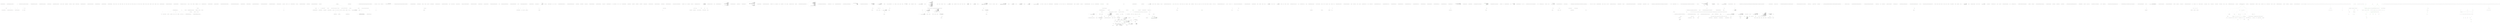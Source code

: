 digraph  {
m1_15 [cluster="Humanizer.NoMatchFoundException.NoMatchFoundException(string)", file="Error.cs", label="Entry Humanizer.NoMatchFoundException.NoMatchFoundException(string)", span="13-13"];
m1_3 [cluster="Humanizer.EnumDehumanizeExtensions.DehumanizeToPrivate(string, System.Type, Humanizer.OnNoMatch)", file="Error.cs", label="Entry Humanizer.EnumDehumanizeExtensions.DehumanizeToPrivate(string, System.Type, Humanizer.OnNoMatch)", span="35-35"];
m1_7 [cluster="Humanizer.EnumDehumanizeExtensions.DehumanizeToPrivate(string, System.Type, Humanizer.OnNoMatch)", file="Error.cs", label="var match = Enum.GetValues(targetEnum).Cast<Enum>().FirstOrDefault(value => string.Equals(value.Humanize(), input, StringComparison.OrdinalIgnoreCase))", span="37-37"];
m1_8 [cluster="Humanizer.EnumDehumanizeExtensions.DehumanizeToPrivate(string, System.Type, Humanizer.OnNoMatch)", file="Error.cs", label="match == null && onNoMatch == OnNoMatch.ThrowsException", span="39-39"];
m1_9 [cluster="Humanizer.EnumDehumanizeExtensions.DehumanizeToPrivate(string, System.Type, Humanizer.OnNoMatch)", file="Error.cs", label="throw new NoMatchFoundException(''Couldn't find any enum member that matches the string '' + input);", span="40-40"];
m1_10 [cluster="Humanizer.EnumDehumanizeExtensions.DehumanizeToPrivate(string, System.Type, Humanizer.OnNoMatch)", file="Error.cs", label="return match;", span="42-42"];
m1_11 [cluster="Humanizer.EnumDehumanizeExtensions.DehumanizeToPrivate(string, System.Type, Humanizer.OnNoMatch)", file="Error.cs", label="Exit Humanizer.EnumDehumanizeExtensions.DehumanizeToPrivate(string, System.Type, Humanizer.OnNoMatch)", span="35-35"];
m1_4 [cluster="Humanizer.EnumDehumanizeExtensions.DehumanizeTo(string, System.Type, Humanizer.OnNoMatch)", file="Error.cs", label="Entry Humanizer.EnumDehumanizeExtensions.DehumanizeTo(string, System.Type, Humanizer.OnNoMatch)", span="30-30"];
m1_5 [cluster="Humanizer.EnumDehumanizeExtensions.DehumanizeTo(string, System.Type, Humanizer.OnNoMatch)", file="Error.cs", label="return (Enum)DehumanizeToPrivate(input, targetEnum, onNoMatch);", span="32-32"];
m1_6 [cluster="Humanizer.EnumDehumanizeExtensions.DehumanizeTo(string, System.Type, Humanizer.OnNoMatch)", file="Error.cs", label="Exit Humanizer.EnumDehumanizeExtensions.DehumanizeTo(string, System.Type, Humanizer.OnNoMatch)", span="30-30"];
m1_14 [cluster="Unk.FirstOrDefault", file="Error.cs", label="Entry Unk.FirstOrDefault", span=""];
m1_16 [cluster="lambda expression", file="Error.cs", label="Entry lambda expression", span="37-37"];
m1_17 [cluster="lambda expression", file="Error.cs", label="string.Equals(value.Humanize(), input, StringComparison.OrdinalIgnoreCase)", span="37-37"];
m1_18 [cluster="lambda expression", file="Error.cs", label="Exit lambda expression", span="37-37"];
m1_13 [cluster="System.Collections.IEnumerable.Cast<TResult>()", file="Error.cs", label="Entry System.Collections.IEnumerable.Cast<TResult>()", span="0-0"];
m1_12 [cluster="System.Enum.GetValues(System.Type)", file="Error.cs", label="Entry System.Enum.GetValues(System.Type)", span="0-0"];
m1_19 [cluster="System.Enum.Humanize()", file="Error.cs", label="Entry System.Enum.Humanize()", span="15-15"];
m1_20 [cluster="string.Equals(string, string, System.StringComparison)", file="Error.cs", label="Entry string.Equals(string, string, System.StringComparison)", span="0-0"];
m1_0 [cluster="Humanizer.EnumDehumanizeExtensions.DehumanizeTo<TTargetEnum>(string)", file="Error.cs", label="Entry Humanizer.EnumDehumanizeExtensions.DehumanizeTo<TTargetEnum>(string)", span="15-15"];
m1_1 [cluster="Humanizer.EnumDehumanizeExtensions.DehumanizeTo<TTargetEnum>(string)", file="Error.cs", label="return (TTargetEnum)DehumanizeToPrivate(input, typeof(TTargetEnum), OnNoMatch.ThrowsException);", span="18-18"];
m1_2 [cluster="Humanizer.EnumDehumanizeExtensions.DehumanizeTo<TTargetEnum>(string)", file="Error.cs", label="Exit Humanizer.EnumDehumanizeExtensions.DehumanizeTo<TTargetEnum>(string)", span="15-15"];
m1_21 [file="Error.cs", label=string, span=""];
m4_7 [cluster="Humanizer.Localisation.Formatters.RussianFormatter.RussianFormatter()", file="FakeOptionsWithHelpTextEnum.cs", label="Entry Humanizer.Localisation.Formatters.RussianFormatter.RussianFormatter()", span="4-4"];
m4_11 [cluster="Humanizer.Localisation.Formatters.ArabicFormatter.ArabicFormatter()", file="FakeOptionsWithHelpTextEnum.cs", label="Entry Humanizer.Localisation.Formatters.ArabicFormatter.ArabicFormatter()", span="2-2"];
m4_23 [cluster="lambda expression", file="FakeOptionsWithHelpTextEnum.cs", label="Entry lambda expression", span="22-22"];
m4_0 [cluster="lambda expression", file="FakeOptionsWithHelpTextEnum.cs", label="Entry lambda expression", span="16-16"];
m4_1 [cluster="lambda expression", file="FakeOptionsWithHelpTextEnum.cs", label="new RomanianFormatter()", span="16-16"];
m4_2 [cluster="lambda expression", file="FakeOptionsWithHelpTextEnum.cs", label="Exit lambda expression", span="16-16"];
m4_4 [cluster="lambda expression", file="FakeOptionsWithHelpTextEnum.cs", label="Entry lambda expression", span="17-17"];
m4_5 [cluster="lambda expression", file="FakeOptionsWithHelpTextEnum.cs", label="new RussianFormatter()", span="17-17"];
m4_6 [cluster="lambda expression", file="FakeOptionsWithHelpTextEnum.cs", label="Exit lambda expression", span="17-17"];
m4_8 [cluster="lambda expression", file="FakeOptionsWithHelpTextEnum.cs", label="Entry lambda expression", span="18-18"];
m4_9 [cluster="lambda expression", file="FakeOptionsWithHelpTextEnum.cs", label="new ArabicFormatter()", span="18-18"];
m4_10 [cluster="lambda expression", file="FakeOptionsWithHelpTextEnum.cs", label="Exit lambda expression", span="18-18"];
m4_12 [cluster="lambda expression", file="FakeOptionsWithHelpTextEnum.cs", label="Entry lambda expression", span="19-19"];
m4_13 [cluster="lambda expression", file="FakeOptionsWithHelpTextEnum.cs", label="new HebrewFormatter()", span="19-19"];
m4_14 [cluster="lambda expression", file="FakeOptionsWithHelpTextEnum.cs", label="Exit lambda expression", span="19-19"];
m4_16 [cluster="lambda expression", file="FakeOptionsWithHelpTextEnum.cs", label="Entry lambda expression", span="20-20"];
m4_17 [cluster="lambda expression", file="FakeOptionsWithHelpTextEnum.cs", label="new CzechSlovakPolishFormatter()", span="20-20"];
m4_18 [cluster="lambda expression", file="FakeOptionsWithHelpTextEnum.cs", label="Exit lambda expression", span="20-20"];
m4_20 [cluster="lambda expression", file="FakeOptionsWithHelpTextEnum.cs", label="Entry lambda expression", span="21-21"];
m4_21 [cluster="lambda expression", file="FakeOptionsWithHelpTextEnum.cs", label="new CzechSlovakPolishFormatter()", span="21-21"];
m4_22 [cluster="lambda expression", file="FakeOptionsWithHelpTextEnum.cs", label="Exit lambda expression", span="21-21"];
m4_24 [cluster="lambda expression", file="FakeOptionsWithHelpTextEnum.cs", label="new CzechSlovakPolishFormatter()", span="22-22"];
m4_25 [cluster="lambda expression", file="FakeOptionsWithHelpTextEnum.cs", label="Exit lambda expression", span="22-22"];
m4_15 [cluster="Humanizer.Localisation.Formatters.HebrewFormatter.HebrewFormatter()", file="FakeOptionsWithHelpTextEnum.cs", label="Entry Humanizer.Localisation.Formatters.HebrewFormatter.HebrewFormatter()", span="2-2"];
m4_19 [cluster="Humanizer.Localisation.Formatters.CzechSlovakPolishFormatter.CzechSlovakPolishFormatter()", file="FakeOptionsWithHelpTextEnum.cs", label="Entry Humanizer.Localisation.Formatters.CzechSlovakPolishFormatter.CzechSlovakPolishFormatter()", span="2-2"];
m4_3 [cluster="Humanizer.Localisation.Formatters.RomanianFormatter.RomanianFormatter()", file="FakeOptionsWithHelpTextEnum.cs", label="Entry Humanizer.Localisation.Formatters.RomanianFormatter.RomanianFormatter()", span="2-2"];
m5_22 [cluster="System.Collections.Generic.IEnumerable<TSource>.Count<TSource>(System.Func<TSource, bool>)", file="FakeOptionsWithSequence.cs", label="Entry System.Collections.Generic.IEnumerable<TSource>.Count<TSource>(System.Func<TSource, bool>)", span="0-0"];
m5_20 [cluster="string.Substring(int, int)", file="FakeOptionsWithSequence.cs", label="Entry string.Substring(int, int)", span="0-0"];
m5_21 [cluster="string.ToCharArray()", file="FakeOptionsWithSequence.cs", label="Entry string.ToCharArray()", span="0-0"];
m5_23 [cluster="char.IsLetterOrDigit(char)", file="FakeOptionsWithSequence.cs", label="Entry char.IsLetterOrDigit(char)", span="0-0"];
m5_0 [cluster="Humanizer.FixedNumberOfCharactersTruncator.Truncate(string, int, string)", file="FakeOptionsWithSequence.cs", label="Entry Humanizer.FixedNumberOfCharactersTruncator.Truncate(string, int, string)", span="10-10"];
m5_1 [cluster="Humanizer.FixedNumberOfCharactersTruncator.Truncate(string, int, string)", file="FakeOptionsWithSequence.cs", label="value == null", span="12-12"];
m5_3 [cluster="Humanizer.FixedNumberOfCharactersTruncator.Truncate(string, int, string)", file="FakeOptionsWithSequence.cs", label="value.Length == 0", span="15-15"];
m5_4 [cluster="Humanizer.FixedNumberOfCharactersTruncator.Truncate(string, int, string)", file="FakeOptionsWithSequence.cs", label="return value;", span="16-16"];
m5_5 [cluster="Humanizer.FixedNumberOfCharactersTruncator.Truncate(string, int, string)", file="FakeOptionsWithSequence.cs", label="truncationString == null || truncationString.Length > length", span="18-18"];
m5_6 [cluster="Humanizer.FixedNumberOfCharactersTruncator.Truncate(string, int, string)", file="FakeOptionsWithSequence.cs", label="return value.Substring(0, length);", span="19-19"];
m5_8 [cluster="Humanizer.FixedNumberOfCharactersTruncator.Truncate(string, int, string)", file="FakeOptionsWithSequence.cs", label="var numberOfCharactersEqualToTruncateLength = value.ToCharArray().Count(Char.IsLetterOrDigit) == length", span="23-23"];
m5_10 [cluster="Humanizer.FixedNumberOfCharactersTruncator.Truncate(string, int, string)", file="FakeOptionsWithSequence.cs", label="i < value.Length - truncationString.Length", span="25-25"];
m5_11 [cluster="Humanizer.FixedNumberOfCharactersTruncator.Truncate(string, int, string)", file="FakeOptionsWithSequence.cs", label="Char.IsLetterOrDigit(value[i])", span="27-27"];
m5_13 [cluster="Humanizer.FixedNumberOfCharactersTruncator.Truncate(string, int, string)", file="FakeOptionsWithSequence.cs", label="numberOfCharactersEqualToTruncateLength && alphaNumericalCharactersProcessed == length", span="30-30"];
m5_14 [cluster="Humanizer.FixedNumberOfCharactersTruncator.Truncate(string, int, string)", file="FakeOptionsWithSequence.cs", label="return value;", span="31-31"];
m5_15 [cluster="Humanizer.FixedNumberOfCharactersTruncator.Truncate(string, int, string)", file="FakeOptionsWithSequence.cs", label="!numberOfCharactersEqualToTruncateLength && alphaNumericalCharactersProcessed + truncationString.Length == length", span="33-33"];
m5_16 [cluster="Humanizer.FixedNumberOfCharactersTruncator.Truncate(string, int, string)", file="FakeOptionsWithSequence.cs", label="return value.Substring(0, i + 1) + truncationString;", span="34-34"];
m5_18 [cluster="Humanizer.FixedNumberOfCharactersTruncator.Truncate(string, int, string)", file="FakeOptionsWithSequence.cs", label="return value;", span="37-37"];
m5_2 [cluster="Humanizer.FixedNumberOfCharactersTruncator.Truncate(string, int, string)", file="FakeOptionsWithSequence.cs", label="return null;", span="13-13"];
m5_7 [cluster="Humanizer.FixedNumberOfCharactersTruncator.Truncate(string, int, string)", file="FakeOptionsWithSequence.cs", label="var alphaNumericalCharactersProcessed = 0", span="21-21"];
m5_12 [cluster="Humanizer.FixedNumberOfCharactersTruncator.Truncate(string, int, string)", file="FakeOptionsWithSequence.cs", label="alphaNumericalCharactersProcessed++", span="28-28"];
m5_9 [cluster="Humanizer.FixedNumberOfCharactersTruncator.Truncate(string, int, string)", file="FakeOptionsWithSequence.cs", label="var i = 0", span="25-25"];
m5_17 [cluster="Humanizer.FixedNumberOfCharactersTruncator.Truncate(string, int, string)", file="FakeOptionsWithSequence.cs", label="i++", span="25-25"];
m5_19 [cluster="Humanizer.FixedNumberOfCharactersTruncator.Truncate(string, int, string)", file="FakeOptionsWithSequence.cs", label="Exit Humanizer.FixedNumberOfCharactersTruncator.Truncate(string, int, string)", span="10-10"];
m7_4 [cluster="Humanizer.Localisation.Formatters.IFormatter.TimeSpanHumanize_Zero()", file="FakeOptionsWithSequenceAndOnlyMaxConstraintAsValue.cs", label="Entry Humanizer.Localisation.Formatters.IFormatter.TimeSpanHumanize_Zero()", span="12-12"];
m7_5 [cluster="Humanizer.Localisation.Formatters.IFormatter.TimeSpanHumanize_Zero()", file="FakeOptionsWithSequenceAndOnlyMaxConstraintAsValue.cs", label="Exit Humanizer.Localisation.Formatters.IFormatter.TimeSpanHumanize_Zero()", span="12-12"];
m7_2 [cluster="Humanizer.Localisation.Formatters.IFormatter.DateHumanize(Humanizer.Localisation.TimeUnit, Humanizer.Localisation.Tense, int)", file="FakeOptionsWithSequenceAndOnlyMaxConstraintAsValue.cs", label="Entry Humanizer.Localisation.Formatters.IFormatter.DateHumanize(Humanizer.Localisation.TimeUnit, Humanizer.Localisation.Tense, int)", span="10-10"];
m7_3 [cluster="Humanizer.Localisation.Formatters.IFormatter.DateHumanize(Humanizer.Localisation.TimeUnit, Humanizer.Localisation.Tense, int)", file="FakeOptionsWithSequenceAndOnlyMaxConstraintAsValue.cs", label="Exit Humanizer.Localisation.Formatters.IFormatter.DateHumanize(Humanizer.Localisation.TimeUnit, Humanizer.Localisation.Tense, int)", span="10-10"];
m7_0 [cluster="Humanizer.Localisation.Formatters.IFormatter.DateHumanize_Now()", file="FakeOptionsWithSequenceAndOnlyMaxConstraintAsValue.cs", label="Entry Humanizer.Localisation.Formatters.IFormatter.DateHumanize_Now()", span="9-9"];
m7_1 [cluster="Humanizer.Localisation.Formatters.IFormatter.DateHumanize_Now()", file="FakeOptionsWithSequenceAndOnlyMaxConstraintAsValue.cs", label="Exit Humanizer.Localisation.Formatters.IFormatter.DateHumanize_Now()", span="9-9"];
m7_6 [cluster="Humanizer.Localisation.Formatters.IFormatter.TimeSpanHumanize(Humanizer.Localisation.TimeUnit, int)", file="FakeOptionsWithSequenceAndOnlyMaxConstraintAsValue.cs", label="Entry Humanizer.Localisation.Formatters.IFormatter.TimeSpanHumanize(Humanizer.Localisation.TimeUnit, int)", span="13-13"];
m7_7 [cluster="Humanizer.Localisation.Formatters.IFormatter.TimeSpanHumanize(Humanizer.Localisation.TimeUnit, int)", file="FakeOptionsWithSequenceAndOnlyMaxConstraintAsValue.cs", label="Exit Humanizer.Localisation.Formatters.IFormatter.TimeSpanHumanize(Humanizer.Localisation.TimeUnit, int)", span="13-13"];
m9_17 [cluster="CommandLine.Internal.OptionMap.Create(object, CommandLine.CommandLineParserSettings)", file="FakeOptionsWithSequenceAndOnlyMinConstraintAsValue.cs", label="Entry CommandLine.Internal.OptionMap.Create(object, CommandLine.CommandLineParserSettings)", span="75-75"];
m9_18 [cluster="CommandLine.Internal.OptionMap.Create(object, CommandLine.CommandLineParserSettings)", file="FakeOptionsWithSequenceAndOnlyMinConstraintAsValue.cs", label="var list = ReflectionUtil.RetrievePropertyList<BaseOptionAttribute>(target)", span="77-77"];
m9_21 [cluster="CommandLine.Internal.OptionMap.Create(object, CommandLine.CommandLineParserSettings)", file="FakeOptionsWithSequenceAndOnlyMinConstraintAsValue.cs", label="var map = new OptionMap(list.Count, settings)", span="82-82"];
m9_25 [cluster="CommandLine.Internal.OptionMap.Create(object, CommandLine.CommandLineParserSettings)", file="FakeOptionsWithSequenceAndOnlyMinConstraintAsValue.cs", label="map.RawOptions = target", span="90-90"];
m9_19 [cluster="CommandLine.Internal.OptionMap.Create(object, CommandLine.CommandLineParserSettings)", file="FakeOptionsWithSequenceAndOnlyMinConstraintAsValue.cs", label="list == null", span="78-78"];
m9_22 [cluster="CommandLine.Internal.OptionMap.Create(object, CommandLine.CommandLineParserSettings)", file="FakeOptionsWithSequenceAndOnlyMinConstraintAsValue.cs", label=list, span="83-83"];
m9_20 [cluster="CommandLine.Internal.OptionMap.Create(object, CommandLine.CommandLineParserSettings)", file="FakeOptionsWithSequenceAndOnlyMinConstraintAsValue.cs", label="return null;", span="80-80"];
m9_24 [cluster="CommandLine.Internal.OptionMap.Create(object, CommandLine.CommandLineParserSettings)", file="FakeOptionsWithSequenceAndOnlyMinConstraintAsValue.cs", label="map[pair.Right.UniqueName] = new OptionInfo(pair.Right, pair.Left)", span="87-87"];
m9_26 [cluster="CommandLine.Internal.OptionMap.Create(object, CommandLine.CommandLineParserSettings)", file="FakeOptionsWithSequenceAndOnlyMinConstraintAsValue.cs", label="return map;", span="91-91"];
m9_23 [cluster="CommandLine.Internal.OptionMap.Create(object, CommandLine.CommandLineParserSettings)", file="FakeOptionsWithSequenceAndOnlyMinConstraintAsValue.cs", label="pair.Left != null && pair.Right != null", span="85-85"];
m9_27 [cluster="CommandLine.Internal.OptionMap.Create(object, CommandLine.CommandLineParserSettings)", file="FakeOptionsWithSequenceAndOnlyMinConstraintAsValue.cs", label="Exit CommandLine.Internal.OptionMap.Create(object, CommandLine.CommandLineParserSettings)", span="75-75"];
m9_49 [cluster="CommandLine.Internal.OptionMap.SetDefaults()", file="FakeOptionsWithSequenceAndOnlyMinConstraintAsValue.cs", label="Entry CommandLine.Internal.OptionMap.SetDefaults()", span="156-156"];
m9_50 [cluster="CommandLine.Internal.OptionMap.SetDefaults()", file="FakeOptionsWithSequenceAndOnlyMinConstraintAsValue.cs", label="_map.Values", span="158-158"];
m9_51 [cluster="CommandLine.Internal.OptionMap.SetDefaults()", file="FakeOptionsWithSequenceAndOnlyMinConstraintAsValue.cs", label="option.SetDefault(RawOptions)", span="160-160"];
m9_52 [cluster="CommandLine.Internal.OptionMap.SetDefaults()", file="FakeOptionsWithSequenceAndOnlyMinConstraintAsValue.cs", label="Exit CommandLine.Internal.OptionMap.SetDefaults()", span="156-156"];
m9_30 [cluster="CommandLine.Internal.OptionMap.Create(object, System.Collections.Generic.IList<CommandLine.Utils.Pair<System.Reflection.PropertyInfo, CommandLine.VerbOptionAttribute>>, CommandLine.CommandLineParserSettings)", file="FakeOptionsWithSequenceAndOnlyMinConstraintAsValue.cs", label="Entry CommandLine.Internal.OptionMap.Create(object, System.Collections.Generic.IList<CommandLine.Utils.Pair<System.Reflection.PropertyInfo, CommandLine.VerbOptionAttribute>>, CommandLine.CommandLineParserSettings)", span="94-94"];
m9_31 [cluster="CommandLine.Internal.OptionMap.Create(object, System.Collections.Generic.IList<CommandLine.Utils.Pair<System.Reflection.PropertyInfo, CommandLine.VerbOptionAttribute>>, CommandLine.CommandLineParserSettings)", file="FakeOptionsWithSequenceAndOnlyMinConstraintAsValue.cs", label="var map = new OptionMap(verbs.Count, settings)", span="97-97"];
m9_32 [cluster="CommandLine.Internal.OptionMap.Create(object, System.Collections.Generic.IList<CommandLine.Utils.Pair<System.Reflection.PropertyInfo, CommandLine.VerbOptionAttribute>>, CommandLine.CommandLineParserSettings)", file="FakeOptionsWithSequenceAndOnlyMinConstraintAsValue.cs", label=verbs, span="98-98"];
m9_34 [cluster="CommandLine.Internal.OptionMap.Create(object, System.Collections.Generic.IList<CommandLine.Utils.Pair<System.Reflection.PropertyInfo, CommandLine.VerbOptionAttribute>>, CommandLine.CommandLineParserSettings)", file="FakeOptionsWithSequenceAndOnlyMinConstraintAsValue.cs", label="!optionInfo.HasParameterLessCtor && verb.Left.GetValue(target, null) == null", span="105-105"];
m9_37 [cluster="CommandLine.Internal.OptionMap.Create(object, System.Collections.Generic.IList<CommandLine.Utils.Pair<System.Reflection.PropertyInfo, CommandLine.VerbOptionAttribute>>, CommandLine.CommandLineParserSettings)", file="FakeOptionsWithSequenceAndOnlyMinConstraintAsValue.cs", label="map.RawOptions = target", span="112-112"];
m9_36 [cluster="CommandLine.Internal.OptionMap.Create(object, System.Collections.Generic.IList<CommandLine.Utils.Pair<System.Reflection.PropertyInfo, CommandLine.VerbOptionAttribute>>, CommandLine.CommandLineParserSettings)", file="FakeOptionsWithSequenceAndOnlyMinConstraintAsValue.cs", label="map[verb.Right.UniqueName] = optionInfo", span="110-110"];
m9_38 [cluster="CommandLine.Internal.OptionMap.Create(object, System.Collections.Generic.IList<CommandLine.Utils.Pair<System.Reflection.PropertyInfo, CommandLine.VerbOptionAttribute>>, CommandLine.CommandLineParserSettings)", file="FakeOptionsWithSequenceAndOnlyMinConstraintAsValue.cs", label="return map;", span="113-113"];
m9_33 [cluster="CommandLine.Internal.OptionMap.Create(object, System.Collections.Generic.IList<CommandLine.Utils.Pair<System.Reflection.PropertyInfo, CommandLine.VerbOptionAttribute>>, CommandLine.CommandLineParserSettings)", file="FakeOptionsWithSequenceAndOnlyMinConstraintAsValue.cs", label="var optionInfo = new OptionInfo(verb.Right, verb.Left)\r\n                {\r\n                    HasParameterLessCtor = verb.Left.PropertyType.GetConstructor(Type.EmptyTypes) != null\r\n\r\n                }", span="100-104"];
m9_35 [cluster="CommandLine.Internal.OptionMap.Create(object, System.Collections.Generic.IList<CommandLine.Utils.Pair<System.Reflection.PropertyInfo, CommandLine.VerbOptionAttribute>>, CommandLine.CommandLineParserSettings)", file="FakeOptionsWithSequenceAndOnlyMinConstraintAsValue.cs", label="throw new CommandLineParserException(''Type {0} must have a parameterless constructor or'' +\r\n                        '' be already initialized to be used as a verb command.''.FormatInvariant(verb.Left.PropertyType));", span="107-108"];
m9_39 [cluster="CommandLine.Internal.OptionMap.Create(object, System.Collections.Generic.IList<CommandLine.Utils.Pair<System.Reflection.PropertyInfo, CommandLine.VerbOptionAttribute>>, CommandLine.CommandLineParserSettings)", file="FakeOptionsWithSequenceAndOnlyMinConstraintAsValue.cs", label="Exit CommandLine.Internal.OptionMap.Create(object, System.Collections.Generic.IList<CommandLine.Utils.Pair<System.Reflection.PropertyInfo, CommandLine.VerbOptionAttribute>>, CommandLine.CommandLineParserSettings)", span="94-94"];
m9_42 [cluster="CommandLine.CommandLineParserException.CommandLineParserException(string)", file="FakeOptionsWithSequenceAndOnlyMinConstraintAsValue.cs", label="Entry CommandLine.CommandLineParserException.CommandLineParserException(string)", span="54-54"];
m9_48 [cluster="CommandLine.Internal.OptionMap.EnforceRequiredRule()", file="FakeOptionsWithSequenceAndOnlyMinConstraintAsValue.cs", label="Entry CommandLine.Internal.OptionMap.EnforceRequiredRule()", span="164-164"];
m9_54 [cluster="CommandLine.Internal.OptionMap.EnforceRequiredRule()", file="FakeOptionsWithSequenceAndOnlyMinConstraintAsValue.cs", label="bool requiredRulesAllMet = true", span="166-166"];
m9_55 [cluster="CommandLine.Internal.OptionMap.EnforceRequiredRule()", file="FakeOptionsWithSequenceAndOnlyMinConstraintAsValue.cs", label="_map.Values", span="167-167"];
m9_59 [cluster="CommandLine.Internal.OptionMap.EnforceRequiredRule()", file="FakeOptionsWithSequenceAndOnlyMinConstraintAsValue.cs", label="return requiredRulesAllMet;", span="175-175"];
m9_56 [cluster="CommandLine.Internal.OptionMap.EnforceRequiredRule()", file="FakeOptionsWithSequenceAndOnlyMinConstraintAsValue.cs", label="option.Required && !option.IsDefined", span="169-169"];
m9_57 [cluster="CommandLine.Internal.OptionMap.EnforceRequiredRule()", file="FakeOptionsWithSequenceAndOnlyMinConstraintAsValue.cs", label="SetParserStateIfNeeded(RawOptions, option, true, null)", span="171-171"];
m9_58 [cluster="CommandLine.Internal.OptionMap.EnforceRequiredRule()", file="FakeOptionsWithSequenceAndOnlyMinConstraintAsValue.cs", label="requiredRulesAllMet = false", span="172-172"];
m9_60 [cluster="CommandLine.Internal.OptionMap.EnforceRequiredRule()", file="FakeOptionsWithSequenceAndOnlyMinConstraintAsValue.cs", label="Exit CommandLine.Internal.OptionMap.EnforceRequiredRule()", span="164-164"];
m9_28 [cluster="CommandLine.Utils.ReflectionUtil.RetrievePropertyList<TAttribute>(object)", file="FakeOptionsWithSequenceAndOnlyMinConstraintAsValue.cs", label="Entry CommandLine.Utils.ReflectionUtil.RetrievePropertyList<TAttribute>(object)", span="38-38"];
m9_8 [cluster="CommandLine.Internal.OptionMap.OptionMap(int, CommandLine.CommandLineParserSettings)", file="FakeOptionsWithSequenceAndOnlyMinConstraintAsValue.cs", label="Entry CommandLine.Internal.OptionMap.OptionMap(int, CommandLine.CommandLineParserSettings)", span="58-58"];
m9_9 [cluster="CommandLine.Internal.OptionMap.OptionMap(int, CommandLine.CommandLineParserSettings)", file="FakeOptionsWithSequenceAndOnlyMinConstraintAsValue.cs", label="_settings = settings", span="63-63"];
m9_11 [cluster="CommandLine.Internal.OptionMap.OptionMap(int, CommandLine.CommandLineParserSettings)", file="FakeOptionsWithSequenceAndOnlyMinConstraintAsValue.cs", label="_names = new Dictionary<string, string>(capacity, comparer)", span="67-67"];
m9_12 [cluster="CommandLine.Internal.OptionMap.OptionMap(int, CommandLine.CommandLineParserSettings)", file="FakeOptionsWithSequenceAndOnlyMinConstraintAsValue.cs", label="_map = new Dictionary<string, OptionInfo>(capacity * 2, comparer)", span="68-68"];
m9_14 [cluster="CommandLine.Internal.OptionMap.OptionMap(int, CommandLine.CommandLineParserSettings)", file="FakeOptionsWithSequenceAndOnlyMinConstraintAsValue.cs", label="_mutuallyExclusiveSetMap = new Dictionary<string, MutuallyExclusiveInfo>(capacity, StringComparer.OrdinalIgnoreCase)", span="71-71"];
m9_10 [cluster="CommandLine.Internal.OptionMap.OptionMap(int, CommandLine.CommandLineParserSettings)", file="FakeOptionsWithSequenceAndOnlyMinConstraintAsValue.cs", label="IEqualityComparer<string> comparer =\r\n                _settings.CaseSensitive ? StringComparer.Ordinal : StringComparer.OrdinalIgnoreCase", span="65-66"];
m9_13 [cluster="CommandLine.Internal.OptionMap.OptionMap(int, CommandLine.CommandLineParserSettings)", file="FakeOptionsWithSequenceAndOnlyMinConstraintAsValue.cs", label="_settings.MutuallyExclusive", span="69-69"];
m9_15 [cluster="CommandLine.Internal.OptionMap.OptionMap(int, CommandLine.CommandLineParserSettings)", file="FakeOptionsWithSequenceAndOnlyMinConstraintAsValue.cs", label="Exit CommandLine.Internal.OptionMap.OptionMap(int, CommandLine.CommandLineParserSettings)", span="58-58"];
m9_98 [cluster="System.Reflection.PropertyInfo.SetValue(object, object, object[])", file="FakeOptionsWithSequenceAndOnlyMinConstraintAsValue.cs", label="Entry System.Reflection.PropertyInfo.SetValue(object, object, object[])", span="0-0"];
m9_79 [cluster="System.Collections.Generic.Dictionary<TKey, TValue>.ContainsKey(TKey)", file="FakeOptionsWithSequenceAndOnlyMinConstraintAsValue.cs", label="Entry System.Collections.Generic.Dictionary<TKey, TValue>.ContainsKey(TKey)", span="0-0"];
m9_2 [cluster="CommandLine.Internal.OptionMap.MutuallyExclusiveInfo.MutuallyExclusiveInfo(CommandLine.Internal.OptionInfo)", file="FakeOptionsWithSequenceAndOnlyMinConstraintAsValue.cs", label="Entry CommandLine.Internal.OptionMap.MutuallyExclusiveInfo.MutuallyExclusiveInfo(CommandLine.Internal.OptionInfo)", span="43-43"];
m9_3 [cluster="CommandLine.Internal.OptionMap.MutuallyExclusiveInfo.MutuallyExclusiveInfo(CommandLine.Internal.OptionInfo)", file="FakeOptionsWithSequenceAndOnlyMinConstraintAsValue.cs", label="BadOption = option", span="45-45"];
m9_4 [cluster="CommandLine.Internal.OptionMap.MutuallyExclusiveInfo.MutuallyExclusiveInfo(CommandLine.Internal.OptionInfo)", file="FakeOptionsWithSequenceAndOnlyMinConstraintAsValue.cs", label="Exit CommandLine.Internal.OptionMap.MutuallyExclusiveInfo.MutuallyExclusiveInfo(CommandLine.Internal.OptionInfo)", span="43-43"];
m9_73 [cluster="CommandLine.Internal.OptionMap.BuildMutuallyExclusiveMap(CommandLine.Internal.OptionInfo)", file="FakeOptionsWithSequenceAndOnlyMinConstraintAsValue.cs", label="Entry CommandLine.Internal.OptionMap.BuildMutuallyExclusiveMap(CommandLine.Internal.OptionInfo)", span="202-202"];
m9_74 [cluster="CommandLine.Internal.OptionMap.BuildMutuallyExclusiveMap(CommandLine.Internal.OptionInfo)", file="FakeOptionsWithSequenceAndOnlyMinConstraintAsValue.cs", label="var setName = option.MutuallyExclusiveSet", span="204-204"];
m9_76 [cluster="CommandLine.Internal.OptionMap.BuildMutuallyExclusiveMap(CommandLine.Internal.OptionInfo)", file="FakeOptionsWithSequenceAndOnlyMinConstraintAsValue.cs", label="_mutuallyExclusiveSetMap.Add(setName, new MutuallyExclusiveInfo(option))", span="207-207"];
m9_75 [cluster="CommandLine.Internal.OptionMap.BuildMutuallyExclusiveMap(CommandLine.Internal.OptionInfo)", file="FakeOptionsWithSequenceAndOnlyMinConstraintAsValue.cs", label="!_mutuallyExclusiveSetMap.ContainsKey(setName)", span="205-205"];
m9_77 [cluster="CommandLine.Internal.OptionMap.BuildMutuallyExclusiveMap(CommandLine.Internal.OptionInfo)", file="FakeOptionsWithSequenceAndOnlyMinConstraintAsValue.cs", label="_mutuallyExclusiveSetMap[setName].IncrementOccurrence()", span="209-209"];
m9_78 [cluster="CommandLine.Internal.OptionMap.BuildMutuallyExclusiveMap(CommandLine.Internal.OptionInfo)", file="FakeOptionsWithSequenceAndOnlyMinConstraintAsValue.cs", label="Exit CommandLine.Internal.OptionMap.BuildMutuallyExclusiveMap(CommandLine.Internal.OptionInfo)", span="202-202"];
m9_61 [cluster="CommandLine.Internal.OptionMap.SetParserStateIfNeeded(object, CommandLine.Internal.OptionInfo, bool?, bool?)", file="FakeOptionsWithSequenceAndOnlyMinConstraintAsValue.cs", label="Entry CommandLine.Internal.OptionMap.SetParserStateIfNeeded(object, CommandLine.Internal.OptionInfo, bool?, bool?)", span="212-212"];
m9_81 [cluster="CommandLine.Internal.OptionMap.SetParserStateIfNeeded(object, CommandLine.Internal.OptionInfo, bool?, bool?)", file="FakeOptionsWithSequenceAndOnlyMinConstraintAsValue.cs", label="var list = ReflectionUtil.RetrievePropertyList<ParserStateAttribute>(options)", span="214-214"];
m9_85 [cluster="CommandLine.Internal.OptionMap.SetParserStateIfNeeded(object, CommandLine.Internal.OptionInfo, bool?, bool?)", file="FakeOptionsWithSequenceAndOnlyMinConstraintAsValue.cs", label="property.GetValue(options, null) == null", span="221-221"];
m9_86 [cluster="CommandLine.Internal.OptionMap.SetParserStateIfNeeded(object, CommandLine.Internal.OptionInfo, bool?, bool?)", file="FakeOptionsWithSequenceAndOnlyMinConstraintAsValue.cs", label="property.SetValue(options, new CommandLine.ParserState(), null)", span="223-223"];
m9_87 [cluster="CommandLine.Internal.OptionMap.SetParserStateIfNeeded(object, CommandLine.Internal.OptionInfo, bool?, bool?)", file="FakeOptionsWithSequenceAndOnlyMinConstraintAsValue.cs", label="var parserState = (IParserState)property.GetValue(options, null)", span="225-225"];
m9_90 [cluster="CommandLine.Internal.OptionMap.SetParserStateIfNeeded(object, CommandLine.Internal.OptionInfo, bool?, bool?)", file="FakeOptionsWithSequenceAndOnlyMinConstraintAsValue.cs", label="var error = new ParsingError\r\n                {\r\n                    BadOption =\r\n                        {\r\n                            ShortName = option.ShortName,\r\n                            LongName = option.LongName\r\n                        }\r\n                }", span="230-237"];
m9_91 [cluster="CommandLine.Internal.OptionMap.SetParserStateIfNeeded(object, CommandLine.Internal.OptionInfo, bool?, bool?)", file="FakeOptionsWithSequenceAndOnlyMinConstraintAsValue.cs", label="required != null", span="238-238"];
m9_92 [cluster="CommandLine.Internal.OptionMap.SetParserStateIfNeeded(object, CommandLine.Internal.OptionInfo, bool?, bool?)", file="FakeOptionsWithSequenceAndOnlyMinConstraintAsValue.cs", label="error.ViolatesRequired = required.Value", span="238-238"];
m9_93 [cluster="CommandLine.Internal.OptionMap.SetParserStateIfNeeded(object, CommandLine.Internal.OptionInfo, bool?, bool?)", file="FakeOptionsWithSequenceAndOnlyMinConstraintAsValue.cs", label="mutualExclusiveness != null", span="239-239"];
m9_94 [cluster="CommandLine.Internal.OptionMap.SetParserStateIfNeeded(object, CommandLine.Internal.OptionInfo, bool?, bool?)", file="FakeOptionsWithSequenceAndOnlyMinConstraintAsValue.cs", label="error.ViolatesMutualExclusiveness = mutualExclusiveness.Value", span="239-239"];
m9_82 [cluster="CommandLine.Internal.OptionMap.SetParserStateIfNeeded(object, CommandLine.Internal.OptionInfo, bool?, bool?)", file="FakeOptionsWithSequenceAndOnlyMinConstraintAsValue.cs", label="list.Count == 0", span="215-215"];
m9_84 [cluster="CommandLine.Internal.OptionMap.SetParserStateIfNeeded(object, CommandLine.Internal.OptionInfo, bool?, bool?)", file="FakeOptionsWithSequenceAndOnlyMinConstraintAsValue.cs", label="var property = list[0].Left", span="219-219"];
m9_83 [cluster="CommandLine.Internal.OptionMap.SetParserStateIfNeeded(object, CommandLine.Internal.OptionInfo, bool?, bool?)", file="FakeOptionsWithSequenceAndOnlyMinConstraintAsValue.cs", label="return;", span="217-217"];
m9_88 [cluster="CommandLine.Internal.OptionMap.SetParserStateIfNeeded(object, CommandLine.Internal.OptionInfo, bool?, bool?)", file="FakeOptionsWithSequenceAndOnlyMinConstraintAsValue.cs", label="parserState == null", span="226-226"];
m9_95 [cluster="CommandLine.Internal.OptionMap.SetParserStateIfNeeded(object, CommandLine.Internal.OptionInfo, bool?, bool?)", file="FakeOptionsWithSequenceAndOnlyMinConstraintAsValue.cs", label="parserState.Errors.Add(error)", span="240-240"];
m9_89 [cluster="CommandLine.Internal.OptionMap.SetParserStateIfNeeded(object, CommandLine.Internal.OptionInfo, bool?, bool?)", file="FakeOptionsWithSequenceAndOnlyMinConstraintAsValue.cs", label="return;", span="228-228"];
m9_96 [cluster="CommandLine.Internal.OptionMap.SetParserStateIfNeeded(object, CommandLine.Internal.OptionInfo, bool?, bool?)", file="FakeOptionsWithSequenceAndOnlyMinConstraintAsValue.cs", label="Exit CommandLine.Internal.OptionMap.SetParserStateIfNeeded(object, CommandLine.Internal.OptionInfo, bool?, bool?)", span="212-212"];
m9_29 [cluster="CommandLine.Internal.OptionInfo.OptionInfo(CommandLine.BaseOptionAttribute, System.Reflection.PropertyInfo)", file="FakeOptionsWithSequenceAndOnlyMinConstraintAsValue.cs", label="Entry CommandLine.Internal.OptionInfo.OptionInfo(CommandLine.BaseOptionAttribute, System.Reflection.PropertyInfo)", span="45-45"];
m9_44 [cluster="CommandLine.Internal.OptionMap.EnforceRules()", file="FakeOptionsWithSequenceAndOnlyMinConstraintAsValue.cs", label="Entry CommandLine.Internal.OptionMap.EnforceRules()", span="151-151"];
m9_45 [cluster="CommandLine.Internal.OptionMap.EnforceRules()", file="FakeOptionsWithSequenceAndOnlyMinConstraintAsValue.cs", label="return EnforceMutuallyExclusiveMap() && EnforceRequiredRule();", span="153-153"];
m9_46 [cluster="CommandLine.Internal.OptionMap.EnforceRules()", file="FakeOptionsWithSequenceAndOnlyMinConstraintAsValue.cs", label="Exit CommandLine.Internal.OptionMap.EnforceRules()", span="151-151"];
m9_100 [cluster="System.Collections.Generic.ICollection<T>.Add(T)", file="FakeOptionsWithSequenceAndOnlyMinConstraintAsValue.cs", label="Entry System.Collections.Generic.ICollection<T>.Add(T)", span="0-0"];
m9_0 [cluster="CommandLine.Internal.OptionMap.MutuallyExclusiveInfo.MutuallyExclusiveInfo()", file="FakeOptionsWithSequenceAndOnlyMinConstraintAsValue.cs", label="Entry CommandLine.Internal.OptionMap.MutuallyExclusiveInfo.MutuallyExclusiveInfo()", span="41-41"];
m9_1 [cluster="CommandLine.Internal.OptionMap.MutuallyExclusiveInfo.MutuallyExclusiveInfo()", file="FakeOptionsWithSequenceAndOnlyMinConstraintAsValue.cs", label="Exit CommandLine.Internal.OptionMap.MutuallyExclusiveInfo.MutuallyExclusiveInfo()", span="41-41"];
m9_40 [cluster="System.Type.GetConstructor(System.Type[])", file="FakeOptionsWithSequenceAndOnlyMinConstraintAsValue.cs", label="Entry System.Type.GetConstructor(System.Type[])", span="0-0"];
m9_47 [cluster="CommandLine.Internal.OptionMap.EnforceMutuallyExclusiveMap()", file="FakeOptionsWithSequenceAndOnlyMinConstraintAsValue.cs", label="Entry CommandLine.Internal.OptionMap.EnforceMutuallyExclusiveMap()", span="178-178"];
m9_62 [cluster="CommandLine.Internal.OptionMap.EnforceMutuallyExclusiveMap()", file="FakeOptionsWithSequenceAndOnlyMinConstraintAsValue.cs", label="!_settings.MutuallyExclusive", span="180-180"];
m9_63 [cluster="CommandLine.Internal.OptionMap.EnforceMutuallyExclusiveMap()", file="FakeOptionsWithSequenceAndOnlyMinConstraintAsValue.cs", label="return true;", span="182-182"];
m9_64 [cluster="CommandLine.Internal.OptionMap.EnforceMutuallyExclusiveMap()", file="FakeOptionsWithSequenceAndOnlyMinConstraintAsValue.cs", label="_map.Values", span="184-184"];
m9_65 [cluster="CommandLine.Internal.OptionMap.EnforceMutuallyExclusiveMap()", file="FakeOptionsWithSequenceAndOnlyMinConstraintAsValue.cs", label="option.IsDefined && option.MutuallyExclusiveSet != null", span="186-186"];
m9_67 [cluster="CommandLine.Internal.OptionMap.EnforceMutuallyExclusiveMap()", file="FakeOptionsWithSequenceAndOnlyMinConstraintAsValue.cs", label="_mutuallyExclusiveSetMap.Values", span="191-191"];
m9_66 [cluster="CommandLine.Internal.OptionMap.EnforceMutuallyExclusiveMap()", file="FakeOptionsWithSequenceAndOnlyMinConstraintAsValue.cs", label="BuildMutuallyExclusiveMap(option)", span="188-188"];
m9_68 [cluster="CommandLine.Internal.OptionMap.EnforceMutuallyExclusiveMap()", file="FakeOptionsWithSequenceAndOnlyMinConstraintAsValue.cs", label="info.Occurrence > 1", span="193-193"];
m9_71 [cluster="CommandLine.Internal.OptionMap.EnforceMutuallyExclusiveMap()", file="FakeOptionsWithSequenceAndOnlyMinConstraintAsValue.cs", label="return true;", span="199-199"];
m9_69 [cluster="CommandLine.Internal.OptionMap.EnforceMutuallyExclusiveMap()", file="FakeOptionsWithSequenceAndOnlyMinConstraintAsValue.cs", label="SetParserStateIfNeeded(RawOptions, info.BadOption, null, true)", span="195-195"];
m9_70 [cluster="CommandLine.Internal.OptionMap.EnforceMutuallyExclusiveMap()", file="FakeOptionsWithSequenceAndOnlyMinConstraintAsValue.cs", label="return false;", span="196-196"];
m9_72 [cluster="CommandLine.Internal.OptionMap.EnforceMutuallyExclusiveMap()", file="FakeOptionsWithSequenceAndOnlyMinConstraintAsValue.cs", label="Exit CommandLine.Internal.OptionMap.EnforceMutuallyExclusiveMap()", span="178-178"];
m9_53 [cluster="CommandLine.Internal.OptionInfo.SetDefault(object)", file="FakeOptionsWithSequenceAndOnlyMinConstraintAsValue.cs", label="Entry CommandLine.Internal.OptionInfo.SetDefault(object)", span="127-127"];
m9_97 [cluster="CommandLine.ParserState.ParserState()", file="FakeOptionsWithSequenceAndOnlyMinConstraintAsValue.cs", label="Entry CommandLine.ParserState.ParserState()", span="39-39"];
m9_99 [cluster="CommandLine.ParsingError.ParsingError()", file="FakeOptionsWithSequenceAndOnlyMinConstraintAsValue.cs", label="Entry CommandLine.ParsingError.ParsingError()", span="36-36"];
m9_43 [cluster="string.FormatInvariant(params object[])", file="FakeOptionsWithSequenceAndOnlyMinConstraintAsValue.cs", label="Entry string.FormatInvariant(params object[])", span="50-50"];
m9_41 [cluster="System.Reflection.PropertyInfo.GetValue(object, object[])", file="FakeOptionsWithSequenceAndOnlyMinConstraintAsValue.cs", label="Entry System.Reflection.PropertyInfo.GetValue(object, object[])", span="0-0"];
m9_80 [cluster="System.Collections.Generic.Dictionary<TKey, TValue>.Add(TKey, TValue)", file="FakeOptionsWithSequenceAndOnlyMinConstraintAsValue.cs", label="Entry System.Collections.Generic.Dictionary<TKey, TValue>.Add(TKey, TValue)", span="0-0"];
m9_5 [cluster="CommandLine.Internal.OptionMap.MutuallyExclusiveInfo.IncrementOccurrence()", file="FakeOptionsWithSequenceAndOnlyMinConstraintAsValue.cs", label="Entry CommandLine.Internal.OptionMap.MutuallyExclusiveInfo.IncrementOccurrence()", span="50-50"];
m9_6 [cluster="CommandLine.Internal.OptionMap.MutuallyExclusiveInfo.IncrementOccurrence()", file="FakeOptionsWithSequenceAndOnlyMinConstraintAsValue.cs", label="++_count", span="50-50"];
m9_7 [cluster="CommandLine.Internal.OptionMap.MutuallyExclusiveInfo.IncrementOccurrence()", file="FakeOptionsWithSequenceAndOnlyMinConstraintAsValue.cs", label="Exit CommandLine.Internal.OptionMap.MutuallyExclusiveInfo.IncrementOccurrence()", span="50-50"];
m9_16 [cluster="System.Collections.Generic.Dictionary<TKey, TValue>.Dictionary(int, System.Collections.Generic.IEqualityComparer<TKey>)", file="FakeOptionsWithSequenceAndOnlyMinConstraintAsValue.cs", label="Entry System.Collections.Generic.Dictionary<TKey, TValue>.Dictionary(int, System.Collections.Generic.IEqualityComparer<TKey>)", span="0-0"];
m9_101 [file="FakeOptionsWithSequenceAndOnlyMinConstraintAsValue.cs", label="CommandLine.Internal.OptionMap.MutuallyExclusiveInfo", span=""];
m9_102 [file="FakeOptionsWithSequenceAndOnlyMinConstraintAsValue.cs", label="CommandLine.Internal.OptionMap", span=""];
m10_9 [cluster="string.Pluralize(Humanizer.Plurality)", file="FakeOptionsWithSequenceAndSeparator.cs", label="Entry string.Pluralize(Humanizer.Plurality)", span="170-170"];
m10_11 [cluster="int.ToWords()", file="FakeOptionsWithSequenceAndSeparator.cs", label="Entry int.ToWords()", span="25-25"];
m10_8 [cluster="string.Singularize(Humanizer.Plurality)", file="FakeOptionsWithSequenceAndSeparator.cs", label="Entry string.Singularize(Humanizer.Plurality)", span="194-194"];
m10_10 [cluster="string.Format(string, object, object)", file="FakeOptionsWithSequenceAndSeparator.cs", label="Entry string.Format(string, object, object)", span="0-0"];
m10_0 [cluster="Humanizer.ToQuantityExtensions.ToQuantity(string, int, Humanizer.ShowQuantityAs)", file="FakeOptionsWithSequenceAndSeparator.cs", label="Entry Humanizer.ToQuantityExtensions.ToQuantity(string, int, Humanizer.ShowQuantityAs)", span="25-25"];
m10_1 [cluster="Humanizer.ToQuantityExtensions.ToQuantity(string, int, Humanizer.ShowQuantityAs)", file="FakeOptionsWithSequenceAndSeparator.cs", label="var transformedInput = quantity == 1\r\n                ? input.Singularize(Plurality.CouldBeEither)\r\n                : input.Pluralize(Plurality.CouldBeEither)", span="27-29"];
m10_2 [cluster="Humanizer.ToQuantityExtensions.ToQuantity(string, int, Humanizer.ShowQuantityAs)", file="FakeOptionsWithSequenceAndSeparator.cs", label="showQuantityAs == ShowQuantityAs.None", span="31-31"];
m10_4 [cluster="Humanizer.ToQuantityExtensions.ToQuantity(string, int, Humanizer.ShowQuantityAs)", file="FakeOptionsWithSequenceAndSeparator.cs", label="showQuantityAs == ShowQuantityAs.Numeric", span="34-34"];
m10_5 [cluster="Humanizer.ToQuantityExtensions.ToQuantity(string, int, Humanizer.ShowQuantityAs)", file="FakeOptionsWithSequenceAndSeparator.cs", label="return string.Format(''{0} {1}'', quantity, transformedInput);", span="35-35"];
m10_6 [cluster="Humanizer.ToQuantityExtensions.ToQuantity(string, int, Humanizer.ShowQuantityAs)", file="FakeOptionsWithSequenceAndSeparator.cs", label="return string.Format(''{0} {1}'', quantity.ToWords(), transformedInput);", span="37-37"];
m10_3 [cluster="Humanizer.ToQuantityExtensions.ToQuantity(string, int, Humanizer.ShowQuantityAs)", file="FakeOptionsWithSequenceAndSeparator.cs", label="return transformedInput;", span="32-32"];
m10_7 [cluster="Humanizer.ToQuantityExtensions.ToQuantity(string, int, Humanizer.ShowQuantityAs)", file="FakeOptionsWithSequenceAndSeparator.cs", label="Exit Humanizer.ToQuantityExtensions.ToQuantity(string, int, Humanizer.ShowQuantityAs)", span="25-25"];
m12_103 [cluster="NameInfo.cstr", file="FakeOptionsWithSequenceWithoutRange.cs", label="Entry NameInfo.cstr", span=""];
m12_4 [cluster="CommandLine.Core.SpecificationPropertyRules.EnforceMutuallyExclusiveSet()", file="FakeOptionsWithSequenceWithoutRange.cs", label="Entry CommandLine.Core.SpecificationPropertyRules.EnforceMutuallyExclusiveSet()", span="24-24"];
m12_8 [cluster="CommandLine.Core.SpecificationPropertyRules.EnforceMutuallyExclusiveSet()", file="FakeOptionsWithSequenceWithoutRange.cs", label="return specProps =>\r\n                {\r\n                    var options = specProps\r\n                            .Where(sp => sp.Specification.IsOption())\r\n                            .Where(sp => ((OptionSpecification)sp.Specification).SetName.Length > 0\r\n                                   && sp.Value.IsJust());\r\n                    var groups = options.GroupBy(g => ((OptionSpecification)g.Specification).SetName);\r\n                    if (groups.Count() > 1)\r\n                    {\r\n                        return options.Select(s =>\r\n                            new MutuallyExclusiveSetError(\r\n                                NameInfo.FromOptionSpecification((OptionSpecification)s.Specification)));\r\n                    }\r\n                    return Enumerable.Empty<Error>();\r\n                };", span="26-40"];
m12_9 [cluster="CommandLine.Core.SpecificationPropertyRules.EnforceMutuallyExclusiveSet()", file="FakeOptionsWithSequenceWithoutRange.cs", label="Exit CommandLine.Core.SpecificationPropertyRules.EnforceMutuallyExclusiveSet()", span="24-24"];
m12_53 [cluster="CommandLine.Infrastructure.Maybe<T>.IsJust<T>()", file="FakeOptionsWithSequenceWithoutRange.cs", label="Entry CommandLine.Infrastructure.Maybe<T>.IsJust<T>()", span="149-149"];
m12_6 [cluster="CommandLine.Core.SpecificationPropertyRules.EnforceRange()", file="FakeOptionsWithSequenceWithoutRange.cs", label="Entry CommandLine.Core.SpecificationPropertyRules.EnforceRange()", span="71-71"];
m12_75 [cluster="CommandLine.Core.SpecificationPropertyRules.EnforceRange()", file="FakeOptionsWithSequenceWithoutRange.cs", label="return specProps =>\r\n                {\r\n                    var options = specProps.Where(\r\n                        sp => sp.Specification.TargetType == TargetType.Sequence\r\n                        && sp.Value.IsJust()\r\n                        && (\r\n                            (sp.Specification.Min.IsJust() && ((Array)sp.Value.FromJust()).Length < sp.Specification.Min.FromJust())\r\n                            || (sp.Specification.Max.IsJust() && ((Array)sp.Value.FromJust()).Length > sp.Specification.Max.FromJust())\r\n                        )\r\n                    );\r\n                    if (options.Any())\r\n                    {\r\n                        return options.Select(s => new SequenceOutOfRangeError(\r\n                            NameInfo.FromSpecification(s.Specification)));\r\n                    }\r\n                    return Enumerable.Empty<Error>();\r\n                };", span="73-89"];
m12_76 [cluster="CommandLine.Core.SpecificationPropertyRules.EnforceRange()", file="FakeOptionsWithSequenceWithoutRange.cs", label="Exit CommandLine.Core.SpecificationPropertyRules.EnforceRange()", span="71-71"];
m12_73 [cluster="CommandLine.MissingRequiredOptionError.MissingRequiredOptionError(CommandLine.NameInfo)", file="FakeOptionsWithSequenceWithoutRange.cs", label="Entry CommandLine.MissingRequiredOptionError.MissingRequiredOptionError(CommandLine.NameInfo)", span="283-283"];
m12_107 [cluster="CommandLine.Core.Token.IsName()", file="FakeOptionsWithSequenceWithoutRange.cs", label="Entry CommandLine.Core.Token.IsName()", span="68-68"];
m12_49 [cluster="Unk.Any", file="FakeOptionsWithSequenceWithoutRange.cs", label="Entry Unk.Any", span=""];
m12_68 [cluster="CommandLine.Core.Specification.IsValue()", file="FakeOptionsWithSequenceWithoutRange.cs", label="Entry CommandLine.Core.Specification.IsValue()", span="15-15"];
m12_17 [cluster="Unk.Where", file="FakeOptionsWithSequenceWithoutRange.cs", label="Entry Unk.Where", span=""];
m12_21 [cluster="System.Linq.Enumerable.Empty<TResult>()", file="FakeOptionsWithSequenceWithoutRange.cs", label="Entry System.Linq.Enumerable.Empty<TResult>()", span="0-0"];
m12_63 [cluster="Unk.IsNothing", file="FakeOptionsWithSequenceWithoutRange.cs", label="Entry Unk.IsNothing", span=""];
m12_74 [cluster="Unk.FromSpecification", file="FakeOptionsWithSequenceWithoutRange.cs", label="Entry Unk.FromSpecification", span=""];
m12_86 [cluster="CommandLine.Infrastructure.Maybe<T>.FromJust<T>(System.Exception)", file="FakeOptionsWithSequenceWithoutRange.cs", label="Entry CommandLine.Infrastructure.Maybe<T>.FromJust<T>(System.Exception)", span="134-134"];
m12_102 [cluster="RepeatedOptionError.cstr", file="FakeOptionsWithSequenceWithoutRange.cs", label="Entry RepeatedOptionError.cstr", span=""];
m12_7 [cluster="CommandLine.Core.SpecificationPropertyRules.EnforceSingle(System.Collections.Generic.IEnumerable<CommandLine.Core.Token>)", file="FakeOptionsWithSequenceWithoutRange.cs", label="Entry CommandLine.Core.SpecificationPropertyRules.EnforceSingle(System.Collections.Generic.IEnumerable<CommandLine.Core.Token>)", span="92-92"];
m12_91 [cluster="CommandLine.Core.SpecificationPropertyRules.EnforceSingle(System.Collections.Generic.IEnumerable<CommandLine.Core.Token>)", file="FakeOptionsWithSequenceWithoutRange.cs", label="return specProps =>\r\n                {\r\n                    var specs = from sp in specProps\r\n                                where sp.Specification.IsOption() && sp.Value.IsJust()\r\n                                select (OptionSpecification)sp.Specification;\r\n                    var options = from t in tokens.Where(t => t.IsName())\r\n                                  join o in specs on t.Text equals o.UniqueName() into to\r\n                                  from o in to.DefaultIfEmpty()\r\n                                  where o != null\r\n                                  select new { o.ShortName, o.LongName };\r\n                    var groups = from x in options\r\n                                 group x by x into g\r\n                                 let count = g.Count()\r\n                                 select new { Value = g.Key, Count = count };\r\n                    var errors = from y in groups\r\n                                 where y.Count > 1\r\n                                 select new RepeatedOptionError(new NameInfo(y.Value.ShortName, y.Value.LongName));\r\n                    return errors;\r\n                };", span="94-112"];
m12_92 [cluster="CommandLine.Core.SpecificationPropertyRules.EnforceSingle(System.Collections.Generic.IEnumerable<CommandLine.Core.Token>)", file="FakeOptionsWithSequenceWithoutRange.cs", label="Exit CommandLine.Core.SpecificationPropertyRules.EnforceSingle(System.Collections.Generic.IEnumerable<CommandLine.Core.Token>)", span="92-92"];
m12_69 [cluster="CommandLine.Infrastructure.Maybe<T>.IsNothing<T>()", file="FakeOptionsWithSequenceWithoutRange.cs", label="Entry CommandLine.Infrastructure.Maybe<T>.IsNothing<T>()", span="144-144"];
m12_64 [cluster="Unk.Contains", file="FakeOptionsWithSequenceWithoutRange.cs", label="Entry Unk.Contains", span=""];
m12_90 [cluster="CommandLine.SequenceOutOfRangeError.SequenceOutOfRangeError(CommandLine.NameInfo)", file="FakeOptionsWithSequenceWithoutRange.cs", label="Entry CommandLine.SequenceOutOfRangeError.SequenceOutOfRangeError(CommandLine.NameInfo)", span="316-316"];
m12_0 [cluster="CommandLine.Core.SpecificationPropertyRules.Lookup(System.Collections.Generic.IEnumerable<CommandLine.Core.Token>)", file="FakeOptionsWithSequenceWithoutRange.cs", label="Entry CommandLine.Core.SpecificationPropertyRules.Lookup(System.Collections.Generic.IEnumerable<CommandLine.Core.Token>)", span="12-12"];
m12_1 [cluster="CommandLine.Core.SpecificationPropertyRules.Lookup(System.Collections.Generic.IEnumerable<CommandLine.Core.Token>)", file="FakeOptionsWithSequenceWithoutRange.cs", label="return new List<Func<IEnumerable<SpecificationProperty>, IEnumerable<Error>>>\r\n                {\r\n                    EnforceMutuallyExclusiveSet(),\r\n                    EnforceRequired(),\r\n                    EnforceRange(),\r\n                    EnforceSingle(tokens)\r\n                };", span="15-21"];
m12_2 [cluster="CommandLine.Core.SpecificationPropertyRules.Lookup(System.Collections.Generic.IEnumerable<CommandLine.Core.Token>)", file="FakeOptionsWithSequenceWithoutRange.cs", label="Exit CommandLine.Core.SpecificationPropertyRules.Lookup(System.Collections.Generic.IEnumerable<CommandLine.Core.Token>)", span="12-12"];
m12_104 [cluster="lambda expression", file="FakeOptionsWithSequenceWithoutRange.cs", label="Entry lambda expression", span="99-99"];
m12_11 [cluster="lambda expression", file="FakeOptionsWithSequenceWithoutRange.cs", label="var options = specProps\r\n                            .Where(sp => sp.Specification.IsOption())\r\n                            .Where(sp => ((OptionSpecification)sp.Specification).SetName.Length > 0\r\n                                   && sp.Value.IsJust())", span="28-31"];
m12_10 [cluster="lambda expression", file="FakeOptionsWithSequenceWithoutRange.cs", label="Entry lambda expression", span="26-40"];
m12_12 [cluster="lambda expression", file="FakeOptionsWithSequenceWithoutRange.cs", label="var groups = options.GroupBy(g => ((OptionSpecification)g.Specification).SetName)", span="32-32"];
m12_22 [cluster="lambda expression", file="FakeOptionsWithSequenceWithoutRange.cs", label="Entry lambda expression", span="29-29"];
m12_26 [cluster="lambda expression", file="FakeOptionsWithSequenceWithoutRange.cs", label="Entry lambda expression", span="30-31"];
m12_14 [cluster="lambda expression", file="FakeOptionsWithSequenceWithoutRange.cs", label="return options.Select(s =>\r\n                            new MutuallyExclusiveSetError(\r\n                                NameInfo.FromOptionSpecification((OptionSpecification)s.Specification)));", span="35-37"];
m12_13 [cluster="lambda expression", file="FakeOptionsWithSequenceWithoutRange.cs", label="groups.Count() > 1", span="33-33"];
m12_30 [cluster="lambda expression", file="FakeOptionsWithSequenceWithoutRange.cs", label="Entry lambda expression", span="32-32"];
m12_15 [cluster="lambda expression", file="FakeOptionsWithSequenceWithoutRange.cs", label="return Enumerable.Empty<Error>();", span="39-39"];
m12_16 [cluster="lambda expression", file="FakeOptionsWithSequenceWithoutRange.cs", label="Exit lambda expression", span="26-40"];
m12_33 [cluster="lambda expression", file="FakeOptionsWithSequenceWithoutRange.cs", label="Entry lambda expression", span="35-37"];
m12_23 [cluster="lambda expression", file="FakeOptionsWithSequenceWithoutRange.cs", label="sp.Specification.IsOption()", span="29-29"];
m12_24 [cluster="lambda expression", file="FakeOptionsWithSequenceWithoutRange.cs", label="Exit lambda expression", span="29-29"];
m12_27 [cluster="lambda expression", file="FakeOptionsWithSequenceWithoutRange.cs", label="((OptionSpecification)sp.Specification).SetName.Length > 0\r\n                                   && sp.Value.IsJust()", span="30-31"];
m12_28 [cluster="lambda expression", file="FakeOptionsWithSequenceWithoutRange.cs", label="Exit lambda expression", span="30-31"];
m12_31 [cluster="lambda expression", file="FakeOptionsWithSequenceWithoutRange.cs", label="((OptionSpecification)g.Specification).SetName", span="32-32"];
m12_32 [cluster="lambda expression", file="FakeOptionsWithSequenceWithoutRange.cs", label="Exit lambda expression", span="32-32"];
m12_34 [cluster="lambda expression", file="FakeOptionsWithSequenceWithoutRange.cs", label="new MutuallyExclusiveSetError(\r\n                                NameInfo.FromOptionSpecification((OptionSpecification)s.Specification))", span="36-37"];
m12_35 [cluster="lambda expression", file="FakeOptionsWithSequenceWithoutRange.cs", label="Exit lambda expression", span="35-37"];
m12_41 [cluster="lambda expression", file="FakeOptionsWithSequenceWithoutRange.cs", label="var setsWithTrue =\r\n                    specProps\r\n                        .Where(sp => sp.Specification.IsOption()\r\n                            && sp.Value.IsJust() && sp.Specification.Required)\r\n                        .Select(s => ((OptionSpecification)s.Specification).SetName).ToList()", span="47-51"];
m12_42 [cluster="lambda expression", file="FakeOptionsWithSequenceWithoutRange.cs", label="var requiredButEmpty =\r\n                    specProps\r\n                        .Where(sp => sp.Specification.IsOption())\r\n                        .Where(sp => sp.Value.IsNothing()\r\n                            && sp.Specification.Required\r\n                            && !setsWithTrue.Contains(((OptionSpecification)sp.Specification).SetName))\r\n                    .Concat(specProps\r\n                        .Where(sp => sp.Specification.IsValue()\r\n                            && sp.Value.IsNothing()\r\n                            && sp.Specification.Required)).ToList()", span="53-62"];
m12_40 [cluster="lambda expression", file="FakeOptionsWithSequenceWithoutRange.cs", label="Entry lambda expression", span="45-68"];
m12_50 [cluster="lambda expression", file="FakeOptionsWithSequenceWithoutRange.cs", label="Entry lambda expression", span="49-50"];
m12_54 [cluster="lambda expression", file="FakeOptionsWithSequenceWithoutRange.cs", label="Entry lambda expression", span="51-51"];
m12_61 [cluster="lambda expression", file="FakeOptionsWithSequenceWithoutRange.cs", label="sp.Value.IsNothing()\r\n                            && sp.Specification.Required\r\n                            && !setsWithTrue.Contains(((OptionSpecification)sp.Specification).SetName)", span="56-58"];
m12_43 [cluster="lambda expression", file="FakeOptionsWithSequenceWithoutRange.cs", label="requiredButEmpty.Any()", span="63-63"];
m12_57 [cluster="lambda expression", file="FakeOptionsWithSequenceWithoutRange.cs", label="Entry lambda expression", span="55-55"];
m12_60 [cluster="lambda expression", file="FakeOptionsWithSequenceWithoutRange.cs", label="Entry lambda expression", span="56-58"];
m12_65 [cluster="lambda expression", file="FakeOptionsWithSequenceWithoutRange.cs", label="Entry lambda expression", span="60-62"];
m12_44 [cluster="lambda expression", file="FakeOptionsWithSequenceWithoutRange.cs", label="return requiredButEmpty.Select(s =>new MissingRequiredOptionError(\r\n                            NameInfo.FromSpecification(s.Specification)));", span="64-65"];
m12_45 [cluster="lambda expression", file="FakeOptionsWithSequenceWithoutRange.cs", label="return Enumerable.Empty<Error>();", span="67-67"];
m12_46 [cluster="lambda expression", file="FakeOptionsWithSequenceWithoutRange.cs", label="Exit lambda expression", span="45-68"];
m12_70 [cluster="lambda expression", file="FakeOptionsWithSequenceWithoutRange.cs", label="Entry lambda expression", span="64-65"];
m12_51 [cluster="lambda expression", file="FakeOptionsWithSequenceWithoutRange.cs", label="sp.Specification.IsOption()\r\n                            && sp.Value.IsJust() && sp.Specification.Required", span="49-50"];
m12_52 [cluster="lambda expression", file="FakeOptionsWithSequenceWithoutRange.cs", label="Exit lambda expression", span="49-50"];
m12_55 [cluster="lambda expression", file="FakeOptionsWithSequenceWithoutRange.cs", label="((OptionSpecification)s.Specification).SetName", span="51-51"];
m12_56 [cluster="lambda expression", file="FakeOptionsWithSequenceWithoutRange.cs", label="Exit lambda expression", span="51-51"];
m12_58 [cluster="lambda expression", file="FakeOptionsWithSequenceWithoutRange.cs", label="sp.Specification.IsOption()", span="55-55"];
m12_59 [cluster="lambda expression", file="FakeOptionsWithSequenceWithoutRange.cs", label="Exit lambda expression", span="55-55"];
m12_62 [cluster="lambda expression", file="FakeOptionsWithSequenceWithoutRange.cs", label="Exit lambda expression", span="56-58"];
m12_66 [cluster="lambda expression", file="FakeOptionsWithSequenceWithoutRange.cs", label="sp.Specification.IsValue()\r\n                            && sp.Value.IsNothing()\r\n                            && sp.Specification.Required", span="60-62"];
m12_67 [cluster="lambda expression", file="FakeOptionsWithSequenceWithoutRange.cs", label="Exit lambda expression", span="60-62"];
m12_71 [cluster="lambda expression", file="FakeOptionsWithSequenceWithoutRange.cs", label="new MissingRequiredOptionError(\r\n                            NameInfo.FromSpecification(s.Specification))", span="64-65"];
m12_72 [cluster="lambda expression", file="FakeOptionsWithSequenceWithoutRange.cs", label="Exit lambda expression", span="64-65"];
m12_78 [cluster="lambda expression", file="FakeOptionsWithSequenceWithoutRange.cs", label="var options = specProps.Where(\r\n                        sp => sp.Specification.TargetType == TargetType.Sequence\r\n                        && sp.Value.IsJust()\r\n                        && (\r\n                            (sp.Specification.Min.IsJust() && ((Array)sp.Value.FromJust()).Length < sp.Specification.Min.FromJust())\r\n                            || (sp.Specification.Max.IsJust() && ((Array)sp.Value.FromJust()).Length > sp.Specification.Max.FromJust())\r\n                        )\r\n                    )", span="75-82"];
m12_77 [cluster="lambda expression", file="FakeOptionsWithSequenceWithoutRange.cs", label="Entry lambda expression", span="73-89"];
m12_79 [cluster="lambda expression", file="FakeOptionsWithSequenceWithoutRange.cs", label="options.Any()", span="83-83"];
m12_83 [cluster="lambda expression", file="FakeOptionsWithSequenceWithoutRange.cs", label="Entry lambda expression", span="76-81"];
m12_80 [cluster="lambda expression", file="FakeOptionsWithSequenceWithoutRange.cs", label="return options.Select(s => new SequenceOutOfRangeError(\r\n                            NameInfo.FromSpecification(s.Specification)));", span="85-86"];
m12_81 [cluster="lambda expression", file="FakeOptionsWithSequenceWithoutRange.cs", label="return Enumerable.Empty<Error>();", span="88-88"];
m12_82 [cluster="lambda expression", file="FakeOptionsWithSequenceWithoutRange.cs", label="Exit lambda expression", span="73-89"];
m12_87 [cluster="lambda expression", file="FakeOptionsWithSequenceWithoutRange.cs", label="Entry lambda expression", span="85-86"];
m12_84 [cluster="lambda expression", file="FakeOptionsWithSequenceWithoutRange.cs", label="sp.Specification.TargetType == TargetType.Sequence\r\n                        && sp.Value.IsJust()\r\n                        && (\r\n                            (sp.Specification.Min.IsJust() && ((Array)sp.Value.FromJust()).Length < sp.Specification.Min.FromJust())\r\n                            || (sp.Specification.Max.IsJust() && ((Array)sp.Value.FromJust()).Length > sp.Specification.Max.FromJust())\r\n                        )", span="76-81"];
m12_85 [cluster="lambda expression", file="FakeOptionsWithSequenceWithoutRange.cs", label="Exit lambda expression", span="76-81"];
m12_88 [cluster="lambda expression", file="FakeOptionsWithSequenceWithoutRange.cs", label="new SequenceOutOfRangeError(\r\n                            NameInfo.FromSpecification(s.Specification))", span="85-86"];
m12_89 [cluster="lambda expression", file="FakeOptionsWithSequenceWithoutRange.cs", label="Exit lambda expression", span="85-86"];
m12_95 [cluster="lambda expression", file="FakeOptionsWithSequenceWithoutRange.cs", label="var options = from t in tokens.Where(t => t.IsName())\r\n                                  join o in specs on t.Text equals o.UniqueName() into to\r\n                                  from o in to.DefaultIfEmpty()\r\n                                  where o != null\r\n                                  select new { o.ShortName, o.LongName }", span="99-103"];
m12_94 [cluster="lambda expression", file="FakeOptionsWithSequenceWithoutRange.cs", label="var specs = from sp in specProps\r\n                                where sp.Specification.IsOption() && sp.Value.IsJust()\r\n                                select (OptionSpecification)sp.Specification", span="96-98"];
m12_93 [cluster="lambda expression", file="FakeOptionsWithSequenceWithoutRange.cs", label="Entry lambda expression", span="94-112"];
m12_96 [cluster="lambda expression", file="FakeOptionsWithSequenceWithoutRange.cs", label="var groups = from x in options\r\n                                 group x by x into g\r\n                                 let count = g.Count()\r\n                                 select new { Value = g.Key, Count = count }", span="104-107"];
m12_97 [cluster="lambda expression", file="FakeOptionsWithSequenceWithoutRange.cs", label="var errors = from y in groups\r\n                                 where y.Count > 1\r\n                                 select new RepeatedOptionError(new NameInfo(y.Value.ShortName, y.Value.LongName))", span="108-110"];
m12_98 [cluster="lambda expression", file="FakeOptionsWithSequenceWithoutRange.cs", label="return errors;", span="111-111"];
m12_99 [cluster="lambda expression", file="FakeOptionsWithSequenceWithoutRange.cs", label="Exit lambda expression", span="94-112"];
m12_105 [cluster="lambda expression", file="FakeOptionsWithSequenceWithoutRange.cs", label="t.IsName()", span="99-99"];
m12_106 [cluster="lambda expression", file="FakeOptionsWithSequenceWithoutRange.cs", label="Exit lambda expression", span="99-99"];
m12_48 [cluster="Unk.Concat", file="FakeOptionsWithSequenceWithoutRange.cs", label="Entry Unk.Concat", span=""];
m12_5 [cluster="CommandLine.Core.SpecificationPropertyRules.EnforceRequired()", file="FakeOptionsWithSequenceWithoutRange.cs", label="Entry CommandLine.Core.SpecificationPropertyRules.EnforceRequired()", span="43-43"];
m12_38 [cluster="CommandLine.Core.SpecificationPropertyRules.EnforceRequired()", file="FakeOptionsWithSequenceWithoutRange.cs", label="return specProps =>\r\n            {\r\n                var setsWithTrue =\r\n                    specProps\r\n                        .Where(sp => sp.Specification.IsOption()\r\n                            && sp.Value.IsJust() && sp.Specification.Required)\r\n                        .Select(s => ((OptionSpecification)s.Specification).SetName).ToList();\r\n                \r\n                var requiredButEmpty =\r\n                    specProps\r\n                        .Where(sp => sp.Specification.IsOption())\r\n                        .Where(sp => sp.Value.IsNothing()\r\n                            && sp.Specification.Required\r\n                            && !setsWithTrue.Contains(((OptionSpecification)sp.Specification).SetName))\r\n                    .Concat(specProps\r\n                        .Where(sp => sp.Specification.IsValue()\r\n                            && sp.Value.IsNothing()\r\n                            && sp.Specification.Required)).ToList();\r\n                    if (requiredButEmpty.Any()) {\r\n                        return requiredButEmpty.Select(s =>new MissingRequiredOptionError(\r\n                            NameInfo.FromSpecification(s.Specification)));\r\n                    }\r\n                    return Enumerable.Empty<Error>();\r\n                };", span="45-68"];
m12_39 [cluster="CommandLine.Core.SpecificationPropertyRules.EnforceRequired()", file="FakeOptionsWithSequenceWithoutRange.cs", label="Exit CommandLine.Core.SpecificationPropertyRules.EnforceRequired()", span="43-43"];
m12_20 [cluster="Unk.Select", file="FakeOptionsWithSequenceWithoutRange.cs", label="Entry Unk.Select", span=""];
m12_29 [cluster="Unk.IsJust", file="FakeOptionsWithSequenceWithoutRange.cs", label="Entry Unk.IsJust", span=""];
m12_100 [cluster="Unk.UniqueName", file="FakeOptionsWithSequenceWithoutRange.cs", label="Entry Unk.UniqueName", span=""];
m12_47 [cluster="Unk.ToList", file="FakeOptionsWithSequenceWithoutRange.cs", label="Entry Unk.ToList", span=""];
m12_36 [cluster="CommandLine.MutuallyExclusiveSetError.MutuallyExclusiveSetError(CommandLine.NameInfo)", file="FakeOptionsWithSequenceWithoutRange.cs", label="Entry CommandLine.MutuallyExclusiveSetError.MutuallyExclusiveSetError(CommandLine.NameInfo)", span="294-294"];
m12_101 [cluster="Unk.DefaultIfEmpty", file="FakeOptionsWithSequenceWithoutRange.cs", label="Entry Unk.DefaultIfEmpty", span=""];
m12_25 [cluster="CommandLine.Core.Specification.IsOption()", file="FakeOptionsWithSequenceWithoutRange.cs", label="Entry CommandLine.Core.Specification.IsOption()", span="10-10"];
m12_3 [cluster="System.Collections.Generic.List<T>.List()", file="FakeOptionsWithSequenceWithoutRange.cs", label="Entry System.Collections.Generic.List<T>.List()", span="0-0"];
m12_37 [cluster="CommandLine.NameInfo.FromOptionSpecification(CommandLine.Core.OptionSpecification)", file="FakeOptionsWithSequenceWithoutRange.cs", label="Entry CommandLine.NameInfo.FromOptionSpecification(CommandLine.Core.OptionSpecification)", span="60-60"];
m12_18 [cluster="Unk.GroupBy", file="FakeOptionsWithSequenceWithoutRange.cs", label="Entry Unk.GroupBy", span=""];
m12_19 [cluster="Unk.Count", file="FakeOptionsWithSequenceWithoutRange.cs", label="Entry Unk.Count", span=""];
m12_108 [file="FakeOptionsWithSequenceWithoutRange.cs", label=setsWithTrue, span=""];
m12_109 [file="FakeOptionsWithSequenceWithoutRange.cs", label="System.Collections.Generic.IEnumerable<CommandLine.Core.Token>", span=""];
m13_22 [cluster="lambda expression", file="HeadingInfo.cs", label="Entry lambda expression", span="29-29"];
m13_133 [cluster="string.Split(params char[])", file="HeadingInfo.cs", label="Entry string.Split(params char[])", span="0-0"];
m13_65 [cluster="lambda expression", file="HeadingInfo.cs", label="Entry lambda expression", span="60-62"];
m13_14 [cluster="lambda expression", file="HeadingInfo.cs", label="return options.Select(s =>\r\n                            new MutuallyExclusiveSetError(\r\n                                NameInfo.FromOptionSpecification((OptionSpecification)s.Specification)));", span="35-37"];
m13_23 [cluster="lambda expression", file="HeadingInfo.cs", label="sp.Specification.IsOption()", span="29-29"];
m13_25 [cluster="CommandLine.Core.Specification.IsOption()", file="HeadingInfo.cs", label="Entry CommandLine.Core.Specification.IsOption()", span="10-10"];
m13_26 [cluster="lambda expression", file="HeadingInfo.cs", label="Entry lambda expression", span="30-31"];
m13_28 [cluster="lambda expression", file="HeadingInfo.cs", label="Exit lambda expression", span="30-31"];
m13_27 [cluster="lambda expression", file="HeadingInfo.cs", label="((OptionSpecification)sp.Specification).SetName.Length > 0\r\n                                   && sp.Value.IsJust()", span="30-31"];
m13_29 [cluster="Unk.IsJust", file="HeadingInfo.cs", label="Entry Unk.IsJust", span=""];
m13_78 [cluster="lambda expression", color=green, community=0, file="HeadingInfo.cs", label="var options = specProps.Where(\r\n                        sp => sp.Specification.TargetType == TargetType.Sequence\r\n                        && sp.Value.IsJust()\r\n                        && (\r\n                            (sp.Specification.Min.IsJust() && ((Array)sp.Value.FromJust()).Length < sp.Specification.Min.FromJust())\r\n                            || (sp.Specification.Max.IsJust() && ((Array)sp.Value.FromJust()).Length > sp.Specification.Max.FromJust())\r\n                        )\r\n                    )", prediction=0, span="75-82"];
m13_103 [cluster="CommandLine.Core.Tokenizer.TokenizeShortName(string, System.Func<string, bool>)", file="HeadingInfo.cs", label="!seen.Contains(c) && nameLookup(n)", span="95-95"];
m13_131 [cluster="CommandLine.BadFormatTokenError.BadFormatTokenError(string)", file="HeadingInfo.cs", label="Entry CommandLine.BadFormatTokenError.BadFormatTokenError(string)", span="196-196"];
m13_8 [cluster="string.StartsWith(string, System.StringComparison)", color=green, community=0, file="HeadingInfo.cs", label="Entry string.StartsWith(string, System.StringComparison)", prediction=1, span="0-0"];
m13_9 [cluster="CommandLine.Core.Token.Value(string)", file="HeadingInfo.cs", label="Entry CommandLine.Core.Token.Value(string)", span="24-24"];
m13_50 [cluster="lambda expression", file="HeadingInfo.cs", label="Entry lambda expression", span="49-50"];
m13_51 [cluster="lambda expression", file="HeadingInfo.cs", label="sp.Specification.IsOption()\r\n                            && sp.Value.IsJust() && sp.Specification.Required", span="49-50"];
m13_52 [cluster="lambda expression", file="HeadingInfo.cs", label="Exit lambda expression", span="49-50"];
m13_55 [cluster="lambda expression", file="HeadingInfo.cs", label="((OptionSpecification)s.Specification).SetName", span="51-51"];
m13_53 [cluster="CommandLine.Infrastructure.Maybe<T>.IsJust<T>()", file="HeadingInfo.cs", label="Entry CommandLine.Infrastructure.Maybe<T>.IsJust<T>()", span="149-149"];
m13_54 [cluster="lambda expression", file="HeadingInfo.cs", label="Entry lambda expression", span="51-51"];
m13_56 [cluster="lambda expression", file="HeadingInfo.cs", label="Exit lambda expression", span="51-51"];
m13_58 [cluster="lambda expression", file="HeadingInfo.cs", label="sp.Specification.IsOption()", span="55-55"];
m13_111 [cluster="CommandLine.Core.Token.Name(string)", file="HeadingInfo.cs", label="Entry CommandLine.Core.Token.Name(string)", span="19-19"];
m13_132 [cluster="System.Action<T>.Invoke(T)", file="HeadingInfo.cs", label="Entry System.Action<T>.Invoke(T)", span="0-0"];
m13_6 [cluster="CommandLine.Core.Tokenizer.Tokenize(System.Collections.Generic.IEnumerable<string>, System.Func<string, bool>)", file="HeadingInfo.cs", label="Exit CommandLine.Core.Tokenizer.Tokenize(System.Collections.Generic.IEnumerable<string>, System.Func<string, bool>)", span="13-13"];
m13_75 [cluster="Unk.FirstOrDefault", color=green, community=0, file="HeadingInfo.cs", label="Entry Unk.FirstOrDefault", prediction=2, span=""];
m13_76 [cluster="Unk.ToMaybe", file="HeadingInfo.cs", label="Entry Unk.ToMaybe", span=""];
m13_30 [cluster="lambda expression", file="HeadingInfo.cs", label="Entry lambda expression", span="32-32"];
m13_13 [cluster="lambda expression", file="HeadingInfo.cs", label="groups.Count() > 1", span="33-33"];
m13_32 [cluster="lambda expression", file="HeadingInfo.cs", label="Exit lambda expression", span="32-32"];
m13_107 [cluster="CommandLine.Core.Tokenizer.TokenizeShortName(string, System.Func<string, bool>)", file="HeadingInfo.cs", label="yield return Token.Value(text.Substring(seen.Count()));", span="107-107"];
m13_68 [cluster="lambda expression", file="HeadingInfo.cs", label="Exit lambda expression", span="54-54"];
m13_17 [cluster="Unk.Concat", file="HeadingInfo.cs", label="Entry Unk.Concat", span=""];
m13_15 [cluster="lambda expression", file="HeadingInfo.cs", label="return Enumerable.Empty<Error>();", span="39-39"];
m13_60 [cluster="lambda expression", file="HeadingInfo.cs", label="Entry lambda expression", span="56-58"];
m13_21 [cluster="lambda expression", file="HeadingInfo.cs", label="Exit lambda expression", span="30-30"];
m13_77 [cluster="System.Linq.Enumerable.Empty<TResult>()", file="HeadingInfo.cs", label="Entry System.Linq.Enumerable.Empty<TResult>()", span="0-0"];
m13_112 [cluster="string.Substring(int, int)", file="HeadingInfo.cs", label="Entry string.Substring(int, int)", span="0-0"];
m13_86 [cluster="Unk.Split", file="HeadingInfo.cs", label="Entry Unk.Split", span=""];
m13_113 [cluster="string.String(char, int)", file="HeadingInfo.cs", label="Entry string.String(char, int)", span="0-0"];
m13_102 [cluster="CommandLine.Core.Tokenizer.TokenizeShortName(string, System.Func<string, bool>)", file="HeadingInfo.cs", label="var n = new string(c, 1)", span="94-94"];
m13_7 [cluster="System.Collections.Generic.List<T>.List()", file="HeadingInfo.cs", label="Entry System.Collections.Generic.List<T>.List()", span="0-0"];
m13_91 [cluster="CommandLine.Core.Tokenizer.TokenizeShortName(string, System.Func<string, bool>)", color=green, community=0, file="HeadingInfo.cs", label="var text = value.Substring(1)", prediction=3, span="73-73"];
m13_92 [cluster="CommandLine.Core.Tokenizer.TokenizeShortName(string, System.Func<string, bool>)", file="HeadingInfo.cs", label="char.IsDigit(text[0])", span="75-75"];
m13_63 [cluster="lambda expression", file="HeadingInfo.cs", label="Exit lambda expression", span="52-55"];
m13_74 [cluster="lambda expression", file="HeadingInfo.cs", label="Exit lambda expression", span="57-60"];
m13_69 [cluster="lambda expression", file="HeadingInfo.cs", label="Entry lambda expression", span="55-55"];
m13_64 [cluster="System.Tuple.Create<T1, T2>(T1, T2)", file="HeadingInfo.cs", label="Entry System.Tuple.Create<T1, T2>(T1, T2)", span="0-0"];
m13_90 [cluster="CommandLine.Core.Tokenizer.TokenizeShortName(string, System.Func<string, bool>)", file="HeadingInfo.cs", label="value.Length > 1 || value[0] == '-' || value[1] != '-'", span="71-71"];
m13_0 [cluster="CommandLine.Core.Tokenizer.Tokenize(System.Collections.Generic.IEnumerable<string>, System.Func<string, bool>)", file="HeadingInfo.cs", label="Entry CommandLine.Core.Tokenizer.Tokenize(System.Collections.Generic.IEnumerable<string>, System.Func<string, bool>)", span="13-13"];
m13_1 [cluster="CommandLine.Core.Tokenizer.Tokenize(System.Collections.Generic.IEnumerable<string>, System.Func<string, bool>)", file="HeadingInfo.cs", label="var errors = new List<Error>()", span="17-17"];
m13_2 [cluster="CommandLine.Core.Tokenizer.Tokenize(System.Collections.Generic.IEnumerable<string>, System.Func<string, bool>)", file="HeadingInfo.cs", label="Action<Error> onError = errors.Add", span="18-18"];
m13_70 [cluster="lambda expression", file="HeadingInfo.cs", label="x.Item1 < 0", span="55-55"];
m13_20 [cluster="Unk.Select", file="HeadingInfo.cs", label="Entry Unk.Select", span=""];
m13_19 [cluster="Unk.Count", file="HeadingInfo.cs", label="Entry Unk.Count", span=""];
m13_37 [cluster="CommandLine.NameInfo.FromOptionSpecification(CommandLine.Core.OptionSpecification)", file="HeadingInfo.cs", label="Entry CommandLine.NameInfo.FromOptionSpecification(CommandLine.Core.OptionSpecification)", span="60-60"];
m13_41 [cluster="lambda expression", file="HeadingInfo.cs", label="var setsWithTrue =\r\n                    specProps\r\n                        .Where(sp => sp.Specification.IsOption()\r\n                            && sp.Value.IsJust() && sp.Specification.Required)\r\n                        .Select(s => ((OptionSpecification)s.Specification).SetName).ToList()", span="47-51"];
m13_44 [cluster="lambda expression", file="HeadingInfo.cs", label="return requiredButEmpty.Select(s =>new MissingRequiredOptionError(\r\n                            NameInfo.FromSpecification(s.Specification)));", span="64-65"];
m13_48 [cluster="Unk.Concat", file="HeadingInfo.cs", label="Entry Unk.Concat", span=""];
m13_47 [cluster="Unk.ToList", file="HeadingInfo.cs", label="Entry Unk.ToList", span=""];
m13_39 [cluster="CommandLine.Core.SpecificationPropertyRules.EnforceRequired()", file="HeadingInfo.cs", label="Exit CommandLine.Core.SpecificationPropertyRules.EnforceRequired()", span="43-43"];
m13_42 [cluster="lambda expression", file="HeadingInfo.cs", label="var requiredButEmpty =\r\n                    specProps\r\n                        .Where(sp => sp.Specification.IsOption())\r\n                        .Where(sp => sp.Value.IsNothing()\r\n                            && sp.Specification.Required\r\n                            && !setsWithTrue.Contains(((OptionSpecification)sp.Specification).SetName))\r\n                    .Concat(specProps\r\n                        .Where(sp => sp.Specification.IsValue()\r\n                            && sp.Value.IsNothing()\r\n                            && sp.Specification.Required)).ToList()", span="53-62"];
m13_43 [cluster="lambda expression", file="HeadingInfo.cs", label="requiredButEmpty.Any()", span="63-63"];
m13_45 [cluster="lambda expression", file="HeadingInfo.cs", label="return Enumerable.Empty<Error>();", span="67-67"];
m13_46 [cluster="lambda expression", file="HeadingInfo.cs", label="Exit lambda expression", span="45-68"];
m13_49 [cluster="lambda expression", file="HeadingInfo.cs", label="Exit lambda expression", span="41-41"];
m13_62 [cluster="lambda expression", file="HeadingInfo.cs", label="Exit lambda expression", span="56-58"];
m13_61 [cluster="lambda expression", file="HeadingInfo.cs", label="sp.Value.IsNothing()\r\n                            && sp.Specification.Required\r\n                            && !setsWithTrue.Contains(((OptionSpecification)sp.Specification).SetName)", span="56-58"];
m13_73 [cluster="CommandLine.MissingRequiredOptionError.MissingRequiredOptionError(CommandLine.NameInfo)", file="HeadingInfo.cs", label="Entry CommandLine.MissingRequiredOptionError.MissingRequiredOptionError(CommandLine.NameInfo)", span="283-283"];
m13_72 [cluster="lambda expression", file="HeadingInfo.cs", label="Exit lambda expression", span="64-65"];
m13_87 [cluster="lambda expression", file="HeadingInfo.cs", label="Entry lambda expression", span="85-86"];
m13_67 [cluster="lambda expression", file="HeadingInfo.cs", label="Exit lambda expression", span="60-62"];
m13_66 [cluster="lambda expression", file="HeadingInfo.cs", label="sp.Specification.IsValue()\r\n                            && sp.Value.IsNothing()\r\n                            && sp.Specification.Required", span="60-62"];
m13_71 [cluster="lambda expression", file="HeadingInfo.cs", label="new MissingRequiredOptionError(\r\n                            NameInfo.FromSpecification(s.Specification))", span="64-65"];
m13_81 [cluster="lambda expression", file="HeadingInfo.cs", label="return Enumerable.Empty<Error>();", span="88-88"];
m13_84 [cluster="lambda expression", color=green, community=0, file="HeadingInfo.cs", label="sp.Specification.TargetType == TargetType.Sequence\r\n                        && sp.Value.IsJust()\r\n                        && (\r\n                            (sp.Specification.Min.IsJust() && ((Array)sp.Value.FromJust()).Length < sp.Specification.Min.FromJust())\r\n                            || (sp.Specification.Max.IsJust() && ((Array)sp.Value.FromJust()).Length > sp.Specification.Max.FromJust())\r\n                        )", prediction=4, span="76-81"];
m13_80 [cluster="lambda expression", file="HeadingInfo.cs", label="return options.Select(s => new SequenceOutOfRangeError(\r\n                            NameInfo.FromSpecification(s.Specification)));", span="85-86"];
m13_83 [cluster="lambda expression", file="HeadingInfo.cs", label="Entry lambda expression", span="59-59"];
m13_82 [cluster="lambda expression", file="HeadingInfo.cs", label="Exit lambda expression", span="73-89"];
m13_85 [cluster="lambda expression", file="HeadingInfo.cs", label="Exit lambda expression", span="59-59"];
m13_88 [cluster="lambda expression", file="HeadingInfo.cs", label="new SequenceOutOfRangeError(\r\n                            NameInfo.FromSpecification(s.Specification))", span="85-86"];
m13_89 [cluster="lambda expression", file="HeadingInfo.cs", label="Exit lambda expression", span="85-86"];
m13_11 [cluster="CommandLine.Core.Tokenizer.TokenizeShortName(string, System.Func<string, bool>)", file="HeadingInfo.cs", label="Entry CommandLine.Core.Tokenizer.TokenizeShortName(string, System.Func<string, bool>)", span="67-67"];
m13_79 [cluster="Unk.Return", file="HeadingInfo.cs", label="Entry Unk.Return", span=""];
m13_94 [cluster="CommandLine.Core.Tokenizer.TokenizeShortName(string, System.Func<string, bool>)", file="HeadingInfo.cs", label="yield break;", span="78-78"];
m13_95 [cluster="CommandLine.Core.Tokenizer.TokenizeShortName(string, System.Func<string, bool>)", color=green, community=0, file="HeadingInfo.cs", label="value.Length == 2", prediction=5, span="81-81"];
m13_96 [cluster="CommandLine.Core.Tokenizer.TokenizeShortName(string, System.Func<string, bool>)", file="HeadingInfo.cs", label="yield return Token.Name(text);", span="83-83"];
m13_104 [cluster="CommandLine.Core.Tokenizer.TokenizeShortName(string, System.Func<string, bool>)", file="HeadingInfo.cs", label="seen.Add(c)", span="97-97"];
m13_105 [cluster="CommandLine.Core.Tokenizer.TokenizeShortName(string, System.Func<string, bool>)", color=green, community=0, file="HeadingInfo.cs", label="yield return Token.Name(n);", prediction=6, span="98-98"];
m13_106 [cluster="CommandLine.Core.Tokenizer.TokenizeShortName(string, System.Func<string, bool>)", file="HeadingInfo.cs", label="seen.Count() < text.Length", span="105-105"];
m13_12 [cluster="Unk.Memorize", file="HeadingInfo.cs", label="Entry Unk.Memorize", span=""];
m13_93 [cluster="CommandLine.Core.Tokenizer.TokenizeShortName(string, System.Func<string, bool>)", file="HeadingInfo.cs", label="yield return Token.Value(value);", span="77-77"];
m13_33 [cluster="System.Collections.Generic.IEnumerable<TSource>.SkipWhile<TSource>(System.Func<TSource, bool>)", file="HeadingInfo.cs", label="Entry System.Collections.Generic.IEnumerable<TSource>.SkipWhile<TSource>(System.Func<TSource, bool>)", span="0-0"];
m13_40 [cluster="string.EqualsOrdinal(string)", file="HeadingInfo.cs", label="Entry string.EqualsOrdinal(string)", span="35-35"];
m13_57 [cluster="RailwaySharp.ErrorHandling.Result<TSuccess, TMessage>.SucceededWith<TSuccess, TMessage>()", file="HeadingInfo.cs", label="Entry RailwaySharp.ErrorHandling.Result<TSuccess, TMessage>.SucceededWith<TSuccess, TMessage>()", span="851-851"];
m13_99 [cluster="CommandLine.Core.Tokenizer.TokenizeShortName(string, System.Func<string, bool>)", file="HeadingInfo.cs", label="yield return Token.Name(first);", span="88-88"];
m13_31 [cluster="System.Collections.Generic.IEnumerable<TSource>.TakeWhile<TSource>(System.Func<TSource, bool>)", file="HeadingInfo.cs", label="Entry System.Collections.Generic.IEnumerable<TSource>.TakeWhile<TSource>(System.Func<TSource, bool>)", span="0-0"];
m13_35 [cluster="Unk.Select", file="HeadingInfo.cs", label="Entry Unk.Select", span=""];
m13_34 [cluster="System.Collections.Generic.IEnumerable<TSource>.Skip<TSource>(int)", file="HeadingInfo.cs", label="Entry System.Collections.Generic.IEnumerable<TSource>.Skip<TSource>(int)", span="0-0"];
m13_59 [cluster="Unk.SelectMany", file="HeadingInfo.cs", label="Entry Unk.SelectMany", span=""];
m13_10 [cluster="CommandLine.Core.Tokenizer.TokenizeLongName(string, System.Action<CommandLine.Error>)", file="HeadingInfo.cs", label="Entry CommandLine.Core.Tokenizer.TokenizeLongName(string, System.Action<CommandLine.Error>)", span="112-112"];
m13_117 [cluster="CommandLine.Core.Tokenizer.TokenizeLongName(string, System.Action<CommandLine.Error>)", file="HeadingInfo.cs", label="value.Length > 2 && value.StartsWith(''--'', StringComparison.Ordinal)", span="116-116"];
m13_121 [cluster="CommandLine.Core.Tokenizer.TokenizeLongName(string, System.Action<CommandLine.Error>)", file="HeadingInfo.cs", label="yield return Token.Name(text);", span="122-122"];
m13_122 [cluster="CommandLine.Core.Tokenizer.TokenizeLongName(string, System.Action<CommandLine.Error>)", file="HeadingInfo.cs", label="yield break;", span="123-123"];
m13_125 [cluster="CommandLine.Core.Tokenizer.TokenizeLongName(string, System.Action<CommandLine.Error>)", file="HeadingInfo.cs", label="yield break;", span="128-128"];
m13_127 [cluster="CommandLine.Core.Tokenizer.TokenizeLongName(string, System.Action<CommandLine.Error>)", file="HeadingInfo.cs", label="yield return Token.Name(parts[0]);", span="131-131"];
m13_128 [cluster="CommandLine.Core.Tokenizer.TokenizeLongName(string, System.Action<CommandLine.Error>)", file="HeadingInfo.cs", label="yield return Token.Value(parts[1]);", span="132-132"];
m13_118 [cluster="CommandLine.Core.Tokenizer.TokenizeLongName(string, System.Action<CommandLine.Error>)", file="HeadingInfo.cs", label="var text = value.Substring(2)", span="118-118"];
m13_124 [cluster="CommandLine.Core.Tokenizer.TokenizeLongName(string, System.Action<CommandLine.Error>)", file="HeadingInfo.cs", label="onError(new BadFormatTokenError(value))", span="127-127"];
m13_119 [cluster="CommandLine.Core.Tokenizer.TokenizeLongName(string, System.Action<CommandLine.Error>)", file="HeadingInfo.cs", label="var equalIndex = text.IndexOf('=')", span="119-119"];
m13_126 [cluster="CommandLine.Core.Tokenizer.TokenizeLongName(string, System.Action<CommandLine.Error>)", file="HeadingInfo.cs", label="var parts = text.Split('=')", span="130-130"];
m13_120 [cluster="CommandLine.Core.Tokenizer.TokenizeLongName(string, System.Action<CommandLine.Error>)", file="HeadingInfo.cs", label="equalIndex <= 0", span="120-120"];
m13_123 [cluster="CommandLine.Core.Tokenizer.TokenizeLongName(string, System.Action<CommandLine.Error>)", file="HeadingInfo.cs", label="equalIndex == 1", span="125-125"];
m13_129 [cluster="CommandLine.Core.Tokenizer.TokenizeLongName(string, System.Action<CommandLine.Error>)", file="HeadingInfo.cs", label="Exit CommandLine.Core.Tokenizer.TokenizeLongName(string, System.Action<CommandLine.Error>)", span="112-112"];
m13_36 [cluster="CommandLine.MutuallyExclusiveSetError.MutuallyExclusiveSetError(CommandLine.NameInfo)", file="HeadingInfo.cs", label="Entry CommandLine.MutuallyExclusiveSetError.MutuallyExclusiveSetError(CommandLine.NameInfo)", span="294-294"];
m13_5 [cluster="CommandLine.Core.Tokenizer.Tokenize(System.Collections.Generic.IEnumerable<string>, System.Func<string, bool>)", file="HeadingInfo.cs", label="return Result.Succeed(tokens.Where(x => !unkTokens.Contains(x)), errors.Concat(from t in unkTokens select new UnknownOptionError(t.Text)));", span="30-30"];
m13_130 [cluster="string.IndexOf(char)", file="HeadingInfo.cs", label="Entry string.IndexOf(char)", span="0-0"];
m13_100 [cluster="CommandLine.Core.Tokenizer.TokenizeShortName(string, System.Func<string, bool>)", file="HeadingInfo.cs", label="var seen = new List<char> { first[0] }", span="90-90"];
m13_101 [cluster="CommandLine.Core.Tokenizer.TokenizeShortName(string, System.Func<string, bool>)", file="HeadingInfo.cs", label="text.Substring(1)", span="92-92"];
m13_115 [cluster="System.Collections.Generic.List<T>.Add(T)", file="HeadingInfo.cs", label="Entry System.Collections.Generic.List<T>.Add(T)", span="0-0"];
m13_110 [cluster="char.IsDigit(char)", file="HeadingInfo.cs", label="Entry char.IsDigit(char)", span="0-0"];
m13_16 [cluster="UnknownOptionError.cstr", file="HeadingInfo.cs", label="Entry UnknownOptionError.cstr", span=""];
m13_116 [cluster="System.Collections.Generic.IEnumerable<TSource>.Count<TSource>()", file="HeadingInfo.cs", label="Entry System.Collections.Generic.IEnumerable<TSource>.Count<TSource>()", span="0-0"];
m13_18 [cluster="Unk.Succeed", file="HeadingInfo.cs", label="Entry Unk.Succeed", span=""];
m13_108 [cluster="CommandLine.Core.Tokenizer.TokenizeShortName(string, System.Func<string, bool>)", file="HeadingInfo.cs", label=setsWithTrue, span=""];
m13_114 [cluster="System.Collections.Generic.List<T>.Contains(T)", file="HeadingInfo.cs", label="Entry System.Collections.Generic.List<T>.Contains(T)", span="0-0"];
m13_109 [cluster="string.Substring(int)", file="HeadingInfo.cs", label="System.Collections.Generic.IEnumerable<CommandLine.Core.Token>", span=""];
m13_134 [file="HeadingInfo.cs", label=unkTokens, span=""];
m13_135 [file="HeadingInfo.cs", label=values, span=""];
m13_136 [file="HeadingInfo.cs", label="System.Func<string, CSharpx.Maybe<char>>", span=""];
m13_137 [file="HeadingInfo.cs", label=int, span=""];
m13_138 [file="HeadingInfo.cs", label=replaces, span=""];
m13_139 [file="HeadingInfo.cs", label=int, span=""];
m13_140 [file="HeadingInfo.cs", label="CommandLine.Core.Token", span=""];
m14_8 [cluster="CommandLine.Text.AssemblyUsageAttribute.AssemblyUsageAttribute(string, string, string, string, string)", file="HelpText.cs", label="Entry CommandLine.Text.AssemblyUsageAttribute.AssemblyUsageAttribute(string, string, string, string, string)", span="68-68"];
m14_9 [cluster="CommandLine.Text.AssemblyUsageAttribute.AssemblyUsageAttribute(string, string, string, string, string)", file="HelpText.cs", label="Exit CommandLine.Text.AssemblyUsageAttribute.AssemblyUsageAttribute(string, string, string, string, string)", span="68-68"];
m14_2 [cluster="CommandLine.Text.AssemblyUsageAttribute.AssemblyUsageAttribute(string, string)", file="HelpText.cs", label="Entry CommandLine.Text.AssemblyUsageAttribute.AssemblyUsageAttribute(string, string)", span="29-29"];
m14_3 [cluster="CommandLine.Text.AssemblyUsageAttribute.AssemblyUsageAttribute(string, string)", file="HelpText.cs", label="Exit CommandLine.Text.AssemblyUsageAttribute.AssemblyUsageAttribute(string, string)", span="29-29"];
m14_6 [cluster="CommandLine.Text.AssemblyUsageAttribute.AssemblyUsageAttribute(string, string, string, string)", file="HelpText.cs", label="Entry CommandLine.Text.AssemblyUsageAttribute.AssemblyUsageAttribute(string, string, string, string)", span="54-54"];
m14_7 [cluster="CommandLine.Text.AssemblyUsageAttribute.AssemblyUsageAttribute(string, string, string, string)", file="HelpText.cs", label="Exit CommandLine.Text.AssemblyUsageAttribute.AssemblyUsageAttribute(string, string, string, string)", span="54-54"];
m14_0 [cluster="CommandLine.Text.AssemblyUsageAttribute.AssemblyUsageAttribute(string)", file="HelpText.cs", label="Entry CommandLine.Text.AssemblyUsageAttribute.AssemblyUsageAttribute(string)", span="18-18"];
m14_1 [cluster="CommandLine.Text.AssemblyUsageAttribute.AssemblyUsageAttribute(string)", file="HelpText.cs", label="Exit CommandLine.Text.AssemblyUsageAttribute.AssemblyUsageAttribute(string)", span="18-18"];
m14_4 [cluster="CommandLine.Text.AssemblyUsageAttribute.AssemblyUsageAttribute(string, string, string)", file="HelpText.cs", label="Entry CommandLine.Text.AssemblyUsageAttribute.AssemblyUsageAttribute(string, string, string)", span="41-41"];
m14_5 [cluster="CommandLine.Text.AssemblyUsageAttribute.AssemblyUsageAttribute(string, string, string)", file="HelpText.cs", label="Exit CommandLine.Text.AssemblyUsageAttribute.AssemblyUsageAttribute(string, string, string)", span="41-41"];
m17_75 [cluster="CommandLine.Core.ReflectionExtensions.IsMutable(System.Type)", file="InstanceChooser.cs", label="Entry CommandLine.Core.ReflectionExtensions.IsMutable(System.Type)", span="115-115"];
m17_76 [cluster="CommandLine.Core.ReflectionExtensions.IsMutable(System.Type)", file="InstanceChooser.cs", label="Func<bool> isMutable = () => {\r\n                var props = type.GetProperties(BindingFlags.Public | BindingFlags.Instance).Any(p => p.CanWrite);\r\n                var fields = type.GetFields(BindingFlags.Public | BindingFlags.Instance).Any();\r\n                return props || fields;\r\n            }", span="117-121"];
m17_77 [cluster="CommandLine.Core.ReflectionExtensions.IsMutable(System.Type)", file="InstanceChooser.cs", label="return type != typeof(object) ? isMutable() : true;", span="122-122"];
m17_78 [cluster="CommandLine.Core.ReflectionExtensions.IsMutable(System.Type)", file="InstanceChooser.cs", label="Exit CommandLine.Core.ReflectionExtensions.IsMutable(System.Type)", span="115-115"];
m17_85 [cluster="System.Type.GetFields(System.Reflection.BindingFlags)", file="InstanceChooser.cs", label="Entry System.Type.GetFields(System.Reflection.BindingFlags)", span="0-0"];
m17_0 [cluster="CommandLine.Core.ReflectionExtensions.GetSpecifications<T>(System.Type, System.Func<System.Reflection.PropertyInfo, T>)", file="InstanceChooser.cs", label="Entry CommandLine.Core.ReflectionExtensions.GetSpecifications<T>(System.Type, System.Func<System.Reflection.PropertyInfo, T>)", span="14-14"];
m17_1 [cluster="CommandLine.Core.ReflectionExtensions.GetSpecifications<T>(System.Type, System.Func<System.Reflection.PropertyInfo, T>)", color=green, community=0, file="InstanceChooser.cs", label="return from pi in type.FlattenHierarchy().SelectMany(x => x.GetProperties())\r\n                   let attrs = pi.GetCustomAttributes(true)\r\n                   where\r\n                       attrs.OfType<OptionAttribute>().Any() ||\r\n                       attrs.OfType<ValueAttribute>().Any()\r\n                   group pi by pi.Name into g\r\n                   select selector(g.First());", prediction=7, span="16-22"];
m17_2 [cluster="CommandLine.Core.ReflectionExtensions.GetSpecifications<T>(System.Type, System.Func<System.Reflection.PropertyInfo, T>)", file="InstanceChooser.cs", label="Exit CommandLine.Core.ReflectionExtensions.GetSpecifications<T>(System.Type, System.Func<System.Reflection.PropertyInfo, T>)", span="14-14"];
m17_3 [cluster="System.Type.FlattenHierarchy()", file="InstanceChooser.cs", label="Entry System.Type.FlattenHierarchy()", span="25-25"];
m17_6 [cluster="Unk.>", file="InstanceChooser.cs", label="Entry Unk.>", span=""];
m17_66 [cluster="CommandLine.Core.ReflectionExtensions.GetDefaultValue(System.Type)", file="InstanceChooser.cs", label="Entry CommandLine.Core.ReflectionExtensions.GetDefaultValue(System.Type)", span="106-106"];
m17_68 [cluster="CommandLine.Core.ReflectionExtensions.GetDefaultValue(System.Type)", file="InstanceChooser.cs", label="return e.Compile()();", span="112-112"];
m17_67 [cluster="CommandLine.Core.ReflectionExtensions.GetDefaultValue(System.Type)", file="InstanceChooser.cs", label="var e = Expression.Lambda<Func<object>>(\r\n                Expression.Convert(\r\n                    Expression.Default(type),\r\n                    typeof(object)))", span="108-111"];
m17_69 [cluster="CommandLine.Core.ReflectionExtensions.GetDefaultValue(System.Type)", file="InstanceChooser.cs", label="Exit CommandLine.Core.ReflectionExtensions.GetDefaultValue(System.Type)", span="106-106"];
m17_7 [cluster="Unk.Any", file="InstanceChooser.cs", label="Entry Unk.Any", span=""];
m17_8 [cluster="Unk.First", file="InstanceChooser.cs", label="Entry Unk.First", span=""];
m17_4 [cluster="System.Collections.Generic.IEnumerable<TSource>.SelectMany<TSource, TResult>(System.Func<TSource, System.Collections.Generic.IEnumerable<TResult>>)", file="InstanceChooser.cs", label="Entry System.Collections.Generic.IEnumerable<TSource>.SelectMany<TSource, TResult>(System.Func<TSource, System.Collections.Generic.IEnumerable<TResult>>)", span="0-0"];
m17_36 [cluster="Unk.Where", file="InstanceChooser.cs", label="Entry Unk.Where", span=""];
m17_86 [cluster="System.Collections.Generic.IEnumerable<TSource>.Any<TSource>()", file="InstanceChooser.cs", label="Entry System.Collections.Generic.IEnumerable<TSource>.Any<TSource>()", span="0-0"];
m17_74 [cluster="System.Func<TResult>.Invoke()", file="InstanceChooser.cs", label="Entry System.Func<TResult>.Invoke()", span="0-0"];
m17_9 [cluster="Unk.selector", file="InstanceChooser.cs", label="Entry Unk.selector", span=""];
m17_38 [cluster="lambda expression", file="InstanceChooser.cs", label="Entry lambda expression", span="66-70"];
m17_10 [cluster="lambda expression", file="InstanceChooser.cs", label="Entry lambda expression", span="16-16"];
m17_80 [cluster="lambda expression", file="InstanceChooser.cs", label="var props = type.GetProperties(BindingFlags.Public | BindingFlags.Instance).Any(p => p.CanWrite)", span="118-118"];
m17_39 [cluster="lambda expression", file="InstanceChooser.cs", label="specProp.Property.SetValue(current, selector(specProp))", span="68-68"];
m17_12 [cluster="lambda expression", file="InstanceChooser.cs", label="Exit lambda expression", span="16-16"];
m17_11 [cluster="lambda expression", file="InstanceChooser.cs", label="x.GetProperties()", span="16-16"];
m17_79 [cluster="lambda expression", file="InstanceChooser.cs", label="Entry lambda expression", span="117-121"];
m17_81 [cluster="lambda expression", file="InstanceChooser.cs", label="var fields = type.GetFields(BindingFlags.Public | BindingFlags.Instance).Any()", span="119-119"];
m17_87 [cluster="lambda expression", file="InstanceChooser.cs", label="Entry lambda expression", span="118-118"];
m17_82 [cluster="lambda expression", file="InstanceChooser.cs", label="return props || fields;", span="120-120"];
m17_40 [cluster="lambda expression", file="InstanceChooser.cs", label="return instance;", span="69-69"];
m17_83 [cluster="lambda expression", file="InstanceChooser.cs", label="Exit lambda expression", span="117-121"];
m17_89 [cluster="lambda expression", file="InstanceChooser.cs", label="Exit lambda expression", span="118-118"];
m17_88 [cluster="lambda expression", file="InstanceChooser.cs", label="p.CanWrite", span="118-118"];
m17_41 [cluster="lambda expression", file="InstanceChooser.cs", label="Exit lambda expression", span="66-70"];
m17_71 [cluster="System.Linq.Expressions.Expression.Convert(System.Linq.Expressions.Expression, System.Type)", file="InstanceChooser.cs", label="Entry System.Linq.Expressions.Expression.Convert(System.Linq.Expressions.Expression, System.Type)", span="0-0"];
m17_70 [cluster="System.Linq.Expressions.Expression.Default(System.Type)", file="InstanceChooser.cs", label="Entry System.Linq.Expressions.Expression.Default(System.Type)", span="0-0"];
m17_13 [cluster="System.Type.GetProperties()", file="InstanceChooser.cs", label="Entry System.Type.GetProperties()", span="0-0"];
m17_72 [cluster="System.Linq.Expressions.Expression.Lambda<TDelegate>(System.Linq.Expressions.Expression, params System.Linq.Expressions.ParameterExpression[])", file="InstanceChooser.cs", label="Entry System.Linq.Expressions.Expression.Lambda<TDelegate>(System.Linq.Expressions.Expression, params System.Linq.Expressions.ParameterExpression[])", span="0-0"];
m17_84 [cluster="System.Type.GetProperties(System.Reflection.BindingFlags)", file="InstanceChooser.cs", label="Entry System.Type.GetProperties(System.Reflection.BindingFlags)", span="0-0"];
m17_5 [cluster="System.Reflection.MemberInfo.GetCustomAttributes(bool)", file="InstanceChooser.cs", label="Entry System.Reflection.MemberInfo.GetCustomAttributes(bool)", span="0-0"];
m17_37 [cluster="Unk.Aggregate", file="InstanceChooser.cs", label="Entry Unk.Aggregate", span=""];
m17_33 [cluster="CommandLine.Core.ReflectionExtensions.SetProperties<T>(T, System.Collections.Generic.IEnumerable<CommandLine.Core.SpecificationProperty>, System.Func<CommandLine.Core.SpecificationProperty, bool>, System.Func<CommandLine.Core.SpecificationProperty, object>)", file="InstanceChooser.cs", label="Entry CommandLine.Core.ReflectionExtensions.SetProperties<T>(T, System.Collections.Generic.IEnumerable<CommandLine.Core.SpecificationProperty>, System.Func<CommandLine.Core.SpecificationProperty, bool>, System.Func<CommandLine.Core.SpecificationProperty, object>)", span="58-58"];
m17_34 [cluster="CommandLine.Core.ReflectionExtensions.SetProperties<T>(T, System.Collections.Generic.IEnumerable<CommandLine.Core.SpecificationProperty>, System.Func<CommandLine.Core.SpecificationProperty, bool>, System.Func<CommandLine.Core.SpecificationProperty, object>)", file="InstanceChooser.cs", label="return specProps.Where(predicate).Aggregate(\r\n                instance,\r\n                (current, specProp) =>\r\n                    {\r\n                        specProp.Property.SetValue(current, selector(specProp));\r\n                        return instance;\r\n                    });", span="64-70"];
m17_35 [cluster="CommandLine.Core.ReflectionExtensions.SetProperties<T>(T, System.Collections.Generic.IEnumerable<CommandLine.Core.SpecificationProperty>, System.Func<CommandLine.Core.SpecificationProperty, bool>, System.Func<CommandLine.Core.SpecificationProperty, object>)", file="InstanceChooser.cs", label="Exit CommandLine.Core.ReflectionExtensions.SetProperties<T>(T, System.Collections.Generic.IEnumerable<CommandLine.Core.SpecificationProperty>, System.Func<CommandLine.Core.SpecificationProperty, bool>, System.Func<CommandLine.Core.SpecificationProperty, object>)", span="58-58"];
m17_42 [cluster="Unk.SetValue", file="InstanceChooser.cs", label="Entry Unk.SetValue", span=""];
m17_73 [cluster="System.Linq.Expressions.Expression<TDelegate>.Compile()", file="InstanceChooser.cs", label="Entry System.Linq.Expressions.Expression<TDelegate>.Compile()", span="0-0"];
m17_117 [file="InstanceChooser.cs", label="System.Type", span=""];
m17_115 [file="InstanceChooser.cs", label="System.Func<CommandLine.Core.SpecificationProperty, object>", span=""];
m17_116 [file="InstanceChooser.cs", label=T, span=""];
m20_54 [cluster="T.SetProperties<T>(System.Collections.Generic.IEnumerable<CommandLine.Core.SpecificationProperty>, System.Func<CommandLine.Core.SpecificationProperty, bool>, System.Func<CommandLine.Core.SpecificationProperty, object>)", file="MultiLineTextAttribute.cs", label="Entry T.SetProperties<T>(System.Collections.Generic.IEnumerable<CommandLine.Core.SpecificationProperty>, System.Func<CommandLine.Core.SpecificationProperty, bool>, System.Func<CommandLine.Core.SpecificationProperty, object>)", span="33-33"];
m20_38 [cluster="Unk.ThrowingValidate", file="MultiLineTextAttribute.cs", label="Entry Unk.ThrowingValidate", span=""];
m20_3 [cluster="CommandLine.Core.TypeDescriptor.TypeDescriptor(CommandLine.Core.TargetType, CSharpx.Maybe<int>, CSharpx.Maybe<CommandLine.Core.TypeDescriptor>)", file="MultiLineTextAttribute.cs", label="this.nextValue = nextValue", span="17-17"];
m20_33 [cluster="CommandLine.Core.InstanceBuilder.Build<T>(System.Func<T>, System.Func<System.Collections.Generic.IEnumerable<string>, System.Collections.Generic.IEnumerable<CommandLine.Core.OptionSpecification>, CommandLine.Core.StatePair<System.Collections.Generic.IEnumerable<CommandLine.Core.Token>>>, System.Collections.Generic.IEnumerable<string>, System.StringComparer, System.Globalization.CultureInfo)", color=green, community=0, file="MultiLineTextAttribute.cs", label="return ParserResult.Create(\r\n                ParserResultType.Options,\r\n                instance,\r\n                tokenizerResult.Errors\r\n                    .Concat(missingValueErrors)\r\n                    .Concat(optionSpecProps.Errors)\r\n                    .Concat(valueSpecProps.Errors)\r\n                    .Concat(validationErrors));", prediction=8, span="98-105"];
m20_24 [cluster="CommandLine.Core.InstanceBuilder.Build<T>(System.Func<T>, System.Func<System.Collections.Generic.IEnumerable<string>, System.Collections.Generic.IEnumerable<CommandLine.Core.OptionSpecification>, CommandLine.Core.StatePair<System.Collections.Generic.IEnumerable<CommandLine.Core.Token>>>, System.Collections.Generic.IEnumerable<string>, System.StringComparer, System.Globalization.CultureInfo)", file="MultiLineTextAttribute.cs", label="var tokenizerResult = tokenizer(arguments, optionSpecs)", span="57-57"];
m20_27 [cluster="CommandLine.Core.InstanceBuilder.Build<T>(System.Func<T>, System.Func<System.Collections.Generic.IEnumerable<string>, System.Collections.Generic.IEnumerable<CommandLine.Core.OptionSpecification>, CommandLine.Core.StatePair<System.Collections.Generic.IEnumerable<CommandLine.Core.Token>>>, System.Collections.Generic.IEnumerable<string>, System.StringComparer, System.Globalization.CultureInfo)", file="MultiLineTextAttribute.cs", label="var optionSpecProps = OptionMapper.MapValues(\r\n                (from pt in specProps where pt.Specification.IsOption() select pt),\r\n                partitions.Options,\r\n                (vals, type, isScalar) => TypeConverter.ChangeType(vals, type, isScalar, parsingCulture),\r\n                nameComparer)", span="65-69"];
m20_28 [cluster="CommandLine.Core.InstanceBuilder.Build<T>(System.Func<T>, System.Func<System.Collections.Generic.IEnumerable<string>, System.Collections.Generic.IEnumerable<CommandLine.Core.OptionSpecification>, CommandLine.Core.StatePair<System.Collections.Generic.IEnumerable<CommandLine.Core.Token>>>, System.Collections.Generic.IEnumerable<string>, System.StringComparer, System.Globalization.CultureInfo)", file="MultiLineTextAttribute.cs", label="var valueSpecProps = ValueMapper.MapValues(\r\n                (from pt in specProps where pt.Specification.IsValue() select pt),\r\n                    partitions.Values,\r\n                (vals, type, isScalar) => TypeConverter.ChangeType(vals, type, isScalar, parsingCulture))", span="71-74"];
m20_29 [cluster="CommandLine.Core.InstanceBuilder.Build<T>(System.Func<T>, System.Func<System.Collections.Generic.IEnumerable<string>, System.Collections.Generic.IEnumerable<CommandLine.Core.OptionSpecification>, CommandLine.Core.StatePair<System.Collections.Generic.IEnumerable<CommandLine.Core.Token>>>, System.Collections.Generic.IEnumerable<string>, System.StringComparer, System.Globalization.CultureInfo)", file="MultiLineTextAttribute.cs", label="var missingValueErrors = from token in partitions.Errors\r\n                                     select new MissingValueOptionError(\r\n                                         NameInfo.FromOptionSpecification(optionSpecs.Single(o => token.Text.MatchName(o.ShortName, o.LongName, nameComparer))))", span="76-78"];
m20_31 [cluster="CommandLine.Core.InstanceBuilder.Build<T>(System.Func<T>, System.Func<System.Collections.Generic.IEnumerable<string>, System.Collections.Generic.IEnumerable<CommandLine.Core.OptionSpecification>, CommandLine.Core.StatePair<System.Collections.Generic.IEnumerable<CommandLine.Core.Token>>>, System.Collections.Generic.IEnumerable<string>, System.StringComparer, System.Globalization.CultureInfo)", file="MultiLineTextAttribute.cs", label="instance = instance\r\n                .SetProperties(specPropsWithValue,\r\n                    sp => sp.Value.IsJust(),\r\n                    sp => sp.Value.FromJust())\r\n                .SetProperties(specPropsWithValue,\r\n                    sp => sp.Value.IsNothing() && sp.Specification.DefaultValue.IsJust(),\r\n                    sp => sp.Specification.DefaultValue.FromJust())\r\n                .SetProperties(specPropsWithValue,\r\n                    sp => sp.Value.IsNothing()\r\n                        && sp.Specification.TargetType == TargetType.Sequence\r\n                        && sp.Specification.DefaultValue.MatchNothing(),\r\n                    sp => sp.Property.PropertyType.GetGenericArguments().Single().CreateEmptyArray())", span="82-93"];
m20_32 [cluster="CommandLine.Core.InstanceBuilder.Build<T>(System.Func<T>, System.Func<System.Collections.Generic.IEnumerable<string>, System.Collections.Generic.IEnumerable<CommandLine.Core.OptionSpecification>, CommandLine.Core.StatePair<System.Collections.Generic.IEnumerable<CommandLine.Core.Token>>>, System.Collections.Generic.IEnumerable<string>, System.StringComparer, System.Globalization.CultureInfo)", file="MultiLineTextAttribute.cs", label="var validationErrors = specPropsWithValue.Validate(\r\n                SpecificationPropertyRules.Lookup(tokens))", span="95-96"];
m20_22 [cluster="CommandLine.Core.InstanceBuilder.Build<T>(System.Func<T>, System.Func<System.Collections.Generic.IEnumerable<string>, System.Collections.Generic.IEnumerable<CommandLine.Core.OptionSpecification>, CommandLine.Core.StatePair<System.Collections.Generic.IEnumerable<CommandLine.Core.Token>>>, System.Collections.Generic.IEnumerable<string>, System.StringComparer, System.Globalization.CultureInfo)", file="MultiLineTextAttribute.cs", label="arguments.Any() && nameComparer.Equals(''--help'', arguments.First())", span="49-49"];
m20_21 [cluster="CommandLine.Core.InstanceBuilder.Build<T>(System.Func<T>, System.Func<System.Collections.Generic.IEnumerable<string>, System.Collections.Generic.IEnumerable<CommandLine.Core.OptionSpecification>, CommandLine.Core.StatePair<System.Collections.Generic.IEnumerable<CommandLine.Core.Token>>>, System.Collections.Generic.IEnumerable<string>, System.StringComparer, System.Globalization.CultureInfo)", file="MultiLineTextAttribute.cs", label="var optionSpecs = (from pt in specProps select pt.Specification)\r\n                .ThrowingValidate(SpecificationGuards.Lookup)\r\n                .OfType<OptionSpecification>()", span="45-47"];
m20_25 [cluster="CommandLine.Core.InstanceBuilder.Build<T>(System.Func<T>, System.Func<System.Collections.Generic.IEnumerable<string>, System.Collections.Generic.IEnumerable<CommandLine.Core.OptionSpecification>, CommandLine.Core.StatePair<System.Collections.Generic.IEnumerable<CommandLine.Core.Token>>>, System.Collections.Generic.IEnumerable<string>, System.StringComparer, System.Globalization.CultureInfo)", file="MultiLineTextAttribute.cs", label="var tokens = tokenizerResult.Value", span="59-59"];
m20_26 [cluster="CommandLine.Core.InstanceBuilder.Build<T>(System.Func<T>, System.Func<System.Collections.Generic.IEnumerable<string>, System.Collections.Generic.IEnumerable<CommandLine.Core.OptionSpecification>, CommandLine.Core.StatePair<System.Collections.Generic.IEnumerable<CommandLine.Core.Token>>>, System.Collections.Generic.IEnumerable<string>, System.StringComparer, System.Globalization.CultureInfo)", file="MultiLineTextAttribute.cs", label="var partitions = TokenPartitioner.Partition(\r\n                tokens,\r\n                name => TypeLookup.FindTypeDescriptor(name, optionSpecs, nameComparer))", span="61-63"];
m20_20 [cluster="CommandLine.Core.InstanceBuilder.Build<T>(System.Func<T>, System.Func<System.Collections.Generic.IEnumerable<string>, System.Collections.Generic.IEnumerable<CommandLine.Core.OptionSpecification>, CommandLine.Core.StatePair<System.Collections.Generic.IEnumerable<CommandLine.Core.Token>>>, System.Collections.Generic.IEnumerable<string>, System.StringComparer, System.Globalization.CultureInfo)", file="MultiLineTextAttribute.cs", label="out CommandLine.Core.TypeDescriptor", span=""];
m20_30 [cluster="CommandLine.Core.InstanceBuilder.Build<T>(System.Func<T>, System.Func<System.Collections.Generic.IEnumerable<string>, System.Collections.Generic.IEnumerable<CommandLine.Core.OptionSpecification>, CommandLine.Core.StatePair<System.Collections.Generic.IEnumerable<CommandLine.Core.Token>>>, System.Collections.Generic.IEnumerable<string>, System.StringComparer, System.Globalization.CultureInfo)", file="MultiLineTextAttribute.cs", label="var specPropsWithValue = optionSpecProps.Value.Concat(valueSpecProps.Value)", span="80-80"];
m20_19 [cluster="lambda expression", file="MultiLineTextAttribute.cs", label="Exit lambda expression", span="47-47"];
m20_23 [cluster="CommandLine.Core.InstanceBuilder.Build<T>(System.Func<T>, System.Func<System.Collections.Generic.IEnumerable<string>, System.Collections.Generic.IEnumerable<CommandLine.Core.OptionSpecification>, CommandLine.Core.StatePair<System.Collections.Generic.IEnumerable<CommandLine.Core.Token>>>, System.Collections.Generic.IEnumerable<string>, System.StringComparer, System.Globalization.CultureInfo)", file="MultiLineTextAttribute.cs", label="return ParserResult.Create(\r\n                    ParserResultType.Options,\r\n                    instance,\r\n                    new[] { new HelpRequestedError() });", span="51-54"];
m20_34 [cluster="CommandLine.Core.InstanceBuilder.Build<T>(System.Func<T>, System.Func<System.Collections.Generic.IEnumerable<string>, System.Collections.Generic.IEnumerable<CommandLine.Core.OptionSpecification>, CommandLine.Core.StatePair<System.Collections.Generic.IEnumerable<CommandLine.Core.Token>>>, System.Collections.Generic.IEnumerable<string>, System.StringComparer, System.Globalization.CultureInfo)", file="MultiLineTextAttribute.cs", label="Exit CommandLine.Core.InstanceBuilder.Build<T>(System.Func<T>, System.Func<System.Collections.Generic.IEnumerable<string>, System.Collections.Generic.IEnumerable<CommandLine.Core.OptionSpecification>, CommandLine.Core.StatePair<System.Collections.Generic.IEnumerable<CommandLine.Core.Token>>>, System.Collections.Generic.IEnumerable<string>, System.StringComparer, System.Globalization.CultureInfo)", span="33-33"];
m20_10 [cluster="System.ArgumentNullException.ArgumentNullException(string)", file="MultiLineTextAttribute.cs", label="Entry System.ArgumentNullException.ArgumentNullException(string)", span="0-0"];
m20_79 [cluster="string.MatchName(string, string, System.StringComparer)", file="MultiLineTextAttribute.cs", label="Entry string.MatchName(string, string, System.StringComparer)", span="8-8"];
m20_46 [cluster="CommandLine.Core.TokenPartitioner.Partition(System.Collections.Generic.IEnumerable<CommandLine.Core.Token>, System.Func<string, CommandLine.Infrastructure.Maybe<CommandLine.Core.TypeDescriptor>>)", file="MultiLineTextAttribute.cs", label="Entry CommandLine.Core.TokenPartitioner.Partition(System.Collections.Generic.IEnumerable<CommandLine.Core.Token>, System.Func<string, CommandLine.Infrastructure.Maybe<CommandLine.Core.TypeDescriptor>>)", span="12-12"];
m20_72 [cluster="CommandLine.Core.TypeConverter.ChangeType(System.Collections.Generic.IEnumerable<string>, System.Type, bool, System.Globalization.CultureInfo)", file="MultiLineTextAttribute.cs", label="Entry CommandLine.Core.TypeConverter.ChangeType(System.Collections.Generic.IEnumerable<string>, System.Type, bool, System.Globalization.CultureInfo)", span="12-12"];
m20_83 [cluster="CommandLine.Infrastructure.Maybe<T>.IsJust<T>()", file="MultiLineTextAttribute.cs", label="Entry CommandLine.Infrastructure.Maybe<T>.IsJust<T>()", span="149-149"];
m20_98 [cluster="CommandLine.Infrastructure.Maybe<T>.MatchNothing()", file="MultiLineTextAttribute.cs", label="Entry CommandLine.Infrastructure.Maybe<T>.MatchNothing()", span="26-26"];
m20_15 [cluster="lambda expression", file="MultiLineTextAttribute.cs", label="Entry lambda expression", span="25-25"];
m20_49 [cluster="CommandLine.Core.Specification.IsValue()", file="MultiLineTextAttribute.cs", label="Entry CommandLine.Core.Specification.IsValue()", span="15-15"];
m20_56 [cluster="System.Collections.Generic.IEnumerable<CommandLine.Core.SpecificationProperty>.Validate(System.Collections.Generic.IEnumerable<System.Func<System.Collections.Generic.IEnumerable<CommandLine.Core.SpecificationProperty>, System.Collections.Generic.IEnumerable<CommandLine.Error>>>)", file="MultiLineTextAttribute.cs", label="Entry System.Collections.Generic.IEnumerable<CommandLine.Core.SpecificationProperty>.Validate(System.Collections.Generic.IEnumerable<System.Func<System.Collections.Generic.IEnumerable<CommandLine.Core.SpecificationProperty>, System.Collections.Generic.IEnumerable<CommandLine.Error>>>)", span="40-40"];
m20_16 [cluster="lambda expression", file="MultiLineTextAttribute.cs", label="NameLookup.WithSeparator(name, optionSpecs, nameComparer)", span="25-25"];
m20_87 [cluster="CommandLine.Infrastructure.Maybe<T>.FromJust<T>(System.Exception)", file="MultiLineTextAttribute.cs", label="Entry CommandLine.Infrastructure.Maybe<T>.FromJust<T>(System.Exception)", span="134-134"];
m20_64 [cluster="CommandLine.Core.SpecificationProperty.Create(CommandLine.Core.Specification, System.Reflection.PropertyInfo, CommandLine.Infrastructure.Maybe<object>)", file="MultiLineTextAttribute.cs", label="Entry CommandLine.Core.SpecificationProperty.Create(CommandLine.Core.Specification, System.Reflection.PropertyInfo, CommandLine.Infrastructure.Maybe<object>)", span="21-21"];
m20_14 [cluster="CommandLine.Core.TypeDescriptorExtensions.WithNextValue(CommandLine.Core.TypeDescriptor, CSharpx.Maybe<CommandLine.Core.TypeDescriptor>)", file="MultiLineTextAttribute.cs", label="Exit CommandLine.Core.TypeDescriptorExtensions.WithNextValue(CommandLine.Core.TypeDescriptor, CSharpx.Maybe<CommandLine.Core.TypeDescriptor>)", span="45-45"];
m20_91 [cluster="CommandLine.Infrastructure.Maybe<T>.IsNothing<T>()", file="MultiLineTextAttribute.cs", label="Entry CommandLine.Infrastructure.Maybe<T>.IsNothing<T>()", span="144-144"];
m20_51 [cluster="Unk.Single", file="MultiLineTextAttribute.cs", label="Entry Unk.Single", span=""];
m20_42 [cluster="System.StringComparer.Equals(string, string)", file="MultiLineTextAttribute.cs", label="Entry System.StringComparer.Equals(string, string)", span="0-0"];
m20_37 [cluster="System.Type.GetSpecifications<T>(System.Func<System.Reflection.PropertyInfo, T>)", file="MultiLineTextAttribute.cs", label="Entry System.Type.GetSpecifications<T>(System.Func<System.Reflection.PropertyInfo, T>)", span="12-12"];
m20_11 [cluster="lambda expression", file="MultiLineTextAttribute.cs", label="Entry lambda expression", span="22-22"];
m20_40 [cluster="System.Collections.Generic.IEnumerable<TSource>.Any<TSource>()", file="MultiLineTextAttribute.cs", label="Entry System.Collections.Generic.IEnumerable<TSource>.Any<TSource>()", span="0-0"];
m20_55 [cluster="CommandLine.Core.SpecificationPropertyRules.Lookup(System.Collections.Generic.IEnumerable<CommandLine.Core.Token>)", file="MultiLineTextAttribute.cs", label="Entry CommandLine.Core.SpecificationPropertyRules.Lookup(System.Collections.Generic.IEnumerable<CommandLine.Core.Token>)", span="12-12"];
m20_17 [cluster="lambda expression", file="MultiLineTextAttribute.cs", label="Exit lambda expression", span="25-25"];
m20_18 [cluster="CommandLine.Core.NameLookup.WithSeparator(string, System.Collections.Generic.IEnumerable<CommandLine.Core.OptionSpecification>, System.StringComparer)", file="MultiLineTextAttribute.cs", label="Entry CommandLine.Core.NameLookup.WithSeparator(string, System.Collections.Generic.IEnumerable<CommandLine.Core.OptionSpecification>, System.StringComparer)", span="16-16"];
m20_69 [cluster="lambda expression", file="MultiLineTextAttribute.cs", label="Entry lambda expression", span="68-68"];
m20_73 [cluster="lambda expression", file="MultiLineTextAttribute.cs", label="Entry lambda expression", span="74-74"];
m20_76 [cluster="lambda expression", file="MultiLineTextAttribute.cs", label="Entry lambda expression", span="78-78"];
m20_77 [cluster="lambda expression", file="MultiLineTextAttribute.cs", label="token.Text.MatchName(o.ShortName, o.LongName, nameComparer)", span="78-78"];
m20_80 [cluster="lambda expression", file="MultiLineTextAttribute.cs", label="Entry lambda expression", span="84-84"];
m20_84 [cluster="lambda expression", file="MultiLineTextAttribute.cs", label="Entry lambda expression", span="85-85"];
m20_88 [cluster="lambda expression", file="MultiLineTextAttribute.cs", label="Entry lambda expression", span="87-87"];
m20_92 [cluster="lambda expression", file="MultiLineTextAttribute.cs", label="Entry lambda expression", span="88-88"];
m20_95 [cluster="lambda expression", file="MultiLineTextAttribute.cs", label="Entry lambda expression", span="90-92"];
m20_99 [cluster="lambda expression", file="MultiLineTextAttribute.cs", label="Entry lambda expression", span="93-93"];
m20_66 [cluster="lambda expression", file="MultiLineTextAttribute.cs", label="TypeLookup.FindTypeDescriptor(name, optionSpecs, nameComparer)", span="63-63"];
m20_70 [cluster="lambda expression", file="MultiLineTextAttribute.cs", label="TypeConverter.ChangeType(vals, type, isScalar, parsingCulture)", span="68-68"];
m20_74 [cluster="lambda expression", file="MultiLineTextAttribute.cs", label="TypeConverter.ChangeType(vals, type, isScalar, parsingCulture)", span="74-74"];
m20_65 [cluster="lambda expression", file="MultiLineTextAttribute.cs", label="Entry lambda expression", span="63-63"];
m20_59 [cluster="lambda expression", file="MultiLineTextAttribute.cs", label="Entry lambda expression", span="42-43"];
m20_71 [cluster="lambda expression", file="MultiLineTextAttribute.cs", label="Exit lambda expression", span="68-68"];
m20_75 [cluster="lambda expression", file="MultiLineTextAttribute.cs", label="Exit lambda expression", span="74-74"];
m20_78 [cluster="lambda expression", file="MultiLineTextAttribute.cs", label="Exit lambda expression", span="78-78"];
m20_82 [cluster="lambda expression", file="MultiLineTextAttribute.cs", label="Exit lambda expression", span="84-84"];
m20_81 [cluster="lambda expression", file="MultiLineTextAttribute.cs", label="sp.Value.IsJust()", span="84-84"];
m20_86 [cluster="lambda expression", file="MultiLineTextAttribute.cs", label="Exit lambda expression", span="85-85"];
m20_85 [cluster="lambda expression", file="MultiLineTextAttribute.cs", label="sp.Value.FromJust()", span="85-85"];
m20_90 [cluster="lambda expression", file="MultiLineTextAttribute.cs", label="Exit lambda expression", span="87-87"];
m20_89 [cluster="lambda expression", file="MultiLineTextAttribute.cs", label="sp.Value.IsNothing() && sp.Specification.DefaultValue.IsJust()", span="87-87"];
m20_94 [cluster="lambda expression", file="MultiLineTextAttribute.cs", label="Exit lambda expression", span="88-88"];
m20_93 [cluster="lambda expression", file="MultiLineTextAttribute.cs", label="sp.Specification.DefaultValue.FromJust()", span="88-88"];
m20_97 [cluster="lambda expression", file="MultiLineTextAttribute.cs", label="Exit lambda expression", span="90-92"];
m20_96 [cluster="lambda expression", file="MultiLineTextAttribute.cs", label="sp.Value.IsNothing()\r\n                        && sp.Specification.TargetType == TargetType.Sequence\r\n                        && sp.Specification.DefaultValue.MatchNothing()", span="90-92"];
m20_101 [cluster="lambda expression", file="MultiLineTextAttribute.cs", label="Exit lambda expression", span="93-93"];
m20_100 [cluster="lambda expression", file="MultiLineTextAttribute.cs", label="sp.Property.PropertyType.GetGenericArguments().Single().CreateEmptyArray()", span="93-93"];
m20_4 [cluster="CommandLine.Core.TypeDescriptor.TypeDescriptor(CommandLine.Core.TargetType, CSharpx.Maybe<int>, CSharpx.Maybe<CommandLine.Core.TypeDescriptor>)", file="MultiLineTextAttribute.cs", label="Exit CommandLine.Core.TypeDescriptor.TypeDescriptor(CommandLine.Core.TargetType, CSharpx.Maybe<int>, CSharpx.Maybe<CommandLine.Core.TypeDescriptor>)", span="13-13"];
m20_67 [cluster="lambda expression", file="MultiLineTextAttribute.cs", label="Exit lambda expression", span="63-63"];
m20_61 [cluster="lambda expression", file="MultiLineTextAttribute.cs", label="Exit lambda expression", span="42-43"];
m20_60 [cluster="lambda expression", file="MultiLineTextAttribute.cs", label="SpecificationProperty.Create(\r\n                    Specification.FromProperty(pi), pi, Maybe.Nothing<object>())", span="42-43"];
m20_5 [cluster="CommandLine.Core.TypeDescriptor.Create(CommandLine.Core.TargetType, CSharpx.Maybe<int>, CommandLine.Core.TypeDescriptor)", file="MultiLineTextAttribute.cs", label="Entry CommandLine.Core.TypeDescriptor.Create(CommandLine.Core.TargetType, CSharpx.Maybe<int>, CommandLine.Core.TypeDescriptor)", span="35-35"];
m20_12 [cluster="CommandLine.Core.TypeDescriptorExtensions.WithNextValue(CommandLine.Core.TypeDescriptor, CSharpx.Maybe<CommandLine.Core.TypeDescriptor>)", file="MultiLineTextAttribute.cs", label="Entry CommandLine.Core.TypeDescriptorExtensions.WithNextValue(CommandLine.Core.TypeDescriptor, CSharpx.Maybe<CommandLine.Core.TypeDescriptor>)", span="45-45"];
m20_6 [cluster="CommandLine.Core.TypeDescriptor.Create(CommandLine.Core.TargetType, CSharpx.Maybe<int>, CommandLine.Core.TypeDescriptor)", file="MultiLineTextAttribute.cs", label="maximumItems == null", span="37-37"];
m20_8 [cluster="CommandLine.Core.TypeDescriptor.Create(CommandLine.Core.TargetType, CSharpx.Maybe<int>, CommandLine.Core.TypeDescriptor)", file="MultiLineTextAttribute.cs", label="return new TypeDescriptor(tag, maximumItems, next.ToMaybe());", span="39-39"];
m20_13 [cluster="CommandLine.Core.TypeDescriptorExtensions.WithNextValue(CommandLine.Core.TypeDescriptor, CSharpx.Maybe<CommandLine.Core.TypeDescriptor>)", file="MultiLineTextAttribute.cs", label="return TypeDescriptor.Create(descriptor.TargetType, descriptor.MaxItems, nextValue.MapMaybeOrDefault(n => n, default(TypeDescriptor)));", span="47-47"];
m20_7 [cluster="CommandLine.Core.TypeDescriptor.Create(CommandLine.Core.TargetType, CSharpx.Maybe<int>, CommandLine.Core.TypeDescriptor)", file="MultiLineTextAttribute.cs", label="throw new ArgumentNullException(''maximumItems'');", span="37-37"];
m20_41 [cluster="System.Collections.Generic.IEnumerable<TSource>.First<TSource>()", file="MultiLineTextAttribute.cs", label="Entry System.Collections.Generic.IEnumerable<TSource>.First<TSource>()", span="0-0"];
m20_36 [cluster="object.GetType()", file="MultiLineTextAttribute.cs", label="Entry object.GetType()", span="0-0"];
m20_35 [cluster="System.Func<TResult>.Invoke()", file="MultiLineTextAttribute.cs", label="Entry System.Func<TResult>.Invoke()", span="0-0"];
m20_50 [cluster="CommandLine.MissingValueOptionError.MissingValueOptionError(CommandLine.NameInfo)", file="MultiLineTextAttribute.cs", label="Entry CommandLine.MissingValueOptionError.MissingValueOptionError(CommandLine.NameInfo)", span="261-261"];
m20_57 [cluster="Unk.Concat", file="MultiLineTextAttribute.cs", label="Entry Unk.Concat", span=""];
m20_103 [cluster="System.Collections.Generic.IEnumerable<TSource>.Single<TSource>()", file="MultiLineTextAttribute.cs", label="Entry System.Collections.Generic.IEnumerable<TSource>.Single<TSource>()", span="0-0"];
m20_44 [cluster="CommandLine.ParserResult.Create<T>(CommandLine.ParserResultType, T, System.Collections.Generic.IEnumerable<CommandLine.Error>)", file="MultiLineTextAttribute.cs", label="Entry CommandLine.ParserResult.Create<T>(CommandLine.ParserResultType, T, System.Collections.Generic.IEnumerable<CommandLine.Error>)", span="100-100"];
m20_104 [cluster="System.Type.CreateEmptyArray()", file="MultiLineTextAttribute.cs", label="Entry System.Type.CreateEmptyArray()", span="76-76"];
m20_102 [cluster="System.Type.GetGenericArguments()", file="MultiLineTextAttribute.cs", label="Entry System.Type.GetGenericArguments()", span="0-0"];
m20_9 [cluster="CommandLine.Core.TypeDescriptor.Create(CommandLine.Core.TargetType, CSharpx.Maybe<int>, CommandLine.Core.TypeDescriptor)", file="MultiLineTextAttribute.cs", label="Exit CommandLine.Core.TypeDescriptor.Create(CommandLine.Core.TargetType, CSharpx.Maybe<int>, CommandLine.Core.TypeDescriptor)", span="35-35"];
m20_62 [cluster="CommandLine.Core.Specification.FromProperty(System.Reflection.PropertyInfo)", file="MultiLineTextAttribute.cs", label="Entry CommandLine.Core.Specification.FromProperty(System.Reflection.PropertyInfo)", span="82-82"];
m20_47 [cluster="CommandLine.Core.Specification.IsOption()", file="MultiLineTextAttribute.cs", label="Entry CommandLine.Core.Specification.IsOption()", span="10-10"];
m20_63 [cluster="CommandLine.Infrastructure.Maybe.Nothing<T>()", file="MultiLineTextAttribute.cs", label="Entry CommandLine.Infrastructure.Maybe.Nothing<T>()", span="63-63"];
m20_39 [cluster="System.Collections.IEnumerable.OfType<TResult>()", file="MultiLineTextAttribute.cs", label="Entry System.Collections.IEnumerable.OfType<TResult>()", span="0-0"];
m20_0 [cluster="CommandLine.Core.InstanceBuilder.Build<T>(System.Func<T>, System.Collections.Generic.IEnumerable<string>, System.StringComparer, System.Globalization.CultureInfo)", file="MultiLineTextAttribute.cs", label="Entry CommandLine.Core.InstanceBuilder.Build<T>(System.Func<T>, System.Collections.Generic.IEnumerable<string>, System.StringComparer, System.Globalization.CultureInfo)", span="12-12"];
m20_1 [cluster="CommandLine.Core.InstanceBuilder.Build<T>(System.Func<T>, System.Collections.Generic.IEnumerable<string>, System.StringComparer, System.Globalization.CultureInfo)", file="MultiLineTextAttribute.cs", label="return Build(\r\n                factory,\r\n                (args, optionSpecs) =>\r\n                    {\r\n                        var tokens = Tokenizer.Tokenize(args, name => NameLookup.Contains(name, optionSpecs, nameComparer));\r\n                        var explodedTokens = Tokenizer.ExplodeOptionList(\r\n                            tokens,\r\n                            name => NameLookup.WithSeparator(name, optionSpecs, nameComparer));\r\n                        return explodedTokens;\r\n                    },\r\n                arguments,\r\n                nameComparer,\r\n                parsingCulture);", span="18-30"];
m20_2 [cluster="CommandLine.Core.InstanceBuilder.Build<T>(System.Func<T>, System.Collections.Generic.IEnumerable<string>, System.StringComparer, System.Globalization.CultureInfo)", file="MultiLineTextAttribute.cs", label="Exit CommandLine.Core.InstanceBuilder.Build<T>(System.Func<T>, System.Collections.Generic.IEnumerable<string>, System.StringComparer, System.Globalization.CultureInfo)", span="12-12"];
m20_68 [cluster="CommandLine.Core.TypeLookup.FindTypeDescriptor(string, System.Collections.Generic.IEnumerable<CommandLine.Core.OptionSpecification>, System.StringComparer)", file="MultiLineTextAttribute.cs", label="Entry CommandLine.Core.TypeLookup.FindTypeDescriptor(string, System.Collections.Generic.IEnumerable<CommandLine.Core.OptionSpecification>, System.StringComparer)", span="12-12"];
m20_43 [cluster="CommandLine.HelpRequestedError.HelpRequestedError()", file="MultiLineTextAttribute.cs", label="Entry CommandLine.HelpRequestedError.HelpRequestedError()", span="338-338"];
m20_52 [cluster="Unk.FromOptionSpecification", file="MultiLineTextAttribute.cs", label="Entry Unk.FromOptionSpecification", span=""];
m20_45 [cluster="System.Func<T1, T2, TResult>.Invoke(T1, T2)", file="MultiLineTextAttribute.cs", label="Entry System.Func<T1, T2, TResult>.Invoke(T1, T2)", span="0-0"];
m20_53 [cluster="System.Collections.Generic.IEnumerable<TSource>.Concat<TSource>(System.Collections.Generic.IEnumerable<TSource>)", file="MultiLineTextAttribute.cs", label="Entry System.Collections.Generic.IEnumerable<TSource>.Concat<TSource>(System.Collections.Generic.IEnumerable<TSource>)", span="0-0"];
m20_48 [cluster="Unk.MapValues", file="MultiLineTextAttribute.cs", label="Entry Unk.MapValues", span=""];
m20_107 [file="MultiLineTextAttribute.cs", label="System.StringComparer", span=""];
m20_110 [file="MultiLineTextAttribute.cs", label=token, span=""];
m20_108 [file="MultiLineTextAttribute.cs", label=optionSpecs, span=""];
m20_109 [file="MultiLineTextAttribute.cs", label="System.Globalization.CultureInfo", span=""];
m20_105 [file="MultiLineTextAttribute.cs", label="System.StringComparer", span=""];
m20_106 [file="MultiLineTextAttribute.cs", label="System.Collections.Generic.IEnumerable<CommandLine.Core.OptionSpecification>", span=""];
m22_6 [cluster="CommandLine.Infrastructure.Maybe.Just<T>(T)", file="OptionAttribute.cs", label="Entry CommandLine.Infrastructure.Maybe.Just<T>(T)", span="71-71"];
m22_9 [cluster="CommandLine.Core.NameLookup.WithSeparator(string, System.Collections.Generic.IEnumerable<CommandLine.Core.OptionSpecification>, System.StringComparer)", file="OptionAttribute.cs", label="Entry CommandLine.Core.NameLookup.WithSeparator(string, System.Collections.Generic.IEnumerable<CommandLine.Core.OptionSpecification>, System.StringComparer)", span="19-19"];
m22_7 [cluster="CommandLine.Core.OptionSpecification.OptionSpecification(string, string, bool, string, int, int, char, CommandLine.Infrastructure.Maybe<object>, System.Type, string, string, System.Collections.Generic.IEnumerable<string>)", file="OptionAttribute.cs", label="Entry CommandLine.Core.OptionSpecification.OptionSpecification(string, string, bool, string, int, int, char, CommandLine.Infrastructure.Maybe<object>, System.Type, string, string, System.Collections.Generic.IEnumerable<string>)", span="17-17"];
m22_0 [cluster="CommandLine.Tests.Unit.Core.NameLookupTests.Lookup_name_of_sequence_option_with_separator()", file="OptionAttribute.cs", label="Entry CommandLine.Tests.Unit.Core.NameLookupTests.Lookup_name_of_sequence_option_with_separator()", span="17-17"];
m22_1 [cluster="CommandLine.Tests.Unit.Core.NameLookupTests.Lookup_name_of_sequence_option_with_separator()", file="OptionAttribute.cs", label="var expected = Maybe.Just(''.'')", span="20-20"];
m22_2 [cluster="CommandLine.Tests.Unit.Core.NameLookupTests.Lookup_name_of_sequence_option_with_separator()", file="OptionAttribute.cs", label="var specs = new[] { new OptionSpecification(string.Empty, ''string-seq'',\r\n                false, string.Empty, -1, -1, '.', null, typeof(IEnumerable<string>), string.Empty, string.Empty, new List<string>())}", span="21-22"];
m22_4 [cluster="CommandLine.Tests.Unit.Core.NameLookupTests.Lookup_name_of_sequence_option_with_separator()", file="OptionAttribute.cs", label="expected.ShouldBeEquivalentTo(result)", span="28-28"];
m22_3 [cluster="CommandLine.Tests.Unit.Core.NameLookupTests.Lookup_name_of_sequence_option_with_separator()", file="OptionAttribute.cs", label="var result = NameLookup.WithSeparator(''string-seq'', specs, StringComparer.InvariantCulture)", span="25-25"];
m22_5 [cluster="CommandLine.Tests.Unit.Core.NameLookupTests.Lookup_name_of_sequence_option_with_separator()", file="OptionAttribute.cs", label="Exit CommandLine.Tests.Unit.Core.NameLookupTests.Lookup_name_of_sequence_option_with_separator()", span="17-17"];
m22_10 [cluster="Unk.ShouldBeEquivalentTo", file="OptionAttribute.cs", label="Entry Unk.ShouldBeEquivalentTo", span=""];
m22_8 [cluster="System.Collections.Generic.List<T>.List()", file="OptionAttribute.cs", label="Entry System.Collections.Generic.List<T>.List()", span="0-0"];
m25_42 [cluster="System.Collections.Generic.List<T>.ToArray()", file="OptionSpecification.cs", label="Entry System.Collections.Generic.List<T>.ToArray()", span="0-0"];
m25_44 [cluster="Humanizer.Localisation.NumberToWords.FrenchNumberToWordsConverter.ConvertToOrdinal(int)", file="OptionSpecification.cs", label="Entry Humanizer.Localisation.NumberToWords.FrenchNumberToWordsConverter.ConvertToOrdinal(int)", span="92-92"];
m25_45 [cluster="Humanizer.Localisation.NumberToWords.FrenchNumberToWordsConverter.ConvertToOrdinal(int)", file="OptionSpecification.cs", label="number == 1", span="94-94"];
m25_47 [cluster="Humanizer.Localisation.NumberToWords.FrenchNumberToWordsConverter.ConvertToOrdinal(int)", file="OptionSpecification.cs", label="var convertedNumber = Convert(number)", span="97-97"];
m25_46 [cluster="Humanizer.Localisation.NumberToWords.FrenchNumberToWordsConverter.ConvertToOrdinal(int)", file="OptionSpecification.cs", label="return ''premier'';", span="95-95"];
m25_48 [cluster="Humanizer.Localisation.NumberToWords.FrenchNumberToWordsConverter.ConvertToOrdinal(int)", file="OptionSpecification.cs", label="convertedNumber.EndsWith(''s'') && !convertedNumber.EndsWith(''trois'')", span="99-99"];
m25_49 [cluster="Humanizer.Localisation.NumberToWords.FrenchNumberToWordsConverter.ConvertToOrdinal(int)", file="OptionSpecification.cs", label="convertedNumber = convertedNumber.TrimEnd('s')", span="100-100"];
m25_50 [cluster="Humanizer.Localisation.NumberToWords.FrenchNumberToWordsConverter.ConvertToOrdinal(int)", file="OptionSpecification.cs", label="convertedNumber.EndsWith(''cinq'')", span="101-101"];
m25_51 [cluster="Humanizer.Localisation.NumberToWords.FrenchNumberToWordsConverter.ConvertToOrdinal(int)", file="OptionSpecification.cs", label="convertedNumber += ''u''", span="102-102"];
m25_52 [cluster="Humanizer.Localisation.NumberToWords.FrenchNumberToWordsConverter.ConvertToOrdinal(int)", file="OptionSpecification.cs", label="convertedNumber.EndsWith(''neuf'')", span="103-103"];
m25_53 [cluster="Humanizer.Localisation.NumberToWords.FrenchNumberToWordsConverter.ConvertToOrdinal(int)", file="OptionSpecification.cs", label="convertedNumber = convertedNumber.TrimEnd('f') + ''v''", span="104-104"];
m25_54 [cluster="Humanizer.Localisation.NumberToWords.FrenchNumberToWordsConverter.ConvertToOrdinal(int)", file="OptionSpecification.cs", label="convertedNumber.StartsWith(''un '')", span="106-106"];
m25_55 [cluster="Humanizer.Localisation.NumberToWords.FrenchNumberToWordsConverter.ConvertToOrdinal(int)", file="OptionSpecification.cs", label="convertedNumber = convertedNumber.Remove(0, 3)", span="107-107"];
m25_56 [cluster="Humanizer.Localisation.NumberToWords.FrenchNumberToWordsConverter.ConvertToOrdinal(int)", file="OptionSpecification.cs", label="convertedNumber = convertedNumber.TrimEnd('e')", span="109-109"];
m25_57 [cluster="Humanizer.Localisation.NumberToWords.FrenchNumberToWordsConverter.ConvertToOrdinal(int)", file="OptionSpecification.cs", label="convertedNumber += ''ième''", span="110-110"];
m25_58 [cluster="Humanizer.Localisation.NumberToWords.FrenchNumberToWordsConverter.ConvertToOrdinal(int)", file="OptionSpecification.cs", label="return convertedNumber;", span="111-111"];
m25_59 [cluster="Humanizer.Localisation.NumberToWords.FrenchNumberToWordsConverter.ConvertToOrdinal(int)", file="OptionSpecification.cs", label="Exit Humanizer.Localisation.NumberToWords.FrenchNumberToWordsConverter.ConvertToOrdinal(int)", span="92-92"];
m25_43 [cluster="string.Join(string, params string[])", file="OptionSpecification.cs", label="Entry string.Join(string, params string[])", span="0-0"];
m25_35 [cluster="System.Math.Abs(int)", file="OptionSpecification.cs", label="CommandLine.NameInfo", span=""];
m25_38 [cluster="string.Format(string, object, object)", file="OptionSpecification.cs", label="Entry string.Format(string, object, object)", span="0-0"];
m25_41 [cluster="System.Collections.Generic.Dictionary<TKey, TValue>.ContainsKey(TKey)", file="OptionSpecification.cs", label="Entry System.Collections.Generic.Dictionary<TKey, TValue>.ContainsKey(TKey)", span="0-0"];
m25_61 [cluster="string.TrimEnd(params char[])", file="OptionSpecification.cs", label="Entry string.TrimEnd(params char[])", span="0-0"];
m25_29 [cluster="Humanizer.Localisation.NumberToWords.FrenchNumberToWordsConverter.Convert(int)", file="OptionSpecification.cs", label="(number - 1) % 10 == 0", span="79-79"];
m25_63 [cluster="string.Remove(int, int)", file="OptionSpecification.cs", label="Entry string.Remove(int, int)", span="0-0"];
m25_40 [cluster="string.Format(string, params object[])", file="OptionSpecification.cs", label="Entry string.Format(string, params object[])", span="0-0"];
m25_24 [cluster="Humanizer.Localisation.NumberToWords.FrenchNumberToWordsConverter.Convert(int)", file="OptionSpecification.cs", label="number >= 70 && (number < 80 || number >= 90)", span="69-69"];
m25_32 [cluster="Humanizer.Localisation.NumberToWords.FrenchNumberToWordsConverter.Convert(int)", file="OptionSpecification.cs", label="parts.Add(lastPart)", span="85-85"];
m25_30 [cluster="Humanizer.Localisation.NumberToWords.FrenchNumberToWordsConverter.Convert(int)", file="OptionSpecification.cs", label="lastPart += '' et un''", span="80-80"];
m25_31 [cluster="Humanizer.Localisation.NumberToWords.FrenchNumberToWordsConverter.Convert(int)", file="OptionSpecification.cs", label="lastPart += string.Format(''-{0}'', UnitsMap[number%10])", span="82-82"];
m25_33 [cluster="Humanizer.Localisation.NumberToWords.FrenchNumberToWordsConverter.Convert(int)", file="OptionSpecification.cs", label="return string.Join('' '', parts.ToArray());", span="89-89"];
m25_62 [cluster="string.StartsWith(string)", file="OptionSpecification.cs", label="Entry string.StartsWith(string)", span="0-0"];
m25_60 [cluster="string.EndsWith(string)", file="OptionSpecification.cs", label="Entry string.EndsWith(string)", span="0-0"];
m25_12 [cluster="Humanizer.Localisation.NumberToWords.FrenchNumberToWordsConverter.Convert(int)", file="OptionSpecification.cs", label="(number / 1000) > 0", span="45-45"];
m25_15 [cluster="Humanizer.Localisation.NumberToWords.FrenchNumberToWordsConverter.Convert(int)", file="OptionSpecification.cs", label="(number / 100) > 0", span="54-54"];
m25_14 [cluster="Humanizer.Localisation.NumberToWords.FrenchNumberToWordsConverter.Convert(int)", file="OptionSpecification.cs", label="number %= 1000", span="51-51"];
m25_16 [cluster="Humanizer.Localisation.NumberToWords.FrenchNumberToWordsConverter.Convert(int)", file="OptionSpecification.cs", label="parts.Add(number < 200 ? ''cent'' : string.Format(''{0} cent'', Convert(number/100)))", span="56-56"];
m25_17 [cluster="Humanizer.Localisation.NumberToWords.FrenchNumberToWordsConverter.Convert(int)", file="OptionSpecification.cs", label="number %= 100", span="57-57"];
m25_34 [cluster="Humanizer.Localisation.NumberToWords.FrenchNumberToWordsConverter.Convert(int)", file="OptionSpecification.cs", label="Exit Humanizer.Localisation.NumberToWords.FrenchNumberToWordsConverter.Convert(int)", span="17-17"];
m25_36 [cluster="string.Format(string, object)", file="OptionSpecification.cs", label="Entry string.Format(string, object)", span="0-0"];
m25_39 [cluster="System.Collections.Generic.List<T>.Add(T)", file="OptionSpecification.cs", label="Entry System.Collections.Generic.List<T>.Add(T)", span="0-0"];
m25_37 [cluster="System.Collections.Generic.List<T>.List()", file="OptionSpecification.cs", label="Entry System.Collections.Generic.List<T>.List()", span="0-0"];
m25_26 [cluster="Humanizer.Localisation.NumberToWords.FrenchNumberToWordsConverter.Convert(int)", file="OptionSpecification.cs", label="lastPart = string.Format(''{0}-{1}'', TensMap[baseNumber/10], Convert(number - baseNumber))", span="72-72"];
m25_27 [cluster="Humanizer.Localisation.NumberToWords.FrenchNumberToWordsConverter.Convert(int)", file="OptionSpecification.cs", label="lastPart = TensMap[number/10]", span="76-76"];
m25_28 [cluster="Humanizer.Localisation.NumberToWords.FrenchNumberToWordsConverter.Convert(int)", file="OptionSpecification.cs", label="(number%10) > 0", span="77-77"];
m25_0 [cluster="Humanizer.Localisation.NumberToWords.FrenchNumberToWordsConverter.Convert(int)", file="OptionSpecification.cs", label="Entry Humanizer.Localisation.NumberToWords.FrenchNumberToWordsConverter.Convert(int)", span="17-17"];
m25_1 [cluster="Humanizer.Localisation.NumberToWords.FrenchNumberToWordsConverter.Convert(int)", file="OptionSpecification.cs", label="number == 0", span="19-19"];
m25_3 [cluster="Humanizer.Localisation.NumberToWords.FrenchNumberToWordsConverter.Convert(int)", file="OptionSpecification.cs", label="number < 0", span="22-22"];
m25_5 [cluster="Humanizer.Localisation.NumberToWords.FrenchNumberToWordsConverter.Convert(int)", file="OptionSpecification.cs", label="var parts = new List<string>()", span="25-25"];
m25_6 [cluster="Humanizer.Localisation.NumberToWords.FrenchNumberToWordsConverter.Convert(int)", file="OptionSpecification.cs", label="(number / 1000000000) > 0", span="27-27"];
m25_2 [cluster="Humanizer.Localisation.NumberToWords.FrenchNumberToWordsConverter.Convert(int)", file="OptionSpecification.cs", label="return UnitsMap[0];", span="20-20"];
m25_4 [cluster="Humanizer.Localisation.NumberToWords.FrenchNumberToWordsConverter.Convert(int)", file="OptionSpecification.cs", label="return string.Format(''moins {0}'', Convert(Math.Abs(number)));", span="23-23"];
m25_25 [cluster="Humanizer.Localisation.NumberToWords.FrenchNumberToWordsConverter.Convert(int)", file="OptionSpecification.cs", label="int baseNumber = number < 80 ? 60 : 80", span="71-71"];
m25_9 [cluster="Humanizer.Localisation.NumberToWords.FrenchNumberToWordsConverter.Convert(int)", file="OptionSpecification.cs", label="(number / 1000000) > 0", span="36-36"];
m25_21;
m25_22;
m25_19;
m25_18;
m25_20;
m25_8;
m25_10;
m25_11;
m25_23;
m25_64;
m26_15;
m26_16;
m26_17;
m26_3;
m26_12;
m26_13;
m26_14;
m26_11;
m26_18;
m26_19;
m26_20;
m26_21;
m26_22;
m26_23;
m26_24;
m26_8;
m26_9;
m26_10;
m26_0;
m26_1;
m26_2;
m26_4;
m26_5;
m26_6;
m26_7;
m27_0;
m27_1;
m27_3;
m27_4;
m27_5;
m27_6;
m27_7;
m27_2;
m27_8;
m27_9;
m28_10;
m28_11;
m28_12;
m28_17;
m28_13;
m28_18;
m28_14;
m28_15;
m28_16;
m28_0;
m28_1;
m28_7;
m28_2;
m28_8;
m28_9;
m28_3;
m28_4;
m28_5;
m28_6;
m29_4;
m29_6;
m29_30;
m29_0;
m29_5;
m29_7;
m29_10;
m29_11;
m29_12;
m29_13;
m29_14;
m29_21;
m29_8;
m29_34;
m29_31;
m29_32;
m29_1;
m29_15;
m29_20;
m29_44;
m29_52;
m29_63;
m29_73;
m29_53;
m29_46;
m29_60;
m29_61;
m29_68;
m29_62;
m29_65;
m29_45;
m29_82;
m29_83;
m29_35;
m29_37;
m29_39;
m29_33;
m29_36;
m29_38;
m29_40;
m29_64;
m29_74;
m29_75;
m29_76;
m29_54;
m29_55;
m29_56;
m29_57;
m29_58;
m29_47;
m29_48;
m29_49;
m29_50;
m29_78;
m29_69;
m29_70;
m29_71;
m29_66;
m29_87;
m29_86;
m29_88;
m29_2;
m29_3;
m29_41;
m29_42;
m29_43;
m29_22;
m29_51;
m29_91;
m29_79;
m29_80;
m29_59;
m29_72;
m29_23;
m29_24;
m29_25;
m29_26;
m29_27;
m29_28;
m29_29;
m29_67;
m29_81;
m29_77;
m29_85;
m29_89;
m29_84;
m29_92;
m29_9;
m29_16;
m29_17;
m29_18;
m29_19;
m29_90;
m29_95;
m29_93;
m29_99;
m29_96;
m29_97;
m29_101;
m29_94;
m29_98;
m29_100;
m29_104;
m29_105;
m29_106;
m29_107;
m29_108;
m29_102;
m29_103;
m36_8;
m36_9;
m36_2;
m36_3;
m36_6;
m36_7;
m36_0;
m36_1;
m36_4;
m36_5;
m38_0;
m38_1;
m38_2;
m38_3;
m38_4;
m39_0;
m39_1;
m39_4;
m39_5;
m39_2;
m39_3;
m42_11;
m42_12;
m42_13;
m42_3;
m42_8;
m42_9;
m42_0;
m42_10;
m42_7;
m42_1;
m42_5;
m42_2;
m42_6;
m42_4;
m43_0;
m43_1;
m43_2;
m43_4;
m43_5;
m43_3;
m43_6;
m45_0;
m45_1;
m45_2;
m45_20;
m45_4;
m45_6;
m45_8;
m45_10;
m45_12;
m45_14;
m45_16;
m45_18;
m45_21;
m45_22;
m45_25;
m45_29;
m45_3;
m45_31;
m45_32;
m45_34;
m45_30;
m45_33;
m45_7;
m45_11;
m45_15;
m45_19;
m45_23;
m45_5;
m45_9;
m45_13;
m45_17;
m45_24;
m45_26;
m45_35;
m45_36;
m45_27;
m45_28;
m46_0;
m46_1;
m46_4;
m46_2;
m46_3;
m46_9;
m46_11;
m46_12;
m46_14;
m46_16;
m46_18;
m46_19;
m46_5;
m46_10;
m46_20;
m46_13;
m46_15;
m46_17;
m46_6;
m46_7;
m46_8;
m1_3 -> m1_17  [color=darkseagreen4, key=1, label=string, style=dashed];
m1_3 -> m1_8  [color=darkseagreen4, key=1, label="Humanizer.OnNoMatch", style=dashed];
m1_3 -> m1_9  [color=darkseagreen4, key=1, label=string, style=dashed];
m1_7 -> m1_16  [color=darkseagreen4, key=1, label="lambda expression", style=dashed];
m1_7 -> m1_10  [color=darkseagreen4, key=1, label=match, style=dashed];
m1_21 -> m1_17  [color=darkseagreen4, key=1, label=string, style=dashed];
m5_0 -> m5_3  [color=darkseagreen4, key=1, label=string, style=dashed];
m5_0 -> m5_4  [color=darkseagreen4, key=1, label=string, style=dashed];
m5_0 -> m5_5  [color=darkseagreen4, key=1, label=int, style=dashed];
m5_0 -> m5_6  [color=darkseagreen4, key=1, label=string, style=dashed];
m5_0 -> m5_10  [color=darkseagreen4, key=1, label=string, style=dashed];
m5_0 -> m5_11  [color=darkseagreen4, key=1, label=string, style=dashed];
m5_0 -> m5_13  [color=darkseagreen4, key=1, label=int, style=dashed];
m5_0 -> m5_14  [color=darkseagreen4, key=1, label=string, style=dashed];
m5_0 -> m5_15  [color=darkseagreen4, key=1, label=int, style=dashed];
m5_0 -> m5_16  [color=darkseagreen4, key=1, label=string, style=dashed];
m5_0 -> m5_18  [color=darkseagreen4, key=1, label=string, style=dashed];
m5_8 -> m5_13  [color=darkseagreen4, key=1, label=numberOfCharactersEqualToTruncateLength, style=dashed];
m5_8 -> m5_15  [color=darkseagreen4, key=1, label=numberOfCharactersEqualToTruncateLength, style=dashed];
m5_7 -> m5_12  [color=darkseagreen4, key=1, label=alphaNumericalCharactersProcessed, style=dashed];
m5_7 -> m5_13  [color=darkseagreen4, key=1, label=alphaNumericalCharactersProcessed, style=dashed];
m5_7 -> m5_15  [color=darkseagreen4, key=1, label=alphaNumericalCharactersProcessed, style=dashed];
m5_12 -> m5_12  [color=darkseagreen4, key=1, label=alphaNumericalCharactersProcessed, style=dashed];
m5_12 -> m5_15  [color=darkseagreen4, key=1, label=alphaNumericalCharactersProcessed, style=dashed];
m5_9 -> m5_11  [color=darkseagreen4, key=1, label=i, style=dashed];
m5_9 -> m5_16  [color=darkseagreen4, key=1, label=i, style=dashed];
m5_9 -> m5_17  [color=darkseagreen4, key=1, label=i, style=dashed];
m5_17 -> m5_17  [color=darkseagreen4, key=1, label=i, style=dashed];
m9_18 -> m9_22  [color=darkseagreen4, key=1, label=list, style=dashed];
m9_21 -> m9_26  [color=darkseagreen4, key=1, label=map, style=dashed];
m9_30 -> m9_32  [color=darkseagreen4, key=1, label="System.Collections.Generic.IList<CommandLine.Utils.Pair<System.Reflection.PropertyInfo, CommandLine.VerbOptionAttribute>>", style=dashed];
m9_30 -> m9_34  [color=darkseagreen4, key=1, label=object, style=dashed];
m9_31 -> m9_38  [color=darkseagreen4, key=1, label=map, style=dashed];
m9_32 -> m9_34  [color=darkseagreen4, key=1, label=verb, style=dashed];
m9_32 -> m9_35  [color=darkseagreen4, key=1, label=verb, style=dashed];
m9_54 -> m9_59  [color=darkseagreen4, key=1, label=requiredRulesAllMet, style=dashed];
m9_55 -> m9_57  [color=darkseagreen4, key=1, label=option, style=dashed];
m9_58 -> m9_59  [color=darkseagreen4, key=1, label=requiredRulesAllMet, style=dashed];
m9_73 -> m9_76  [color=darkseagreen4, key=1, label="CommandLine.Internal.OptionInfo", style=dashed];
m9_74 -> m9_76  [color=darkseagreen4, key=1, label=setName, style=dashed];
m9_74 -> m9_77  [color=darkseagreen4, key=1, label=setName, style=dashed];
m9_61 -> m9_85  [color=darkseagreen4, key=1, label=object, style=dashed];
m9_61 -> m9_86  [color=darkseagreen4, key=1, label=object, style=dashed];
m9_61 -> m9_91  [color=darkseagreen4, key=1, label="bool?", style=dashed];
m9_61 -> m9_93  [color=darkseagreen4, key=1, label="bool?", style=dashed];
m9_87 -> m9_95  [color=darkseagreen4, key=1, label=parserState, style=dashed];
m9_90 -> m9_95  [color=darkseagreen4, key=1, label=error, style=dashed];
m9_84 -> m9_86  [color=darkseagreen4, key=1, label=property, style=dashed];
m9_64 -> m9_66  [color=darkseagreen4, key=1, label=option, style=dashed];
m9_67 -> m9_69  [color=darkseagreen4, key=1, label=info, style=dashed];
m9_101 -> m9_6  [color=darkseagreen4, key=1, label="CommandLine.Internal.OptionMap.MutuallyExclusiveInfo", style=dashed];
m9_102 -> m9_10  [color=darkseagreen4, key=1, label="CommandLine.Internal.OptionMap", style=dashed];
m9_102 -> m9_13  [color=darkseagreen4, key=1, label="CommandLine.Internal.OptionMap", style=dashed];
m9_102 -> m9_45  [color=darkseagreen4, key=1, label="CommandLine.Internal.OptionMap", style=dashed];
m9_102 -> m9_50  [color=darkseagreen4, key=1, label="CommandLine.Internal.OptionMap", style=dashed];
m9_102 -> m9_51  [color=darkseagreen4, key=1, label="CommandLine.Internal.OptionMap", style=dashed];
m9_102 -> m9_55  [color=darkseagreen4, key=1, label="CommandLine.Internal.OptionMap", style=dashed];
m9_102 -> m9_57  [color=darkseagreen4, key=1, label="CommandLine.Internal.OptionMap", style=dashed];
m9_102 -> m9_62  [color=darkseagreen4, key=1, label="CommandLine.Internal.OptionMap", style=dashed];
m9_102 -> m9_64  [color=darkseagreen4, key=1, label="CommandLine.Internal.OptionMap", style=dashed];
m9_102 -> m9_66  [color=darkseagreen4, key=1, label="CommandLine.Internal.OptionMap", style=dashed];
m9_102 -> m9_67  [color=darkseagreen4, key=1, label="CommandLine.Internal.OptionMap", style=dashed];
m9_102 -> m9_69  [color=darkseagreen4, key=1, label="CommandLine.Internal.OptionMap", style=dashed];
m9_102 -> m9_75  [color=darkseagreen4, key=1, label="CommandLine.Internal.OptionMap", style=dashed];
m9_102 -> m9_76  [color=darkseagreen4, key=1, label="CommandLine.Internal.OptionMap", style=dashed];
m9_102 -> m9_77  [color=darkseagreen4, key=1, label="CommandLine.Internal.OptionMap", style=dashed];
m10_0 -> m10_2  [color=darkseagreen4, key=1, label="Humanizer.ShowQuantityAs", style=dashed];
m10_0 -> m10_4  [color=darkseagreen4, key=1, label="Humanizer.ShowQuantityAs", style=dashed];
m10_0 -> m10_5  [color=darkseagreen4, key=1, label=int, style=dashed];
m10_0 -> m10_6  [color=darkseagreen4, key=1, label=int, style=dashed];
m10_1 -> m10_3  [color=darkseagreen4, key=1, label=transformedInput, style=dashed];
m10_1 -> m10_5  [color=darkseagreen4, key=1, label=transformedInput, style=dashed];
m10_1 -> m10_6  [color=darkseagreen4, key=1, label=transformedInput, style=dashed];
m12_11 -> m12_22  [color=darkseagreen4, key=1, label="lambda expression", style=dashed];
m12_11 -> m12_26  [color=darkseagreen4, key=1, label="lambda expression", style=dashed];
m12_11 -> m12_14  [color=darkseagreen4, key=1, label=options, style=dashed];
m12_12 -> m12_30  [color=darkseagreen4, key=1, label="lambda expression", style=dashed];
m12_14 -> m12_33  [color=darkseagreen4, key=1, label="lambda expression", style=dashed];
m12_41 -> m12_50  [color=darkseagreen4, key=1, label="lambda expression", style=dashed];
m12_41 -> m12_54  [color=darkseagreen4, key=1, label="lambda expression", style=dashed];
m12_41 -> m12_61  [color=darkseagreen4, key=1, label=setsWithTrue, style=dashed];
m12_42 -> m12_57  [color=darkseagreen4, key=1, label="lambda expression", style=dashed];
m12_42 -> m12_60  [color=darkseagreen4, key=1, label="lambda expression", style=dashed];
m12_42 -> m12_65  [color=darkseagreen4, key=1, label="lambda expression", style=dashed];
m12_42 -> m12_44  [color=darkseagreen4, key=1, label=requiredButEmpty, style=dashed];
m12_40 -> m12_42  [color=darkseagreen4, key=1, label="System.Collections.Generic.IEnumerable<CommandLine.Core.SpecificationProperty>", style=dashed];
m12_44 -> m12_70  [color=darkseagreen4, key=1, label="lambda expression", style=dashed];
m12_78 -> m12_83  [color=darkseagreen4, key=1, label="lambda expression", style=dashed];
m12_78 -> m12_80  [color=darkseagreen4, key=1, label=options, style=dashed];
m12_80 -> m12_87  [color=darkseagreen4, key=1, label="lambda expression", style=dashed];
m12_95 -> m12_104  [color=darkseagreen4, key=1, label="lambda expression", style=dashed];
m12_38 -> m12_41  [color=darkseagreen4, key=1, label="System.Collections.Generic.IEnumerable<CommandLine.Core.SpecificationProperty>", style=dashed];
m12_38 -> m12_42  [color=darkseagreen4, key=1, label="System.Collections.Generic.IEnumerable<CommandLine.Core.SpecificationProperty>", style=dashed];
m12_108 -> m12_61  [color=darkseagreen4, key=1, label=setsWithTrue, style=dashed];
m13_14 -> m13_33  [color=darkseagreen4, key=1, label="lambda expression", style=dashed];
m13_23 -> m13_25  [color=darkseagreen4, key=1, label="System.Collections.Generic.IEnumerable<string>", style=dashed];
m13_23 -> m13_26  [color=darkseagreen4, key=1, label="System.Collections.Generic.IEnumerable<string>", style=dashed];
m13_23 -> m13_28  [color=darkseagreen4, key=1, label="System.Collections.Generic.IEnumerable<string>", style=dashed];
m13_25 -> m13_41  [color=darkseagreen4, key=1, label="lambda expression", style=dashed];
m13_25 -> m13_27  [color=darkseagreen4, key=1, label=tokenizerResult, style=dashed];
m13_26 -> m13_44  [color=darkseagreen4, key=1, label="lambda expression", style=dashed];
m13_26 -> m13_48  [color=darkseagreen4, key=1, label=values, style=dashed];
m13_27 -> m13_47  [color=darkseagreen4, key=1, label="lambda expression", style=dashed];
m13_78 -> m13_61  [color=green, key=1, label="lambda expression", style=dashed];
m13_78 -> m13_80  [color=green, key=1, label=options, style=dashed];
m13_8 -> m13_11  [color=green, key=1, label="System.Collections.Generic.IEnumerable<CommandLine.Core.SpecificationProperty>", style=dashed];
m13_50 -> m13_52  [color=darkseagreen4, key=1, label="System.Func<string, CSharpx.Maybe<char>>", style=dashed];
m13_50 -> m13_62  [color=darkseagreen4, key=1, label="System.Func<string, CSharpx.Maybe<char>>", style=dashed];
m13_50 -> m13_55  [color=darkseagreen4, key=1, label="RailwaySharp.ErrorHandling.Result<System.Collections.Generic.IEnumerable<CommandLine.Core.Token>, CommandLine.Error>", style=dashed];
m13_51 -> m13_53  [color=darkseagreen4, key=1, label=tokens, style=dashed];
m13_52 -> m13_61  [color=darkseagreen4, key=1, label="lambda expression", style=dashed];
m13_52 -> m13_69  [color=darkseagreen4, key=1, label="lambda expression", style=dashed];
m13_52 -> m13_73  [color=darkseagreen4, key=1, label=replaces, style=dashed];
m13_53 -> m13_72  [color=darkseagreen4, key=1, label="lambda expression", style=dashed];
m13_54 -> m13_87  [color=darkseagreen4, key=1, label="lambda expression", style=dashed];
m13_102 -> m13_105  [color=darkseagreen4, key=1, label=n, style=dashed];
m13_7 -> m13_95  [color=green, key=1, label="System.Collections.Generic.IEnumerable<CommandLine.Core.Token>", style=dashed];
m13_91 -> m13_94  [color=green, key=1, label="System.Collections.Generic.IEnumerable<CommandLine.Core.SpecificationProperty>", style=dashed];
m13_91 -> m13_96  [color=darkseagreen4, key=1, label=text, style=dashed];
m13_91 -> m13_101  [color=darkseagreen4, key=1, label=text, style=dashed];
m13_91 -> m13_106  [color=darkseagreen4, key=1, label=text, style=dashed];
m13_91 -> m13_107  [color=darkseagreen4, key=1, label=text, style=dashed];
m13_41 -> m13_50  [color=darkseagreen4, key=1, label="lambda expression", style=dashed];
m13_41 -> m13_54  [color=darkseagreen4, key=1, label="lambda expression", style=dashed];
m13_41 -> m13_61  [color=darkseagreen4, key=1, label=setsWithTrue, style=dashed];
m13_44 -> m13_70  [color=darkseagreen4, key=1, label="lambda expression", style=dashed];
m13_42 -> m13_57  [color=darkseagreen4, key=1, label="lambda expression", style=dashed];
m13_42 -> m13_60  [color=darkseagreen4, key=1, label="lambda expression", style=dashed];
m13_42 -> m13_65  [color=darkseagreen4, key=1, label="lambda expression", style=dashed];
m13_42 -> m13_44  [color=darkseagreen4, key=1, label=requiredButEmpty, style=dashed];
m13_62 -> m13_66  [color=darkseagreen4, key=1, label="lambda expression", style=dashed];
m13_61 -> m13_67  [color=darkseagreen4, key=1, label=int, style=dashed];
m13_73 -> m13_80  [color=darkseagreen4, key=1, label="lambda expression", style=dashed];
m13_73 -> m13_83  [color=darkseagreen4, key=1, label="lambda expression", style=dashed];
m13_72 -> m13_81  [color=darkseagreen4, key=1, label=int, style=dashed];
m13_72 -> m13_84  [color=darkseagreen4, key=1, label="CommandLine.Core.Token", style=dashed];
m13_80 -> m13_87  [color=darkseagreen4, key=1, label="lambda expression", style=dashed];
m13_11 -> m13_22  [color=darkseagreen4, key=1, label="lambda expression", style=dashed];
m13_11 -> m13_26  [color=darkseagreen4, key=1, label="lambda expression", style=dashed];
m13_11 -> m13_14  [color=darkseagreen4, key=1, label=options, style=dashed];
m13_11 -> m13_95  [color=darkseagreen4, key=1, label=string, style=dashed];
m13_11 -> m13_103  [color=darkseagreen4, key=1, label="System.Func<string, bool>", style=dashed];
m13_94 -> m13_94  [color=darkseagreen4, key=1, label=sp, style=dashed];
m13_95 -> m13_95  [color=green, key=1, label=t, style=dashed];
m13_95 -> m13_104  [color=green, key=1, label="lambda expression", style=dashed];
m13_96 -> m13_96  [color=darkseagreen4, key=1, label=x, style=dashed];
m13_12 -> m13_30  [color=darkseagreen4, key=1, label="lambda expression", style=dashed];
m13_40 -> m13_42  [color=darkseagreen4, key=1, label="System.Collections.Generic.IEnumerable<CommandLine.Core.SpecificationProperty>", style=dashed];
m13_10 -> m13_124  [color=darkseagreen4, key=1, label=string, style=dashed];
m13_118 -> m13_121  [color=darkseagreen4, key=1, label=text, style=dashed];
m13_119 -> m13_123  [color=darkseagreen4, key=1, label=equalIndex, style=dashed];
m13_126 -> m13_128  [color=darkseagreen4, key=1, label=parts, style=dashed];
m13_5 -> m13_19  [color=darkseagreen4, key=1, label="lambda expression", style=dashed];
m13_5 -> m13_5  [color=darkseagreen4, key=1, label=t, style=dashed];
m13_100 -> m13_103  [color=darkseagreen4, key=1, label=seen, style=dashed];
m13_100 -> m13_104  [color=darkseagreen4, key=1, label=seen, style=dashed];
m13_100 -> m13_106  [color=darkseagreen4, key=1, label=seen, style=dashed];
m13_100 -> m13_107  [color=darkseagreen4, key=1, label=seen, style=dashed];
m13_101 -> m13_103  [color=darkseagreen4, key=1, label=c, style=dashed];
m13_101 -> m13_104  [color=darkseagreen4, key=1, label=c, style=dashed];
m13_108 -> m13_61  [color=darkseagreen4, key=1, label=setsWithTrue, style=dashed];
m13_109 -> m13_95  [color=green, key=1, label="System.Collections.Generic.IEnumerable<CommandLine.Core.Token>", style=dashed];
m13_134 -> m13_20  [color=darkseagreen4, key=1, label=unkTokens, style=dashed];
m13_135 -> m13_48  [color=darkseagreen4, key=1, label=values, style=dashed];
m13_136 -> m13_62  [color=darkseagreen4, key=1, label="System.Func<string, CSharpx.Maybe<char>>", style=dashed];
m13_137 -> m13_67  [color=darkseagreen4, key=1, label=int, style=dashed];
m13_138 -> m13_73  [color=darkseagreen4, key=1, label=replaces, style=dashed];
m13_139 -> m13_81  [color=darkseagreen4, key=1, label=int, style=dashed];
m13_140 -> m13_84  [color=darkseagreen4, key=1, label="CommandLine.Core.Token", style=dashed];
m17_75 -> m17_77  [color=darkseagreen4, key=1, label="System.Type", style=dashed];
m17_1 -> m17_10  [color=green, key=1, label="lambda expression", style=dashed];
m17_80 -> m17_87  [color=darkseagreen4, key=1, label="lambda expression", style=dashed];
m17_80 -> m17_82  [color=darkseagreen4, key=1, label=props, style=dashed];
m17_33 -> m17_39  [color=darkseagreen4, key=1, label="System.Func<CommandLine.Core.SpecificationProperty, object>", style=dashed];
m17_33 -> m17_40  [color=darkseagreen4, key=1, label=T, style=dashed];
m17_34 -> m17_38  [color=darkseagreen4, key=1, label="lambda expression", style=dashed];
m17_115 -> m17_39  [color=darkseagreen4, key=1, label="System.Func<CommandLine.Core.SpecificationProperty, object>", style=dashed];
m17_116 -> m17_40  [color=darkseagreen4, key=1, label=T, style=dashed];
m20_3 -> m20_22  [color=darkseagreen4, key=1, label="System.Collections.Generic.IEnumerable<string>", style=dashed];
m20_3 -> m20_66  [color=darkseagreen4, key=1, label="System.StringComparer", style=dashed];
m20_3 -> m20_70  [color=darkseagreen4, key=1, label="System.Globalization.CultureInfo", style=dashed];
m20_3 -> m20_74  [color=darkseagreen4, key=1, label="System.Globalization.CultureInfo", style=dashed];
m20_3 -> m20_77  [color=darkseagreen4, key=1, label="System.StringComparer", style=dashed];
m20_3 -> m20_20  [color=darkseagreen4, key=1, label="CommandLine.Core.TypeDescriptor", style=dashed];
m20_24 -> m20_33  [color=green, key=1, label=tokenizerResult, style=dashed];
m20_27 -> m20_33  [color=green, key=1, label=optionSpecProps, style=dashed];
m20_27 -> m20_69  [color=darkseagreen4, key=1, label="lambda expression", style=dashed];
m20_28 -> m20_33  [color=green, key=1, label=valueSpecProps, style=dashed];
m20_28 -> m20_73  [color=darkseagreen4, key=1, label="lambda expression", style=dashed];
m20_29 -> m20_33  [color=green, key=1, label=missingValueErrors, style=dashed];
m20_29 -> m20_76  [color=darkseagreen4, key=1, label="lambda expression", style=dashed];
m20_29 -> m20_77  [color=darkseagreen4, key=1, label=token, style=dashed];
m20_31 -> m20_33  [color=green, key=1, label=instance, style=dashed];
m20_31 -> m20_80  [color=darkseagreen4, key=1, label="lambda expression", style=dashed];
m20_31 -> m20_84  [color=darkseagreen4, key=1, label="lambda expression", style=dashed];
m20_31 -> m20_88  [color=darkseagreen4, key=1, label="lambda expression", style=dashed];
m20_31 -> m20_92  [color=darkseagreen4, key=1, label="lambda expression", style=dashed];
m20_31 -> m20_95  [color=darkseagreen4, key=1, label="lambda expression", style=dashed];
m20_31 -> m20_99  [color=darkseagreen4, key=1, label="lambda expression", style=dashed];
m20_21 -> m20_66  [color=darkseagreen4, key=1, label=optionSpecs, style=dashed];
m20_26 -> m20_65  [color=darkseagreen4, key=1, label="lambda expression", style=dashed];
m20_20 -> m20_59  [color=darkseagreen4, key=1, label="lambda expression", style=dashed];
m20_19 -> m20_23  [color=darkseagreen4, key=1, label=instance, style=dashed];
m20_4 -> m20_12  [color=darkseagreen4, key=1, label="System.Collections.Generic.IEnumerable<CommandLine.Core.OptionSpecification>", style=dashed];
m20_4 -> m20_6  [color=darkseagreen4, key=1, label="System.Collections.Generic.IEnumerable<CommandLine.Core.OptionSpecification>", style=dashed];
m20_4 -> m20_16  [color=darkseagreen4, key=1, label="System.Collections.Generic.IEnumerable<CommandLine.Core.OptionSpecification>", style=dashed];
m20_5 -> m20_11  [color=darkseagreen4, key=1, label="lambda expression", style=dashed];
m20_5 -> m20_8  [color=darkseagreen4, key=1, label="CommandLine.Core.TargetType", style=dashed];
m20_6 -> m20_15  [color=darkseagreen4, key=1, label="lambda expression", style=dashed];
m20_13 -> m20_13  [color=darkseagreen4, key=1, label="CommandLine.Core.TypeDescriptor", style=dashed];
m20_13 -> m20_17  [color=darkseagreen4, key=1, label="lambda expression", style=dashed];
m20_0 -> m20_2  [color=darkseagreen4, key=1, label="CSharpx.Maybe<int>", style=dashed];
m20_0 -> m20_5  [color=darkseagreen4, key=1, label="System.StringComparer", style=dashed];
m20_0 -> m20_12  [color=darkseagreen4, key=1, label="System.StringComparer", style=dashed];
m20_0 -> m20_6  [color=darkseagreen4, key=1, label="System.StringComparer", style=dashed];
m20_0 -> m20_16  [color=darkseagreen4, key=1, label="System.StringComparer", style=dashed];
m20_1 -> m20_20  [color=darkseagreen4, key=1, label="CommandLine.Core.TypeDescriptor", style=dashed];
m20_1 -> m20_4  [color=darkseagreen4, key=1, label="lambda expression", style=dashed];
m20_2 -> m20_20  [color=darkseagreen4, key=1, label="CommandLine.Core.TypeDescriptor", style=dashed];
m20_107 -> m20_77  [color=darkseagreen4, key=1, label="System.StringComparer", style=dashed];
m20_107 -> m20_66  [color=darkseagreen4, key=1, label="System.StringComparer", style=dashed];
m20_110 -> m20_77  [color=darkseagreen4, key=1, label=token, style=dashed];
m20_108 -> m20_66  [color=darkseagreen4, key=1, label=optionSpecs, style=dashed];
m20_109 -> m20_70  [color=darkseagreen4, key=1, label="System.Globalization.CultureInfo", style=dashed];
m20_109 -> m20_74  [color=darkseagreen4, key=1, label="System.Globalization.CultureInfo", style=dashed];
m20_105 -> m20_5  [color=darkseagreen4, key=1, label="System.StringComparer", style=dashed];
m20_105 -> m20_12  [color=darkseagreen4, key=1, label="System.StringComparer", style=dashed];
m20_105 -> m20_6  [color=darkseagreen4, key=1, label="System.StringComparer", style=dashed];
m20_105 -> m20_16  [color=darkseagreen4, key=1, label="System.StringComparer", style=dashed];
m20_106 -> m20_12  [color=darkseagreen4, key=1, label="System.Collections.Generic.IEnumerable<CommandLine.Core.OptionSpecification>", style=dashed];
m20_106 -> m20_16  [color=darkseagreen4, key=1, label="System.Collections.Generic.IEnumerable<CommandLine.Core.OptionSpecification>", style=dashed];
m22_1 -> m22_4  [color=darkseagreen4, key=1, label=expected, style=dashed];
m25_47 -> m25_50  [color=darkseagreen4, key=1, label=convertedNumber, style=dashed];
m25_47 -> m25_52  [color=darkseagreen4, key=1, label=convertedNumber, style=dashed];
m25_47 -> m25_54  [color=darkseagreen4, key=1, label=convertedNumber, style=dashed];
m25_35 -> m25_6  [color=darkseagreen4, key=1, label="CommandLine.NameInfo", style=dashed];
m25_35 -> m25_21  [color=darkseagreen4, key=1, label="CommandLine.NameInfo", style=dashed];
m25_35 -> m25_22  [color=darkseagreen4, key=1, label="CommandLine.NameInfo", style=dashed];
m25_35 -> m25_32  [color=darkseagreen4, key=1, label="CommandLine.NameInfo", style=dashed];
m25_24 -> m25_32  [color=darkseagreen4, key=1, label="CommandLine.NameInfo", style=dashed];
m25_12 -> m25_15  [color=darkseagreen4, key=1, label="CommandLine.Core.Specification", style=dashed];
m25_14 -> m25_16  [color=darkseagreen4, key=1, label=int, style=dashed];
m25_14 -> m25_18  [color=darkseagreen4, key=1, label=int, style=dashed];
m25_14 -> m25_19  [color=darkseagreen4, key=1, label=int, style=dashed];
m25_14 -> m25_21  [color=darkseagreen4, key=1, label=int, style=dashed];
m25_14 -> m25_22  [color=darkseagreen4, key=1, label=int, style=dashed];
m25_14 -> m25_24  [color=darkseagreen4, key=1, label=int, style=dashed];
m25_14 -> m25_28  [color=darkseagreen4, key=1, label=int, style=dashed];
m25_14 -> m25_29  [color=darkseagreen4, key=1, label=int, style=dashed];
m25_17 -> m25_19  [color=darkseagreen4, key=1, label=int, style=dashed];
m25_17 -> m25_21  [color=darkseagreen4, key=1, label=int, style=dashed];
m25_17 -> m25_22  [color=darkseagreen4, key=1, label=int, style=dashed];
m25_17 -> m25_24  [color=darkseagreen4, key=1, label=int, style=dashed];
m25_17 -> m25_28  [color=darkseagreen4, key=1, label=int, style=dashed];
m25_17 -> m25_29  [color=darkseagreen4, key=1, label=int, style=dashed];
m25_27 -> m25_32  [color=darkseagreen4, key=1, label=lastPart, style=dashed];
m25_0 -> m25_3  [color=darkseagreen4, key=1, label=int, style=dashed];
m25_0 -> m25_6  [color=darkseagreen4, key=1, label=int, style=dashed];
m25_0 -> m25_4  [color=darkseagreen4, key=1, label=int, style=dashed];
m25_0 -> m25_8  [color=darkseagreen4, key=1, label=int, style=dashed];
m25_0 -> m25_9  [color=darkseagreen4, key=1, label=int, style=dashed];
m25_0 -> m25_10  [color=darkseagreen4, key=1, label=int, style=dashed];
m25_0 -> m25_11  [color=darkseagreen4, key=1, label=int, style=dashed];
m25_0 -> m25_12  [color=darkseagreen4, key=1, label=int, style=dashed];
m25_0 -> m25_15  [color=darkseagreen4, key=1, label=int, style=dashed];
m25_0 -> m25_16  [color=darkseagreen4, key=1, label=int, style=dashed];
m25_0 -> m25_18  [color=darkseagreen4, key=1, label=int, style=dashed];
m25_0 -> m25_19  [color=darkseagreen4, key=1, label=int, style=dashed];
m25_0 -> m25_21  [color=darkseagreen4, key=1, label=int, style=dashed];
m25_0 -> m25_22  [color=darkseagreen4, key=1, label=int, style=dashed];
m25_0 -> m25_24  [color=darkseagreen4, key=1, label=int, style=dashed];
m25_0 -> m25_28  [color=darkseagreen4, key=1, label=int, style=dashed];
m25_0 -> m25_29  [color=darkseagreen4, key=1, label=int, style=dashed];
m25_5 -> m25_10  [color=darkseagreen4, key=1, label=parts, style=dashed];
m25_5 -> m25_16  [color=darkseagreen4, key=1, label=parts, style=dashed];
m25_5 -> m25_22  [color=darkseagreen4, key=1, label=parts, style=dashed];
m25_5 -> m25_32  [color=darkseagreen4, key=1, label=parts, style=dashed];
m25_5 -> m25_33  [color=darkseagreen4, key=1, label=parts, style=dashed];
m25_18 -> m25_22  [color=darkseagreen4, key=1, label=object, style=dashed];
m25_8 -> m25_8  [color=darkseagreen4, key=1, label=int, style=dashed];
m25_8 -> m25_10  [color=darkseagreen4, key=1, label=int, style=dashed];
m25_8 -> m25_11  [color=darkseagreen4, key=1, label=int, style=dashed];
m25_8 -> m25_12  [color=darkseagreen4, key=1, label=int, style=dashed];
m25_8 -> m25_15  [color=darkseagreen4, key=1, label=int, style=dashed];
m25_8 -> m25_16  [color=darkseagreen4, key=1, label=int, style=dashed];
m25_8 -> m25_18  [color=darkseagreen4, key=1, label=int, style=dashed];
m25_8 -> m25_19  [color=darkseagreen4, key=1, label=int, style=dashed];
m25_8 -> m25_21  [color=darkseagreen4, key=1, label=int, style=dashed];
m25_8 -> m25_22  [color=darkseagreen4, key=1, label=int, style=dashed];
m25_8 -> m25_24  [color=darkseagreen4, key=1, label=int, style=dashed];
m25_8 -> m25_28  [color=darkseagreen4, key=1, label=int, style=dashed];
m25_8 -> m25_29  [color=darkseagreen4, key=1, label=int, style=dashed];
m25_11 -> m25_11  [color=darkseagreen4, key=1, label=int, style=dashed];
m25_11 -> m25_15  [color=darkseagreen4, key=1, label=int, style=dashed];
m25_11 -> m25_16  [color=darkseagreen4, key=1, label=int, style=dashed];
m25_11 -> m25_18  [color=darkseagreen4, key=1, label=int, style=dashed];
m25_11 -> m25_19  [color=darkseagreen4, key=1, label=int, style=dashed];
m25_11 -> m25_21  [color=darkseagreen4, key=1, label=int, style=dashed];
m25_11 -> m25_22  [color=darkseagreen4, key=1, label=int, style=dashed];
m25_11 -> m25_24  [color=darkseagreen4, key=1, label=int, style=dashed];
m25_11 -> m25_28  [color=darkseagreen4, key=1, label=int, style=dashed];
m25_11 -> m25_29  [color=darkseagreen4, key=1, label=int, style=dashed];
m25_64 -> m25_4  [color=darkseagreen4, key=1, label="Humanizer.Localisation.NumberToWords.FrenchNumberToWordsConverter", style=dashed];
m25_64 -> m25_10  [color=darkseagreen4, key=1, label="Humanizer.Localisation.NumberToWords.FrenchNumberToWordsConverter", style=dashed];
m25_64 -> m25_16  [color=darkseagreen4, key=1, label="Humanizer.Localisation.NumberToWords.FrenchNumberToWordsConverter", style=dashed];
m27_0 -> m27_3  [color=darkseagreen4, key=1, label=string, style=dashed];
m27_0 -> m27_4  [color=darkseagreen4, key=1, label=string, style=dashed];
m27_0 -> m27_5  [color=darkseagreen4, key=1, label=int, style=dashed];
m27_0 -> m27_6  [color=darkseagreen4, key=1, label=string, style=dashed];
m27_0 -> m27_7  [color=darkseagreen4, key=1, label=string, style=dashed];
m28_0 -> m28_7  [color=darkseagreen4, key=1, label=char, style=dashed];
m29_6 -> m29_21  [color=green, key=1, label=type, style=dashed];
m29_6 -> m29_8  [color=green, key=1, label=type, style=dashed];
m29_30 -> m29_32  [color=darkseagreen4, key=1, label=result, style=dashed];
m29_5 -> m29_7  [color=darkseagreen4, key=1, label="System.Collections.Generic.IEnumerable<string>", style=dashed];
m29_5 -> m29_21  [color=darkseagreen4, key=1, label="System.Globalization.CultureInfo", style=dashed];
m29_7 -> m29_20  [color=darkseagreen4, key=1, label="lambda expression", style=dashed];
m29_8 -> m29_23  [color=darkseagreen4, key=1, label="lambda expression", style=dashed];
m29_8 -> m29_27  [color=darkseagreen4, key=1, label="lambda expression", style=dashed];
m29_34 -> m29_52  [color=green, key=1, label=string, style=dashed];
m29_34 -> m29_63  [color=green, key=1, label=string, style=dashed];
m29_34 -> m29_73  [color=green, key=1, label=string, style=dashed];
m29_34 -> m29_53  [color=green, key=1, label=string, style=dashed];
m29_34 -> m29_46  [color=green, key=1, label="System.Type", style=dashed];
m29_34 -> m29_60  [color=darkseagreen4, key=1, label="System.Type", style=dashed];
m29_34 -> m29_61  [color=darkseagreen4, key=1, label="System.Type", style=dashed];
m29_34 -> m29_68  [color=darkseagreen4, key=1, label="System.Type", style=dashed];
m29_34 -> m29_62  [color=darkseagreen4, key=1, label="System.Type", style=dashed];
m29_34 -> m29_65  [color=darkseagreen4, key=1, label=string, style=dashed];
m29_34 -> m29_45  [color=darkseagreen4, key=1, label=string, style=dashed];
m29_34 -> m29_82  [color=darkseagreen4, key=1, label="System.Type", style=dashed];
m29_34 -> m29_83  [color=darkseagreen4, key=1, label=string, style=dashed];
m29_31 -> m29_37  [color=darkseagreen4, key=1, label="lambda expression", style=dashed];
m29_31 -> m29_39  [color=darkseagreen4, key=1, label="lambda expression", style=dashed];
m29_44 -> m29_46  [color=green, key=1, label=changeType, style=dashed];
m29_63 -> m29_65  [color=green, key=1, label=withValue, style=dashed];
m29_60 -> m29_63  [color=green, key=1, label=isFsOption, style=dashed];
m29_60 -> m29_73  [color=green, key=1, label=isFsOption, style=dashed];
m29_60 -> m29_68  [color=darkseagreen4, key=1, label=isFsOption, style=dashed];
m29_60 -> m29_64  [color=darkseagreen4, key=1, label=isFsOption, style=dashed];
m29_60 -> m29_78  [color=darkseagreen4, key=1, label=isFsOption, style=dashed];
m29_62 -> m29_73  [color=green, key=1, label=type, style=dashed];
m29_62 -> m29_64  [color=darkseagreen4, key=1, label=type, style=dashed];
m29_62 -> m29_78  [color=darkseagreen4, key=1, label=type, style=dashed];
m29_92 -> m29_96  [color=green, key=1, label=parsedValue, style=dashed];
m29_90 -> m29_92  [color=green, key=1, label=string, style=dashed];
m29_90 -> m29_95  [color=darkseagreen4, key=1, label="System.Type", style=dashed];
m29_104 -> m29_52  [color=green, key=1, label=string, style=dashed];
m29_104 -> m29_63  [color=green, key=1, label=string, style=dashed];
m29_104 -> m29_73  [color=green, key=1, label=string, style=dashed];
m29_104 -> m29_53  [color=green, key=1, label=string, style=dashed];
m29_104 -> m29_65  [color=darkseagreen4, key=1, label=string, style=dashed];
m29_104 -> m29_83  [color=darkseagreen4, key=1, label=string, style=dashed];
m29_105 -> m29_52  [color=green, key=1, label="System.Type", style=dashed];
m29_105 -> m29_53  [color=green, key=1, label="System.Type", style=dashed];
m29_105 -> m29_60  [color=darkseagreen4, key=1, label="System.Type", style=dashed];
m29_105 -> m29_61  [color=darkseagreen4, key=1, label="System.Type", style=dashed];
m29_105 -> m29_68  [color=darkseagreen4, key=1, label="System.Type", style=dashed];
m29_105 -> m29_62  [color=darkseagreen4, key=1, label="System.Type", style=dashed];
m29_105 -> m29_82  [color=darkseagreen4, key=1, label="System.Type", style=dashed];
m29_106 -> m29_52  [color=green, key=1, label="System.Globalization.CultureInfo", style=dashed];
m29_106 -> m29_63  [color=green, key=1, label="System.Globalization.CultureInfo", style=dashed];
m29_106 -> m29_73  [color=green, key=1, label="System.Globalization.CultureInfo", style=dashed];
m29_107 -> m29_73  [color=green, key=1, label=isFsOption, style=dashed];
m29_107 -> m29_68  [color=darkseagreen4, key=1, label=isFsOption, style=dashed];
m29_107 -> m29_78  [color=darkseagreen4, key=1, label=isFsOption, style=dashed];
m29_108 -> m29_73  [color=green, key=1, label=type, style=dashed];
m29_108 -> m29_78  [color=darkseagreen4, key=1, label=type, style=dashed];
m29_102 -> m29_21  [color=darkseagreen4, key=1, label="System.Globalization.CultureInfo", style=dashed];
m29_103 -> m29_21  [color=darkseagreen4, key=1, label=type, style=dashed];
m45_0 -> m45_2  [color=darkseagreen4, key=1, label="System.DateTime", style=dashed];
m45_0 -> m45_20  [color=darkseagreen4, key=1, label="System.DateTime", style=dashed];
m45_1 -> m45_4  [color=green, key=1, label=tense, style=dashed];
m45_1 -> m45_6  [color=darkseagreen4, key=1, label=tense, style=dashed];
m45_1 -> m45_8  [color=darkseagreen4, key=1, label=tense, style=dashed];
m45_1 -> m45_10  [color=darkseagreen4, key=1, label=tense, style=dashed];
m45_1 -> m45_12  [color=darkseagreen4, key=1, label=tense, style=dashed];
m45_1 -> m45_14  [color=darkseagreen4, key=1, label=tense, style=dashed];
m45_1 -> m45_16  [color=darkseagreen4, key=1, label=tense, style=dashed];
m45_1 -> m45_18  [color=darkseagreen4, key=1, label=tense, style=dashed];
m45_1 -> m45_20  [color=darkseagreen4, key=1, label=tense, style=dashed];
m45_1 -> m45_21  [color=darkseagreen4, key=1, label=tense, style=dashed];
m45_1 -> m45_22  [color=darkseagreen4, key=1, label=tense, style=dashed];
m45_1 -> m45_25  [color=darkseagreen4, key=1, label=tense, style=dashed];
m45_1 -> m45_29  [color=darkseagreen4, key=1, label=tense, style=dashed];
m45_6 -> m45_6  [color=darkseagreen4, key=1, label=ts, style=dashed];
m45_6 -> m45_7  [color=green, key=1, label=ts, style=dashed];
m45_10 -> m45_10  [color=darkseagreen4, key=1, label=ts, style=dashed];
m45_10 -> m45_11  [color=darkseagreen4, key=1, label=ts, style=dashed];
m45_14 -> m45_14  [color=darkseagreen4, key=1, label=ts, style=dashed];
m45_14 -> m45_15  [color=darkseagreen4, key=1, label=ts, style=dashed];
m45_18 -> m45_18  [color=darkseagreen4, key=1, label=ts, style=dashed];
m45_18 -> m45_19  [color=darkseagreen4, key=1, label=ts, style=dashed];
m45_22 -> m45_22  [color=darkseagreen4, key=1, label=ts, style=dashed];
m45_22 -> m45_23  [color=darkseagreen4, key=1, label=ts, style=dashed];
m45_3 -> m45_3  [color=darkseagreen4, key=1, label=ts, style=dashed];
m45_7 -> m45_7  [color=green, key=1, label=ts, style=dashed];
m45_11 -> m45_11  [color=darkseagreen4, key=1, label=ts, style=dashed];
m45_15 -> m45_15  [color=darkseagreen4, key=1, label=ts, style=dashed];
m45_19 -> m45_19  [color=darkseagreen4, key=1, label=ts, style=dashed];
m45_19 -> m45_22  [color=darkseagreen4, key=1, label=ts, style=dashed];
m45_23 -> m45_23  [color=darkseagreen4, key=1, label=ts, style=dashed];
m45_5 -> m45_5  [color=darkseagreen4, key=1, label=ts, style=dashed];
m45_9 -> m45_9  [color=darkseagreen4, key=1, label=ts, style=dashed];
m45_13 -> m45_13  [color=darkseagreen4, key=1, label=ts, style=dashed];
m45_17 -> m45_17  [color=darkseagreen4, key=1, label=ts, style=dashed];
m45_24 -> m45_24  [color=darkseagreen4, key=1, label=ts, style=dashed];
m45_24 -> m45_26  [color=darkseagreen4, key=1, label=ts, style=dashed];
m45_26 -> m45_26  [color=darkseagreen4, key=1, label=ts, style=dashed];
m45_26 -> m45_29  [color=darkseagreen4, key=1, label=years, style=dashed];
m46_4 -> m46_11  [color=darkseagreen4, key=1, label=string, style=dashed];
m46_4 -> m46_12  [color=darkseagreen4, key=1, label=int, style=dashed];
m46_4 -> m46_14  [color=darkseagreen4, key=1, label=string, style=dashed];
m46_4 -> m46_16  [color=darkseagreen4, key=1, label=string, style=dashed];
m46_4 -> m46_18  [color=darkseagreen4, key=1, label=string, style=dashed];
}
